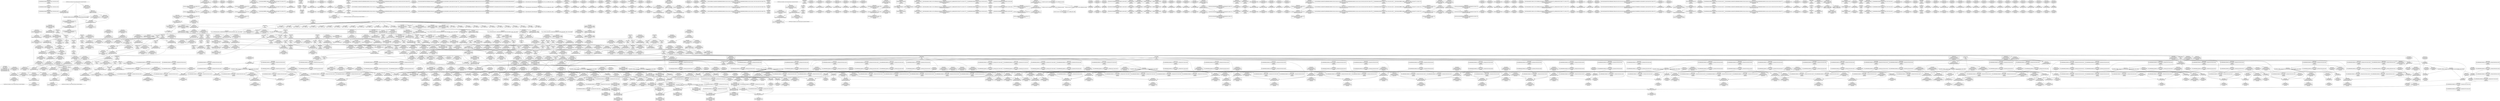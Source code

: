 digraph {
	CE0x5923d30 [shape=record,shape=Mrecord,label="{CE0x5923d30|i8*_getelementptr_inbounds_(_42_x_i8_,_42_x_i8_*_.str46,_i32_0,_i32_0)|*Constant*|*SummSink*}"]
	CE0x588b0d0 [shape=record,shape=Mrecord,label="{CE0x588b0d0|task_has_perm:tobool1|security/selinux/hooks.c,1525|*SummSource*}"]
	CE0x590a670 [shape=record,shape=Mrecord,label="{CE0x590a670|i64*_getelementptr_inbounds_(_4_x_i64_,_4_x_i64_*___llvm_gcov_ctr128,_i64_0,_i64_1)|*Constant*|*SummSource*}"]
	CE0x5907f20 [shape=record,shape=Mrecord,label="{CE0x5907f20|_ret_void,_!dbg_!27720|./arch/x86/include/asm/preempt.h,78|*SummSource*}"]
	CE0x58d9370 [shape=record,shape=Mrecord,label="{CE0x58d9370|i64*_getelementptr_inbounds_(_24_x_i64_,_24_x_i64_*___llvm_gcov_ctr138,_i64_0,_i64_20)|*Constant*|*SummSource*}"]
	CE0x597a190 [shape=record,shape=Mrecord,label="{CE0x597a190|_call_void_mcount()_#3}"]
	CE0x596f4c0 [shape=record,shape=Mrecord,label="{CE0x596f4c0|__preempt_count_sub:tmp|*SummSource*}"]
	CE0x5971a40 [shape=record,shape=Mrecord,label="{CE0x5971a40|rcu_lock_acquire:bb|*SummSource*}"]
	CE0x58b5700 [shape=record,shape=Mrecord,label="{CE0x58b5700|task_has_perm:do.body21|*SummSink*}"]
	CE0x593c790 [shape=record,shape=Mrecord,label="{CE0x593c790|_call_void___rcu_read_unlock()_#10,_!dbg_!27734|include/linux/rcupdate.h,937}"]
	CE0x58877e0 [shape=record,shape=Mrecord,label="{CE0x58877e0|task_has_perm:tmp29|security/selinux/hooks.c,1525|*SummSink*}"]
	CE0x58ba8d0 [shape=record,shape=Mrecord,label="{CE0x58ba8d0|rcu_read_lock:tmp15|include/linux/rcupdate.h,882}"]
	CE0x5922150 [shape=record,shape=Mrecord,label="{CE0x5922150|__preempt_count_add:tmp7|./arch/x86/include/asm/preempt.h,73|*SummSource*}"]
	CE0x58b49a0 [shape=record,shape=Mrecord,label="{CE0x58b49a0|task_has_perm:tmp26|security/selinux/hooks.c,1525|*SummSink*}"]
	CE0x5924340 [shape=record,shape=Mrecord,label="{CE0x5924340|i64*_getelementptr_inbounds_(_11_x_i64_,_11_x_i64_*___llvm_gcov_ctr127,_i64_0,_i64_9)|*Constant*|*SummSink*}"]
	CE0x7631a70 [shape=record,shape=Mrecord,label="{CE0x7631a70|selinux_ptrace_traceme:tmp6|security/selinux/hooks.c,1960|*SummSource*}"]
	CE0x58b4380 [shape=record,shape=Mrecord,label="{CE0x58b4380|task_has_perm:tmp25|security/selinux/hooks.c,1525}"]
	CE0x593abe0 [shape=record,shape=Mrecord,label="{CE0x593abe0|128:_i8*,_:_CRE_136,144_}"]
	CE0x58844a0 [shape=record,shape=Mrecord,label="{CE0x58844a0|_call_void_asm_sideeffect_,_memory_,_dirflag_,_fpsr_,_flags_()_#3,_!dbg_!27714,_!srcloc_!27715|include/linux/rcupdate.h,239|*SummSource*}"]
	CE0x58ce5b0 [shape=record,shape=Mrecord,label="{CE0x58ce5b0|rcu_lock_acquire:tmp4|include/linux/rcupdate.h,418|*SummSink*}"]
	CE0x5891be0 [shape=record,shape=Mrecord,label="{CE0x5891be0|selinux_ptrace_traceme:entry}"]
	CE0x5935ce0 [shape=record,shape=Mrecord,label="{CE0x5935ce0|rcu_read_unlock:tmp19|include/linux/rcupdate.h,933|*SummSource*}"]
	CE0x58bfe20 [shape=record,shape=Mrecord,label="{CE0x58bfe20|i64_3|*Constant*}"]
	CE0x5897990 [shape=record,shape=Mrecord,label="{CE0x5897990|i64*_getelementptr_inbounds_(_2_x_i64_,_2_x_i64_*___llvm_gcov_ctr98,_i64_0,_i64_0)|*Constant*|*SummSource*}"]
	CE0x58c56d0 [shape=record,shape=Mrecord,label="{CE0x58c56d0|rcu_read_unlock:call|include/linux/rcupdate.h,933}"]
	CE0x5877590 [shape=record,shape=Mrecord,label="{CE0x5877590|get_current:tmp4|./arch/x86/include/asm/current.h,14|*SummSink*}"]
	CE0x586a600 [shape=record,shape=Mrecord,label="{CE0x586a600|selinux_ptrace_traceme:tmp|*SummSource*}"]
	CE0x5970f20 [shape=record,shape=Mrecord,label="{CE0x5970f20|__preempt_count_sub:sub|./arch/x86/include/asm/preempt.h,77}"]
	CE0x5910a80 [shape=record,shape=Mrecord,label="{CE0x5910a80|i64*_getelementptr_inbounds_(_4_x_i64_,_4_x_i64_*___llvm_gcov_ctr130,_i64_0,_i64_0)|*Constant*|*SummSink*}"]
	CE0x5938de0 [shape=record,shape=Mrecord,label="{CE0x5938de0|__rcu_read_lock:tmp5|include/linux/rcupdate.h,239}"]
	CE0x593a140 [shape=record,shape=Mrecord,label="{CE0x593a140|128:_i8*,_:_CRE_56,64_}"]
	CE0x58953f0 [shape=record,shape=Mrecord,label="{CE0x58953f0|task_has_perm:tsk2|Function::task_has_perm&Arg::tsk2::|*SummSink*}"]
	CE0x58defc0 [shape=record,shape=Mrecord,label="{CE0x58defc0|i8*_undef|*Constant*}"]
	CE0x5960920 [shape=record,shape=Mrecord,label="{CE0x5960920|rcu_lock_release:tmp4|include/linux/rcupdate.h,423}"]
	CE0x58b9a10 [shape=record,shape=Mrecord,label="{CE0x58b9a10|i64_6|*Constant*}"]
	CE0x58d4090 [shape=record,shape=Mrecord,label="{CE0x58d4090|task_has_perm:tmp19|security/selinux/hooks.c,1525|*SummSink*}"]
	CE0x58d8eb0 [shape=record,shape=Mrecord,label="{CE0x58d8eb0|task_has_perm:tmp47|security/selinux/hooks.c,1526}"]
	CE0x5871ad0 [shape=record,shape=Mrecord,label="{CE0x5871ad0|selinux_ptrace_traceme:return|*SummSource*}"]
	CE0x5929b90 [shape=record,shape=Mrecord,label="{CE0x5929b90|__rcu_read_lock:tmp4|include/linux/rcupdate.h,239}"]
	CE0x58e9a90 [shape=record,shape=Mrecord,label="{CE0x58e9a90|task_has_perm:land.lhs.true2}"]
	CE0x595f280 [shape=record,shape=Mrecord,label="{CE0x595f280|rcu_lock_release:__here|*SummSource*}"]
	CE0x58e2fd0 [shape=record,shape=Mrecord,label="{CE0x58e2fd0|i64_15|*Constant*|*SummSink*}"]
	CE0x59b3630 [shape=record,shape=Mrecord,label="{CE0x59b3630|__preempt_count_sub:tmp|*SummSink*}"]
	CE0x5938f60 [shape=record,shape=Mrecord,label="{CE0x5938f60|__rcu_read_lock:tmp5|include/linux/rcupdate.h,239|*SummSource*}"]
	CE0x58d2530 [shape=record,shape=Mrecord,label="{CE0x58d2530|i16_2|*Constant*}"]
	CE0x587e5a0 [shape=record,shape=Mrecord,label="{CE0x587e5a0|task_has_perm:tmp3}"]
	CE0x58e42e0 [shape=record,shape=Mrecord,label="{CE0x58e42e0|rcu_read_unlock:tmp7|include/linux/rcupdate.h,933|*SummSink*}"]
	CE0x58d5910 [shape=record,shape=Mrecord,label="{CE0x58d5910|task_has_perm:tmp15|security/selinux/hooks.c,1525|*SummSink*}"]
	CE0x58e9d00 [shape=record,shape=Mrecord,label="{CE0x58e9d00|task_has_perm:land.lhs.true2|*SummSink*}"]
	CE0x58bc7c0 [shape=record,shape=Mrecord,label="{CE0x58bc7c0|_call_void_lockdep_rcu_suspicious(i8*_getelementptr_inbounds_(_25_x_i8_,_25_x_i8_*_.str45,_i32_0,_i32_0),_i32_883,_i8*_getelementptr_inbounds_(_42_x_i8_,_42_x_i8_*_.str46,_i32_0,_i32_0))_#10,_!dbg_!27728|include/linux/rcupdate.h,882}"]
	CE0x59356c0 [shape=record,shape=Mrecord,label="{CE0x59356c0|i64*_getelementptr_inbounds_(_11_x_i64_,_11_x_i64_*___llvm_gcov_ctr132,_i64_0,_i64_9)|*Constant*|*SummSink*}"]
	CE0x58d4eb0 [shape=record,shape=Mrecord,label="{CE0x58d4eb0|task_has_perm:tmp7|security/selinux/hooks.c,1525|*SummSource*}"]
	CE0x595cb20 [shape=record,shape=Mrecord,label="{CE0x595cb20|rcu_lock_release:tmp}"]
	CE0x5913c80 [shape=record,shape=Mrecord,label="{CE0x5913c80|task_has_perm:call26|security/selinux/hooks.c,1528}"]
	CE0x58c7080 [shape=record,shape=Mrecord,label="{CE0x58c7080|__rcu_read_lock:entry|*SummSource*}"]
	CE0x5910ee0 [shape=record,shape=Mrecord,label="{CE0x5910ee0|task_has_perm:tmp55|security/selinux/hooks.c,1526}"]
	CE0x588af50 [shape=record,shape=Mrecord,label="{CE0x588af50|task_has_perm:tmp9|security/selinux/hooks.c,1525|*SummSource*}"]
	CE0x59031a0 [shape=record,shape=Mrecord,label="{CE0x59031a0|_call_void_lock_release(%struct.lockdep_map*_%map,_i32_1,_i64_ptrtoint_(i8*_blockaddress(_rcu_lock_release,_%__here)_to_i64))_#10,_!dbg_!27716|include/linux/rcupdate.h,423}"]
	CE0x58c9730 [shape=record,shape=Mrecord,label="{CE0x58c9730|task_has_perm:tmp18|security/selinux/hooks.c,1525|*SummSink*}"]
	CE0x58883f0 [shape=record,shape=Mrecord,label="{CE0x58883f0|i32_(i32,_i32,_i16,_i32,_%struct.common_audit_data*)*_bitcast_(i32_(i32,_i32,_i16,_i32,_%struct.common_audit_data.495*)*_avc_has_perm_to_i32_(i32,_i32,_i16,_i32,_%struct.common_audit_data*)*)|*Constant*}"]
	CE0x58bec60 [shape=record,shape=Mrecord,label="{CE0x58bec60|rcu_read_unlock:tmp6|include/linux/rcupdate.h,933}"]
	CE0x58c3640 [shape=record,shape=Mrecord,label="{CE0x58c3640|task_has_perm:tmp31|*LoadInst*|security/selinux/hooks.c,1526|*SummSink*}"]
	CE0x58c03f0 [shape=record,shape=Mrecord,label="{CE0x58c03f0|rcu_read_lock:tmp4|include/linux/rcupdate.h,882|*SummSink*}"]
	CE0x59399f0 [shape=record,shape=Mrecord,label="{CE0x59399f0|128:_i8*,_:_CRE_20,24_}"]
	CE0x58c19d0 [shape=record,shape=Mrecord,label="{CE0x58c19d0|i64*_getelementptr_inbounds_(_11_x_i64_,_11_x_i64_*___llvm_gcov_ctr127,_i64_0,_i64_1)|*Constant*|*SummSource*}"]
	CE0x58e6ef0 [shape=record,shape=Mrecord,label="{CE0x58e6ef0|rcu_read_unlock:land.lhs.true2}"]
	CE0x587abb0 [shape=record,shape=Mrecord,label="{CE0x587abb0|%struct.task_struct*_(%struct.task_struct**)*_asm_movq_%gs:$_1:P_,$0_,_r,im,_dirflag_,_fpsr_,_flags_|*SummSource*}"]
	CE0x5924b30 [shape=record,shape=Mrecord,label="{CE0x5924b30|rcu_read_lock:tmp20|include/linux/rcupdate.h,882}"]
	CE0x592b570 [shape=record,shape=Mrecord,label="{CE0x592b570|__rcu_read_unlock:tmp7|include/linux/rcupdate.h,245}"]
	CE0x592d900 [shape=record,shape=Mrecord,label="{CE0x592d900|i64*_getelementptr_inbounds_(_4_x_i64_,_4_x_i64_*___llvm_gcov_ctr128,_i64_0,_i64_2)|*Constant*}"]
	CE0x589c110 [shape=record,shape=Mrecord,label="{CE0x589c110|rcu_read_lock:call3|include/linux/rcupdate.h,882}"]
	CE0x58b5b10 [shape=record,shape=Mrecord,label="{CE0x58b5b10|__preempt_count_add:entry}"]
	CE0x59274c0 [shape=record,shape=Mrecord,label="{CE0x59274c0|rcu_read_unlock:tmp|*SummSource*}"]
	CE0x58797c0 [shape=record,shape=Mrecord,label="{CE0x58797c0|GLOBAL:get_current|*Constant*|*SummSource*}"]
	CE0x58dec70 [shape=record,shape=Mrecord,label="{CE0x58dec70|rcu_lock_release:tmp7}"]
	CE0x5872b30 [shape=record,shape=Mrecord,label="{CE0x5872b30|selinux_ptrace_traceme:tobool|security/selinux/hooks.c,1959|*SummSink*}"]
	CE0x589d8f0 [shape=record,shape=Mrecord,label="{CE0x589d8f0|rcu_lock_release:indirectgoto}"]
	CE0x593a030 [shape=record,shape=Mrecord,label="{CE0x593a030|128:_i8*,_:_CRE_52,56_}"]
	CE0x58d1f50 [shape=record,shape=Mrecord,label="{CE0x58d1f50|avc_has_perm:ssid|Function::avc_has_perm&Arg::ssid::|*SummSink*}"]
	CE0x588fb60 [shape=record,shape=Mrecord,label="{CE0x588fb60|COLLAPSED:_GCMRE___llvm_gcov_ctr98_internal_global_2_x_i64_zeroinitializer:_elem_0:default:}"]
	CE0x5939060 [shape=record,shape=Mrecord,label="{CE0x5939060|rcu_read_unlock:tmp11|include/linux/rcupdate.h,933}"]
	CE0x587ce00 [shape=record,shape=Mrecord,label="{CE0x587ce00|task_has_perm:if.end19}"]
	CE0x5904b20 [shape=record,shape=Mrecord,label="{CE0x5904b20|rcu_lock_release:tmp6|*SummSource*}"]
	CE0x5921f90 [shape=record,shape=Mrecord,label="{CE0x5921f90|__preempt_count_add:tmp7|./arch/x86/include/asm/preempt.h,73}"]
	CE0x592b500 [shape=record,shape=Mrecord,label="{CE0x592b500|__preempt_count_add:do.body}"]
	CE0x5933a30 [shape=record,shape=Mrecord,label="{CE0x5933a30|rcu_lock_release:entry}"]
	CE0x5902900 [shape=record,shape=Mrecord,label="{CE0x5902900|GLOBAL:lock_acquire|*Constant*}"]
	CE0x589bc70 [shape=record,shape=Mrecord,label="{CE0x589bc70|rcu_read_lock:tmp12|include/linux/rcupdate.h,882}"]
	CE0x58e77a0 [shape=record,shape=Mrecord,label="{CE0x58e77a0|rcu_lock_acquire:entry|*SummSource*}"]
	CE0x5972640 [shape=record,shape=Mrecord,label="{CE0x5972640|__rcu_read_unlock:tmp1}"]
	CE0x59291a0 [shape=record,shape=Mrecord,label="{CE0x59291a0|rcu_read_unlock:tmp5|include/linux/rcupdate.h,933|*SummSink*}"]
	CE0x595cec0 [shape=record,shape=Mrecord,label="{CE0x595cec0|i64*_getelementptr_inbounds_(_4_x_i64_,_4_x_i64_*___llvm_gcov_ctr133,_i64_0,_i64_0)|*Constant*|*SummSource*}"]
	CE0x589e550 [shape=record,shape=Mrecord,label="{CE0x589e550|task_has_perm:tmp40|security/selinux/hooks.c,1526}"]
	CE0x58da0d0 [shape=record,shape=Mrecord,label="{CE0x58da0d0|i64*_getelementptr_inbounds_(_24_x_i64_,_24_x_i64_*___llvm_gcov_ctr138,_i64_0,_i64_21)|*Constant*}"]
	CE0x58d7f40 [shape=record,shape=Mrecord,label="{CE0x58d7f40|task_has_perm:tmp47|security/selinux/hooks.c,1526|*SummSource*}"]
	CE0x5970090 [shape=record,shape=Mrecord,label="{CE0x5970090|__preempt_count_add:tmp5|./arch/x86/include/asm/preempt.h,72|*SummSource*}"]
	CE0x586f5a0 [shape=record,shape=Mrecord,label="{CE0x586f5a0|i64_0|*Constant*|*SummSource*}"]
	CE0x595ed00 [shape=record,shape=Mrecord,label="{CE0x595ed00|i8*_undef|*Constant*|*SummSink*}"]
	CE0x58dc180 [shape=record,shape=Mrecord,label="{CE0x58dc180|task_has_perm:tmp53|security/selinux/hooks.c,1526}"]
	CE0x58e1c90 [shape=record,shape=Mrecord,label="{CE0x58e1c90|i64_18|*Constant*|*SummSink*}"]
	CE0x58be3d0 [shape=record,shape=Mrecord,label="{CE0x58be3d0|__preempt_count_add:entry|*SummSource*}"]
	CE0x58c15f0 [shape=record,shape=Mrecord,label="{CE0x58c15f0|task_has_perm:do.end22|*SummSink*}"]
	CE0x592d710 [shape=record,shape=Mrecord,label="{CE0x592d710|rcu_read_unlock:tobool1|include/linux/rcupdate.h,933}"]
	CE0x58b3f10 [shape=record,shape=Mrecord,label="{CE0x58b3f10|task_has_perm:tmp24|security/selinux/hooks.c,1525|*SummSource*}"]
	CE0x59146b0 [shape=record,shape=Mrecord,label="{CE0x59146b0|_ret_i32_%retval.0,_!dbg_!27728|security/selinux/avc.c,775|*SummSource*}"]
	CE0x588adc0 [shape=record,shape=Mrecord,label="{CE0x588adc0|GLOBAL:cap_ptrace_traceme|*Constant*|*SummSource*}"]
	CE0x596ef20 [shape=record,shape=Mrecord,label="{CE0x596ef20|__rcu_read_lock:do.end|*SummSink*}"]
	CE0x58df760 [shape=record,shape=Mrecord,label="{CE0x58df760|__rcu_read_unlock:do.end|*SummSource*}"]
	CE0x5877a20 [shape=record,shape=Mrecord,label="{CE0x5877a20|i64*_getelementptr_inbounds_(_6_x_i64_,_6_x_i64_*___llvm_gcov_ctr137,_i64_0,_i64_5)|*Constant*|*SummSource*}"]
	CE0x5879da0 [shape=record,shape=Mrecord,label="{CE0x5879da0|task_has_perm:tmp10|security/selinux/hooks.c,1525}"]
	CE0x5906be0 [shape=record,shape=Mrecord,label="{CE0x5906be0|__preempt_count_add:tmp2|*SummSink*}"]
	CE0x5939aa0 [shape=record,shape=Mrecord,label="{CE0x5939aa0|128:_i8*,_:_CRE_24,28_}"]
	CE0x5932b20 [shape=record,shape=Mrecord,label="{CE0x5932b20|rcu_read_unlock:tmp21|include/linux/rcupdate.h,935|*SummSink*}"]
	CE0x5929710 [shape=record,shape=Mrecord,label="{CE0x5929710|i64*_getelementptr_inbounds_(_11_x_i64_,_11_x_i64_*___llvm_gcov_ctr132,_i64_0,_i64_0)|*Constant*}"]
	CE0x588b880 [shape=record,shape=Mrecord,label="{CE0x588b880|GLOBAL:rcu_lock_map|Global_var:rcu_lock_map|*SummSource*}"]
	CE0x5961130 [shape=record,shape=Mrecord,label="{CE0x5961130|rcu_lock_release:tmp5|include/linux/rcupdate.h,423|*SummSink*}"]
	CE0x5971710 [shape=record,shape=Mrecord,label="{CE0x5971710|rcu_lock_acquire:__here}"]
	CE0x59754b0 [shape=record,shape=Mrecord,label="{CE0x59754b0|i64*_getelementptr_inbounds_(_4_x_i64_,_4_x_i64_*___llvm_gcov_ctr134,_i64_0,_i64_2)|*Constant*|*SummSink*}"]
	CE0x58c35d0 [shape=record,shape=Mrecord,label="{CE0x58c35d0|task_has_perm:tmp31|*LoadInst*|security/selinux/hooks.c,1526|*SummSource*}"]
	CE0x58cc790 [shape=record,shape=Mrecord,label="{CE0x58cc790|__rcu_read_lock:tmp6|include/linux/rcupdate.h,240|*SummSource*}"]
	CE0x593c930 [shape=record,shape=Mrecord,label="{CE0x593c930|_call_void___rcu_read_unlock()_#10,_!dbg_!27734|include/linux/rcupdate.h,937|*SummSink*}"]
	CE0x58975f0 [shape=record,shape=Mrecord,label="{CE0x58975f0|selinux_ptrace_traceme:tmp10|security/selinux/hooks.c,1963|*SummSource*}"]
	CE0x58c67b0 [shape=record,shape=Mrecord,label="{CE0x58c67b0|rcu_read_lock:if.then}"]
	CE0x587bd50 [shape=record,shape=Mrecord,label="{CE0x587bd50|task_has_perm:security|security/selinux/hooks.c,1525|*SummSink*}"]
	CE0x5929130 [shape=record,shape=Mrecord,label="{CE0x5929130|rcu_read_unlock:tmp5|include/linux/rcupdate.h,933|*SummSource*}"]
	CE0x59037d0 [shape=record,shape=Mrecord,label="{CE0x59037d0|GLOBAL:lock_release|*Constant*|*SummSource*}"]
	CE0x5931bc0 [shape=record,shape=Mrecord,label="{CE0x5931bc0|_call_void_lockdep_rcu_suspicious(i8*_getelementptr_inbounds_(_25_x_i8_,_25_x_i8_*_.str45,_i32_0,_i32_0),_i32_934,_i8*_getelementptr_inbounds_(_44_x_i8_,_44_x_i8_*_.str47,_i32_0,_i32_0))_#10,_!dbg_!27726|include/linux/rcupdate.h,933|*SummSink*}"]
	CE0x58d89f0 [shape=record,shape=Mrecord,label="{CE0x58d89f0|i32_1526|*Constant*|*SummSink*}"]
	"CONST[source:0(mediator),value:0(static)][purpose:{operation}][SrcIdx:2]"
	CE0x5873f80 [shape=record,shape=Mrecord,label="{CE0x5873f80|task_has_perm:tmp23|security/selinux/hooks.c,1525}"]
	CE0x58c96c0 [shape=record,shape=Mrecord,label="{CE0x58c96c0|task_has_perm:tmp18|security/selinux/hooks.c,1525|*SummSource*}"]
	CE0x590c1d0 [shape=record,shape=Mrecord,label="{CE0x590c1d0|_call_void_mcount()_#3|*SummSink*}"]
	CE0x58cb1d0 [shape=record,shape=Mrecord,label="{CE0x58cb1d0|task_has_perm:tmp5|security/selinux/hooks.c,1525}"]
	CE0x4faf070 [shape=record,shape=Mrecord,label="{CE0x4faf070|selinux_ptrace_traceme:tmp7|security/selinux/hooks.c,1960|*SummSource*}"]
	CE0x5885f00 [shape=record,shape=Mrecord,label="{CE0x5885f00|task_has_perm:tobool4|security/selinux/hooks.c,1525|*SummSource*}"]
	CE0x5937240 [shape=record,shape=Mrecord,label="{CE0x5937240|rcu_read_unlock:tmp10|include/linux/rcupdate.h,933|*SummSink*}"]
	CE0x58bbfd0 [shape=record,shape=Mrecord,label="{CE0x58bbfd0|rcu_read_lock:tmp18|include/linux/rcupdate.h,882}"]
	CE0x5932ab0 [shape=record,shape=Mrecord,label="{CE0x5932ab0|i64*_getelementptr_inbounds_(_11_x_i64_,_11_x_i64_*___llvm_gcov_ctr132,_i64_0,_i64_10)|*Constant*|*SummSink*}"]
	CE0x598fd60 [shape=record,shape=Mrecord,label="{CE0x598fd60|__preempt_count_add:do.end|*SummSink*}"]
	CE0x5970bd0 [shape=record,shape=Mrecord,label="{CE0x5970bd0|__preempt_count_add:bb}"]
	CE0x59b3360 [shape=record,shape=Mrecord,label="{CE0x59b3360|i64_1|*Constant*}"]
	CE0x589ae00 [shape=record,shape=Mrecord,label="{CE0x589ae00|rcu_read_unlock:call3|include/linux/rcupdate.h,933|*SummSource*}"]
	CE0x592b810 [shape=record,shape=Mrecord,label="{CE0x592b810|__rcu_read_unlock:tmp7|include/linux/rcupdate.h,245|*SummSink*}"]
	CE0x593a470 [shape=record,shape=Mrecord,label="{CE0x593a470|128:_i8*,_:_CRE_80,88_}"]
	CE0x5886a10 [shape=record,shape=Mrecord,label="{CE0x5886a10|task_has_perm:tmp}"]
	CE0x58c7550 [shape=record,shape=Mrecord,label="{CE0x58c7550|rcu_lock_acquire:indirectgoto}"]
	CE0x593b240 [shape=record,shape=Mrecord,label="{CE0x593b240|i32_0|*Constant*|*SummSource*}"]
	CE0x58b4930 [shape=record,shape=Mrecord,label="{CE0x58b4930|i64*_getelementptr_inbounds_(_24_x_i64_,_24_x_i64_*___llvm_gcov_ctr138,_i64_0,_i64_12)|*Constant*|*SummSink*}"]
	"CONST[source:1(input),value:2(dynamic)][purpose:{subject}][SrcIdx:1]"
	CE0x59b11a0 [shape=record,shape=Mrecord,label="{CE0x59b11a0|i64*_getelementptr_inbounds_(_4_x_i64_,_4_x_i64_*___llvm_gcov_ctr135,_i64_0,_i64_0)|*Constant*|*SummSource*}"]
	CE0x592c000 [shape=record,shape=Mrecord,label="{CE0x592c000|rcu_read_unlock:if.end|*SummSource*}"]
	CE0x587e180 [shape=record,shape=Mrecord,label="{CE0x587e180|i64_2|*Constant*}"]
	CE0x58cc040 [shape=record,shape=Mrecord,label="{CE0x58cc040|i32_77|*Constant*}"]
	CE0x58bab50 [shape=record,shape=Mrecord,label="{CE0x58bab50|rcu_read_lock:tmp15|include/linux/rcupdate.h,882|*SummSource*}"]
	CE0x58baff0 [shape=record,shape=Mrecord,label="{CE0x58baff0|rcu_read_lock:tmp16|include/linux/rcupdate.h,882|*SummSource*}"]
	CE0x590a290 [shape=record,shape=Mrecord,label="{CE0x590a290|i64*_getelementptr_inbounds_(_4_x_i64_,_4_x_i64_*___llvm_gcov_ctr135,_i64_0,_i64_3)|*Constant*|*SummSource*}"]
	CE0x58c6d90 [shape=record,shape=Mrecord,label="{CE0x58c6d90|__rcu_read_lock:entry}"]
	CE0x58c1850 [shape=record,shape=Mrecord,label="{CE0x58c1850|i64*_getelementptr_inbounds_(_11_x_i64_,_11_x_i64_*___llvm_gcov_ctr127,_i64_0,_i64_1)|*Constant*}"]
	CE0x58c99c0 [shape=record,shape=Mrecord,label="{CE0x58c99c0|task_has_perm:tmp19|security/selinux/hooks.c,1525}"]
	CE0x5989a50 [shape=record,shape=Mrecord,label="{CE0x5989a50|__rcu_read_unlock:tmp3}"]
	CE0x58b6080 [shape=record,shape=Mrecord,label="{CE0x58b6080|task_has_perm:land.lhs.true13}"]
	CE0x58cafa0 [shape=record,shape=Mrecord,label="{CE0x58cafa0|get_current:tmp2|*SummSink*}"]
	CE0x58cb350 [shape=record,shape=Mrecord,label="{CE0x58cb350|task_has_perm:tmp5|security/selinux/hooks.c,1525|*SummSink*}"]
	CE0x5880810 [shape=record,shape=Mrecord,label="{CE0x5880810|i64*_getelementptr_inbounds_(_24_x_i64_,_24_x_i64_*___llvm_gcov_ctr138,_i64_0,_i64_1)|*Constant*|*SummSource*}"]
	CE0x5924970 [shape=record,shape=Mrecord,label="{CE0x5924970|rcu_read_lock:tmp19|include/linux/rcupdate.h,882|*SummSource*}"]
	CE0x59674e0 [shape=record,shape=Mrecord,label="{CE0x59674e0|__rcu_read_unlock:tmp5|include/linux/rcupdate.h,244|*SummSink*}"]
	CE0x59280e0 [shape=record,shape=Mrecord,label="{CE0x59280e0|rcu_read_unlock:tmp14|include/linux/rcupdate.h,933|*SummSource*}"]
	CE0x58e8330 [shape=record,shape=Mrecord,label="{CE0x58e8330|task_has_perm:do.body5|*SummSource*}"]
	CE0x58d2ec0 [shape=record,shape=Mrecord,label="{CE0x58d2ec0|avc_has_perm:requested|Function::avc_has_perm&Arg::requested::}"]
	CE0x58d1df0 [shape=record,shape=Mrecord,label="{CE0x58d1df0|_ret_void,_!dbg_!27735|include/linux/rcupdate.h,938|*SummSink*}"]
	CE0x59082e0 [shape=record,shape=Mrecord,label="{CE0x59082e0|i64*_getelementptr_inbounds_(_4_x_i64_,_4_x_i64_*___llvm_gcov_ctr134,_i64_0,_i64_2)|*Constant*}"]
	CE0x58cd350 [shape=record,shape=Mrecord,label="{CE0x58cd350|task_has_perm:real_cred|security/selinux/hooks.c,1525}"]
	CE0x58be9f0 [shape=record,shape=Mrecord,label="{CE0x58be9f0|i64*_getelementptr_inbounds_(_4_x_i64_,_4_x_i64_*___llvm_gcov_ctr130,_i64_0,_i64_1)|*Constant*}"]
	CE0x589f0a0 [shape=record,shape=Mrecord,label="{CE0x589f0a0|GLOBAL:lockdep_rcu_suspicious|*Constant*|*SummSource*}"]
	CE0x598ba90 [shape=record,shape=Mrecord,label="{CE0x598ba90|i64*_getelementptr_inbounds_(_4_x_i64_,_4_x_i64_*___llvm_gcov_ctr135,_i64_0,_i64_2)|*Constant*|*SummSource*}"]
	CE0x58ce3b0 [shape=record,shape=Mrecord,label="{CE0x58ce3b0|rcu_lock_release:tmp2|*SummSink*}"]
	CE0x5883380 [shape=record,shape=Mrecord,label="{CE0x5883380|i64_1|*Constant*}"]
	CE0x587bbe0 [shape=record,shape=Mrecord,label="{CE0x587bbe0|i32_22|*Constant*|*SummSink*}"]
	CE0x587a220 [shape=record,shape=Mrecord,label="{CE0x587a220|get_current:tmp3|*SummSource*}"]
	CE0x58d2290 [shape=record,shape=Mrecord,label="{CE0x58d2290|avc_has_perm:tsid|Function::avc_has_perm&Arg::tsid::|*SummSource*}"]
	CE0x58c6eb0 [shape=record,shape=Mrecord,label="{CE0x58c6eb0|GLOBAL:__rcu_read_lock|*Constant*|*SummSource*}"]
	CE0x595fa20 [shape=record,shape=Mrecord,label="{CE0x595fa20|rcu_lock_release:tmp3}"]
	CE0x5890dd0 [shape=record,shape=Mrecord,label="{CE0x5890dd0|task_has_perm:perms|Function::task_has_perm&Arg::perms::|*SummSink*}"]
	CE0x58709a0 [shape=record,shape=Mrecord,label="{CE0x58709a0|selinux_ptrace_traceme:call|security/selinux/hooks.c,1958|*SummSource*}"]
	CE0x596fbf0 [shape=record,shape=Mrecord,label="{CE0x596fbf0|_call_void_asm_addl_$1,_%gs:$0_,_*m,ri,*m,_dirflag_,_fpsr_,_flags_(i32*___preempt_count,_i32_%val,_i32*___preempt_count)_#3,_!dbg_!27714,_!srcloc_!27717|./arch/x86/include/asm/preempt.h,72}"]
	CE0x58deec0 [shape=record,shape=Mrecord,label="{CE0x58deec0|rcu_lock_release:tmp7|*SummSink*}"]
	CE0x58cb960 [shape=record,shape=Mrecord,label="{CE0x58cb960|get_current:tmp4|./arch/x86/include/asm/current.h,14}"]
	CE0x58d4760 [shape=record,shape=Mrecord,label="{CE0x58d4760|i8*_getelementptr_inbounds_(_25_x_i8_,_25_x_i8_*_.str3,_i32_0,_i32_0)|*Constant*}"]
	CE0x5894ac0 [shape=record,shape=Mrecord,label="{CE0x5894ac0|_ret_i32_%retval.0,_!dbg_!27723|security/selinux/hooks.c,1963}"]
	CE0x5912de0 [shape=record,shape=Mrecord,label="{CE0x5912de0|task_has_perm:tmp57|security/selinux/hooks.c,1526}"]
	CE0x5879ac0 [shape=record,shape=Mrecord,label="{CE0x5879ac0|task_has_perm:tmp11|security/selinux/hooks.c,1525}"]
	CE0x5880460 [shape=record,shape=Mrecord,label="{CE0x5880460|get_current:tmp2}"]
	CE0x588ea70 [shape=record,shape=Mrecord,label="{CE0x588ea70|selinux_ptrace_traceme:retval.0|*SummSink*}"]
	CE0x5934950 [shape=record,shape=Mrecord,label="{CE0x5934950|i32_934|*Constant*|*SummSource*}"]
	CE0x59093f0 [shape=record,shape=Mrecord,label="{CE0x59093f0|i64_ptrtoint_(i8*_blockaddress(_rcu_lock_acquire,_%__here)_to_i64)|*Constant*|*SummSource*}"]
	CE0x58b7240 [shape=record,shape=Mrecord,label="{CE0x58b7240|GLOBAL:task_has_perm.__warned48|Global_var:task_has_perm.__warned48|*SummSource*}"]
	CE0x5928ae0 [shape=record,shape=Mrecord,label="{CE0x5928ae0|_call_void___preempt_count_add(i32_1)_#10,_!dbg_!27711|include/linux/rcupdate.h,239}"]
	CE0x5898f60 [shape=record,shape=Mrecord,label="{CE0x5898f60|rcu_read_unlock:tobool|include/linux/rcupdate.h,933}"]
	CE0x58c5fa0 [shape=record,shape=Mrecord,label="{CE0x58c5fa0|i64_6|*Constant*|*SummSource*}"]
	CE0x5885780 [shape=record,shape=Mrecord,label="{CE0x5885780|rcu_read_unlock:tmp9|include/linux/rcupdate.h,933|*SummSource*}"]
	CE0x58d45f0 [shape=record,shape=Mrecord,label="{CE0x58d45f0|i8_1|*Constant*|*SummSink*}"]
	CE0x5908a30 [shape=record,shape=Mrecord,label="{CE0x5908a30|void_(i32*,_i32,_i32*)*_asm_addl_$1,_%gs:$0_,_*m,ri,*m,_dirflag_,_fpsr_,_flags_|*SummSource*}"]
	CE0x588b2d0 [shape=record,shape=Mrecord,label="{CE0x588b2d0|i64_5|*Constant*}"]
	CE0x586fe90 [shape=record,shape=Mrecord,label="{CE0x586fe90|128:_i8*,_:_CRE_0,4_}"]
	CE0x58a31d0 [shape=record,shape=Mrecord,label="{CE0x58a31d0|rcu_read_lock:bb|*SummSink*}"]
	CE0x58c44d0 [shape=record,shape=Mrecord,label="{CE0x58c44d0|rcu_read_lock:tmp1}"]
	CE0x596f8b0 [shape=record,shape=Mrecord,label="{CE0x596f8b0|_call_void_mcount()_#3|*SummSink*}"]
	CE0x58db8e0 [shape=record,shape=Mrecord,label="{CE0x58db8e0|i64*_getelementptr_inbounds_(_24_x_i64_,_24_x_i64_*___llvm_gcov_ctr138,_i64_0,_i64_22)|*Constant*|*SummSink*}"]
	CE0x58bf3b0 [shape=record,shape=Mrecord,label="{CE0x58bf3b0|rcu_read_lock:tobool|include/linux/rcupdate.h,882|*SummSource*}"]
	CE0x58b52f0 [shape=record,shape=Mrecord,label="{CE0x58b52f0|__rcu_read_lock:tmp6|include/linux/rcupdate.h,240|*SummSink*}"]
	CE0x58ca0a0 [shape=record,shape=Mrecord,label="{CE0x58ca0a0|4:_i32,_:_CRE_4,8_|*MultipleSource*|security/selinux/hooks.c,1525|security/selinux/hooks.c,1525|security/selinux/hooks.c,1525}"]
	CE0x5879970 [shape=record,shape=Mrecord,label="{CE0x5879970|get_current:entry|*SummSource*}"]
	CE0x5935f20 [shape=record,shape=Mrecord,label="{CE0x5935f20|rcu_read_unlock:tmp20|include/linux/rcupdate.h,933}"]
	CE0x5929c70 [shape=record,shape=Mrecord,label="{CE0x5929c70|__rcu_read_lock:tmp4|include/linux/rcupdate.h,239|*SummSink*}"]
	CE0x58746c0 [shape=record,shape=Mrecord,label="{CE0x58746c0|task_has_perm:tmp24|security/selinux/hooks.c,1525}"]
	CE0x58c3560 [shape=record,shape=Mrecord,label="{CE0x58c3560|task_has_perm:real_cred9|security/selinux/hooks.c,1526|*SummSink*}"]
	CE0x5903d70 [shape=record,shape=Mrecord,label="{CE0x5903d70|i64_ptrtoint_(i8*_blockaddress(_rcu_lock_release,_%__here)_to_i64)|*Constant*|*SummSource*}"]
	CE0x5876420 [shape=record,shape=Mrecord,label="{CE0x5876420|GLOBAL:rcu_read_lock|*Constant*}"]
	CE0x58de5c0 [shape=record,shape=Mrecord,label="{CE0x58de5c0|i64_15|*Constant*}"]
	CE0x58dda30 [shape=record,shape=Mrecord,label="{CE0x58dda30|task_has_perm:security24|security/selinux/hooks.c,1526|*SummSink*}"]
	CE0x58b3da0 [shape=record,shape=Mrecord,label="{CE0x58b3da0|i64*_getelementptr_inbounds_(_24_x_i64_,_24_x_i64_*___llvm_gcov_ctr138,_i64_0,_i64_11)|*Constant*}"]
	CE0x593b670 [shape=record,shape=Mrecord,label="{CE0x593b670|GLOBAL:rcu_lock_release|*Constant*}"]
	CE0x5902370 [shape=record,shape=Mrecord,label="{CE0x5902370|__preempt_count_add:tmp6|./arch/x86/include/asm/preempt.h,73|*SummSource*}"]
	CE0x58df3f0 [shape=record,shape=Mrecord,label="{CE0x58df3f0|__rcu_read_unlock:do.end|*SummSink*}"]
	CE0x595e210 [shape=record,shape=Mrecord,label="{CE0x595e210|i8*_undef|*Constant*}"]
	CE0x586ffc0 [shape=record,shape=Mrecord,label="{CE0x586ffc0|selinux_ptrace_traceme:tmp1|*SummSource*}"]
	CE0x5900f80 [shape=record,shape=Mrecord,label="{CE0x5900f80|GLOBAL:__rcu_read_unlock|*Constant*|*SummSource*}"]
	CE0x587e2b0 [shape=record,shape=Mrecord,label="{CE0x587e2b0|task_has_perm:tmp2|*SummSource*}"]
	CE0x5913780 [shape=record,shape=Mrecord,label="{CE0x5913780|_call_void_rcu_read_unlock()_#10,_!dbg_!27790|security/selinux/hooks.c,1527|*SummSink*}"]
	CE0x5936930 [shape=record,shape=Mrecord,label="{CE0x5936930|GLOBAL:__preempt_count_sub|*Constant*|*SummSource*}"]
	CE0x5891110 [shape=record,shape=Mrecord,label="{CE0x5891110|get_current:bb|*SummSink*}"]
	CE0x58cd6e0 [shape=record,shape=Mrecord,label="{CE0x58cd6e0|rcu_read_unlock:do.body|*SummSource*}"]
	CE0x595dbd0 [shape=record,shape=Mrecord,label="{CE0x595dbd0|rcu_lock_acquire:tmp6|*SummSource*}"]
	CE0x592ff20 [shape=record,shape=Mrecord,label="{CE0x592ff20|rcu_read_unlock:tmp16|include/linux/rcupdate.h,933|*SummSink*}"]
	CE0x5889f40 [shape=record,shape=Mrecord,label="{CE0x5889f40|task_has_perm:tmp34|security/selinux/hooks.c,1526}"]
	CE0x589d830 [shape=record,shape=Mrecord,label="{CE0x589d830|rcu_lock_release:bb|*SummSink*}"]
	CE0x5960a00 [shape=record,shape=Mrecord,label="{CE0x5960a00|rcu_lock_release:tmp4|include/linux/rcupdate.h,423|*SummSink*}"]
	CE0x5888e40 [shape=record,shape=Mrecord,label="{CE0x5888e40|avc_has_perm:ssid|Function::avc_has_perm&Arg::ssid::}"]
	CE0x587e800 [shape=record,shape=Mrecord,label="{CE0x587e800|GLOBAL:current_task|Global_var:current_task|*SummSink*}"]
	CE0x58ba1d0 [shape=record,shape=Mrecord,label="{CE0x58ba1d0|rcu_read_lock:tmp13|include/linux/rcupdate.h,882|*SummSource*}"]
	CE0x5938130 [shape=record,shape=Mrecord,label="{CE0x5938130|rcu_read_unlock:call3|include/linux/rcupdate.h,933}"]
	CE0x58d3670 [shape=record,shape=Mrecord,label="{CE0x58d3670|task_has_perm:tobool1|security/selinux/hooks.c,1525}"]
	CE0x58e3f00 [shape=record,shape=Mrecord,label="{CE0x58e3f00|task_has_perm:do.body21}"]
	CE0x58a4f80 [shape=record,shape=Mrecord,label="{CE0x58a4f80|rcu_read_lock:tmp10|include/linux/rcupdate.h,882}"]
	CE0x5903760 [shape=record,shape=Mrecord,label="{CE0x5903760|GLOBAL:lock_release|*Constant*}"]
	CE0x5929a60 [shape=record,shape=Mrecord,label="{CE0x5929a60|i64*_getelementptr_inbounds_(_11_x_i64_,_11_x_i64_*___llvm_gcov_ctr132,_i64_0,_i64_0)|*Constant*|*SummSink*}"]
	CE0x5873f10 [shape=record,shape=Mrecord,label="{CE0x5873f10|task_has_perm:tmp22|security/selinux/hooks.c,1525|*SummSink*}"]
	CE0x596ea60 [shape=record,shape=Mrecord,label="{CE0x596ea60|i64*_getelementptr_inbounds_(_4_x_i64_,_4_x_i64_*___llvm_gcov_ctr129,_i64_0,_i64_2)|*Constant*|*SummSink*}"]
	CE0x58e84e0 [shape=record,shape=Mrecord,label="{CE0x58e84e0|task_has_perm:do.end20}"]
	CE0x58cb270 [shape=record,shape=Mrecord,label="{CE0x58cb270|task_has_perm:tmp5|security/selinux/hooks.c,1525|*SummSource*}"]
	CE0x58e1be0 [shape=record,shape=Mrecord,label="{CE0x58e1be0|i64_18|*Constant*|*SummSource*}"]
	CE0x58829a0 [shape=record,shape=Mrecord,label="{CE0x58829a0|i64*_getelementptr_inbounds_(_24_x_i64_,_24_x_i64_*___llvm_gcov_ctr138,_i64_0,_i64_12)|*Constant*}"]
	CE0x58d1eb0 [shape=record,shape=Mrecord,label="{CE0x58d1eb0|avc_has_perm:ssid|Function::avc_has_perm&Arg::ssid::|*SummSource*}"]
	CE0x58e5980 [shape=record,shape=Mrecord,label="{CE0x58e5980|i64_1|*Constant*}"]
	CE0x58dfe30 [shape=record,shape=Mrecord,label="{CE0x58dfe30|__rcu_read_unlock:do.body|*SummSink*}"]
	CE0x589fbf0 [shape=record,shape=Mrecord,label="{CE0x589fbf0|i64_1|*Constant*}"]
	CE0x58e6230 [shape=record,shape=Mrecord,label="{CE0x58e6230|task_has_perm:tmp21|security/selinux/hooks.c,1525}"]
	CE0x58e92d0 [shape=record,shape=Mrecord,label="{CE0x58e92d0|task_has_perm:call|security/selinux/hooks.c,1525|*SummSink*}"]
	CE0x586ae80 [shape=record,shape=Mrecord,label="{CE0x586ae80|i64_2|*Constant*|*SummSink*}"]
	CE0x5888810 [shape=record,shape=Mrecord,label="{CE0x5888810|i32_(i32,_i32,_i16,_i32,_%struct.common_audit_data*)*_bitcast_(i32_(i32,_i32,_i16,_i32,_%struct.common_audit_data.495*)*_avc_has_perm_to_i32_(i32,_i32,_i16,_i32,_%struct.common_audit_data*)*)|*Constant*|*SummSink*}"]
	CE0x5906cb0 [shape=record,shape=Mrecord,label="{CE0x5906cb0|__preempt_count_add:tmp3}"]
	CE0x58e6de0 [shape=record,shape=Mrecord,label="{CE0x58e6de0|rcu_read_unlock:if.end|*SummSink*}"]
	CE0x58e5f20 [shape=record,shape=Mrecord,label="{CE0x58e5f20|task_has_perm:tmp20|security/selinux/hooks.c,1525}"]
	CE0x5877f10 [shape=record,shape=Mrecord,label="{CE0x5877f10|selinux_ptrace_traceme:entry|*SummSource*}"]
	CE0x5939c00 [shape=record,shape=Mrecord,label="{CE0x5939c00|128:_i8*,_:_CRE_32,36_}"]
	CE0x58e70e0 [shape=record,shape=Mrecord,label="{CE0x58e70e0|rcu_read_unlock:land.lhs.true2|*SummSink*}"]
	CE0x5890cc0 [shape=record,shape=Mrecord,label="{CE0x5890cc0|_ret_i32_%call26,_!dbg_!27792|security/selinux/hooks.c,1528}"]
	CE0x58711e0 [shape=record,shape=Mrecord,label="{CE0x58711e0|GLOBAL:__llvm_gcov_ctr137|Global_var:__llvm_gcov_ctr137}"]
	CE0x58c6f20 [shape=record,shape=Mrecord,label="{CE0x58c6f20|GLOBAL:__rcu_read_lock|*Constant*|*SummSink*}"]
	CE0x58e78e0 [shape=record,shape=Mrecord,label="{CE0x58e78e0|GLOBAL:rcu_lock_map|Global_var:rcu_lock_map}"]
	CE0x5894630 [shape=record,shape=Mrecord,label="{CE0x5894630|selinux_ptrace_traceme:call2|security/selinux/hooks.c,1962|*SummSink*}"]
	CE0x58e2650 [shape=record,shape=Mrecord,label="{CE0x58e2650|task_has_perm:tmp43|security/selinux/hooks.c,1526}"]
	CE0x58e9e10 [shape=record,shape=Mrecord,label="{CE0x58e9e10|task_has_perm:do.body5}"]
	CE0x5887490 [shape=record,shape=Mrecord,label="{CE0x5887490|__rcu_read_lock:tmp1|*SummSource*}"]
	CE0x593c0a0 [shape=record,shape=Mrecord,label="{CE0x593c0a0|rcu_lock_release:map|Function::rcu_lock_release&Arg::map::|*SummSink*}"]
	CE0x5972200 [shape=record,shape=Mrecord,label="{CE0x5972200|rcu_lock_acquire:__here|*SummSource*}"]
	CE0x5961440 [shape=record,shape=Mrecord,label="{CE0x5961440|rcu_lock_release:bb|*SummSource*}"]
	CE0x58ceac0 [shape=record,shape=Mrecord,label="{CE0x58ceac0|task_has_perm:tmp4|*LoadInst*|security/selinux/hooks.c,1525|*SummSink*}"]
	CE0x59375f0 [shape=record,shape=Mrecord,label="{CE0x59375f0|__rcu_read_lock:tmp2|*SummSource*}"]
	CE0x597b0b0 [shape=record,shape=Mrecord,label="{CE0x597b0b0|_call_void_mcount()_#3|*SummSource*}"]
	CE0x589ea30 [shape=record,shape=Mrecord,label="{CE0x589ea30|task_has_perm:call16|security/selinux/hooks.c,1526}"]
	CE0x5909550 [shape=record,shape=Mrecord,label="{CE0x5909550|i64_ptrtoint_(i8*_blockaddress(_rcu_lock_acquire,_%__here)_to_i64)|*Constant*|*SummSink*}"]
	CE0x58bd5e0 [shape=record,shape=Mrecord,label="{CE0x58bd5e0|rcu_read_lock:bb|*SummSource*}"]
	CE0x58a4420 [shape=record,shape=Mrecord,label="{CE0x58a4420|rcu_read_lock:tobool1|include/linux/rcupdate.h,882}"]
	CE0x58cce80 [shape=record,shape=Mrecord,label="{CE0x58cce80|_ret_void,_!dbg_!27717|include/linux/rcupdate.h,419|*SummSource*}"]
	CE0x593bac0 [shape=record,shape=Mrecord,label="{CE0x593bac0|GLOBAL:rcu_lock_release|*Constant*|*SummSource*}"]
	CE0x5877650 [shape=record,shape=Mrecord,label="{CE0x5877650|%struct.task_struct*_(%struct.task_struct**)*_asm_movq_%gs:$_1:P_,$0_,_r,im,_dirflag_,_fpsr_,_flags_}"]
	CE0x5924900 [shape=record,shape=Mrecord,label="{CE0x5924900|rcu_read_lock:tmp19|include/linux/rcupdate.h,882}"]
	CE0x589fb80 [shape=record,shape=Mrecord,label="{CE0x589fb80|get_current:tmp|*SummSink*}"]
	CE0x58d4b60 [shape=record,shape=Mrecord,label="{CE0x58d4b60|rcu_read_unlock:tmp4|include/linux/rcupdate.h,933|*SummSource*}"]
	CE0x58da750 [shape=record,shape=Mrecord,label="{CE0x58da750|task_has_perm:tmp50|security/selinux/hooks.c,1526}"]
	CE0x58bf7e0 [shape=record,shape=Mrecord,label="{CE0x58bf7e0|_call_void_asm_sideeffect_,_memory_,_dirflag_,_fpsr_,_flags_()_#3,_!dbg_!27714,_!srcloc_!27715|include/linux/rcupdate.h,239|*SummSink*}"]
	CE0x58e7600 [shape=record,shape=Mrecord,label="{CE0x58e7600|GLOBAL:rcu_lock_acquire|*Constant*|*SummSource*}"]
	CE0x58948a0 [shape=record,shape=Mrecord,label="{CE0x58948a0|GLOBAL:task_has_perm|*Constant*|*SummSink*}"]
	CE0x5913570 [shape=record,shape=Mrecord,label="{CE0x5913570|_call_void_rcu_read_unlock()_#10,_!dbg_!27790|security/selinux/hooks.c,1527}"]
	CE0x586afe0 [shape=record,shape=Mrecord,label="{CE0x586afe0|selinux_ptrace_traceme:if.then}"]
	CE0x595dc40 [shape=record,shape=Mrecord,label="{CE0x595dc40|rcu_lock_acquire:tmp6|*SummSink*}"]
	CE0x58d9770 [shape=record,shape=Mrecord,label="{CE0x58d9770|task_has_perm:tmp48|security/selinux/hooks.c,1526|*SummSink*}"]
	CE0x5899680 [shape=record,shape=Mrecord,label="{CE0x5899680|COLLAPSED:_GCMRE___llvm_gcov_ctr128_internal_global_4_x_i64_zeroinitializer:_elem_0:default:}"]
	CE0x58bd810 [shape=record,shape=Mrecord,label="{CE0x58bd810|GLOBAL:rcu_read_unlock.__warned|Global_var:rcu_read_unlock.__warned|*SummSink*}"]
	CE0x58a4c90 [shape=record,shape=Mrecord,label="{CE0x58a4c90|i64_4|*Constant*}"]
	CE0x586aa20 [shape=record,shape=Mrecord,label="{CE0x586aa20|selinux_ptrace_traceme:bb|*SummSource*}"]
	CE0x592fa40 [shape=record,shape=Mrecord,label="{CE0x592fa40|rcu_read_unlock:tmp15|include/linux/rcupdate.h,933|*SummSink*}"]
	CE0x59081f0 [shape=record,shape=Mrecord,label="{CE0x59081f0|_call_void_mcount()_#3|*SummSink*}"]
	CE0x58d2b10 [shape=record,shape=Mrecord,label="{CE0x58d2b10|avc_has_perm:tclass|Function::avc_has_perm&Arg::tclass::}"]
	CE0x588a670 [shape=record,shape=Mrecord,label="{CE0x588a670|i64*_getelementptr_inbounds_(_6_x_i64_,_6_x_i64_*___llvm_gcov_ctr137,_i64_0,_i64_3)|*Constant*}"]
	CE0x58cbce0 [shape=record,shape=Mrecord,label="{CE0x58cbce0|_call_void_mcount()_#3|*SummSink*}"]
	CE0x58cb8c0 [shape=record,shape=Mrecord,label="{CE0x58cb8c0|_call_void_mcount()_#3|*SummSink*}"]
	CE0x5925460 [shape=record,shape=Mrecord,label="{CE0x5925460|i64*_getelementptr_inbounds_(_11_x_i64_,_11_x_i64_*___llvm_gcov_ctr127,_i64_0,_i64_10)|*Constant*}"]
	CE0x589db40 [shape=record,shape=Mrecord,label="{CE0x589db40|rcu_read_lock:if.then|*SummSink*}"]
	CE0x58dcdb0 [shape=record,shape=Mrecord,label="{CE0x58dcdb0|task_has_perm:tmp54|security/selinux/hooks.c,1526|*SummSource*}"]
	CE0x58d6b70 [shape=record,shape=Mrecord,label="{CE0x58d6b70|i64*_getelementptr_inbounds_(_24_x_i64_,_24_x_i64_*___llvm_gcov_ctr138,_i64_0,_i64_19)|*Constant*}"]
	CE0x58c3190 [shape=record,shape=Mrecord,label="{CE0x58c3190|_call_void___rcu_read_lock()_#10,_!dbg_!27710|include/linux/rcupdate.h,879|*SummSource*}"]
	CE0x58e9f10 [shape=record,shape=Mrecord,label="{CE0x58e9f10|i64*_getelementptr_inbounds_(_4_x_i64_,_4_x_i64_*___llvm_gcov_ctr128,_i64_0,_i64_0)|*Constant*|*SummSink*}"]
	CE0x58730b0 [shape=record,shape=Mrecord,label="{CE0x58730b0|task_has_perm:tsk2|Function::task_has_perm&Arg::tsk2::}"]
	CE0x5905100 [shape=record,shape=Mrecord,label="{CE0x5905100|__rcu_read_unlock:tmp2}"]
	CE0x5922450 [shape=record,shape=Mrecord,label="{CE0x5922450|__preempt_count_sub:tmp6|./arch/x86/include/asm/preempt.h,78}"]
	CE0x589b700 [shape=record,shape=Mrecord,label="{CE0x589b700|rcu_read_lock:tmp11|include/linux/rcupdate.h,882}"]
	CE0x587edf0 [shape=record,shape=Mrecord,label="{CE0x587edf0|_call_void_lockdep_rcu_suspicious(i8*_getelementptr_inbounds_(_25_x_i8_,_25_x_i8_*_.str3,_i32_0,_i32_0),_i32_1525,_i8*_getelementptr_inbounds_(_41_x_i8_,_41_x_i8_*_.str44,_i32_0,_i32_0))_#10,_!dbg_!27734|security/selinux/hooks.c,1525|*SummSink*}"]
	CE0x59799c0 [shape=record,shape=Mrecord,label="{CE0x59799c0|i64*_getelementptr_inbounds_(_4_x_i64_,_4_x_i64_*___llvm_gcov_ctr134,_i64_0,_i64_3)|*Constant*|*SummSink*}"]
	CE0x58db950 [shape=record,shape=Mrecord,label="{CE0x58db950|task_has_perm:tmp51|security/selinux/hooks.c,1526|*SummSink*}"]
	CE0x5881780 [shape=record,shape=Mrecord,label="{CE0x5881780|i8*_getelementptr_inbounds_(_41_x_i8_,_41_x_i8_*_.str44,_i32_0,_i32_0)|*Constant*|*SummSource*}"]
	CE0x5898080 [shape=record,shape=Mrecord,label="{CE0x5898080|i64*_getelementptr_inbounds_(_4_x_i64_,_4_x_i64_*___llvm_gcov_ctr130,_i64_0,_i64_2)|*Constant*|*SummSource*}"]
	CE0x5875070 [shape=record,shape=Mrecord,label="{CE0x5875070|selinux_ptrace_traceme:tmp2|security/selinux/hooks.c,1959}"]
	CE0x595d980 [shape=record,shape=Mrecord,label="{CE0x595d980|rcu_lock_acquire:tmp6}"]
	CE0x596ee90 [shape=record,shape=Mrecord,label="{CE0x596ee90|__rcu_read_lock:do.end|*SummSource*}"]
	CE0x587f010 [shape=record,shape=Mrecord,label="{CE0x587f010|i8*_getelementptr_inbounds_(_25_x_i8_,_25_x_i8_*_.str3,_i32_0,_i32_0)|*Constant*|*SummSource*}"]
	CE0x5882b10 [shape=record,shape=Mrecord,label="{CE0x5882b10|task_has_perm:tmp26|security/selinux/hooks.c,1525|*SummSource*}"]
	CE0x59677e0 [shape=record,shape=Mrecord,label="{CE0x59677e0|_call_void_asm_sideeffect_,_memory_,_dirflag_,_fpsr_,_flags_()_#3,_!dbg_!27711,_!srcloc_!27714|include/linux/rcupdate.h,244|*SummSink*}"]
	CE0x596e5d0 [shape=record,shape=Mrecord,label="{CE0x596e5d0|__preempt_count_sub:tmp6|./arch/x86/include/asm/preempt.h,78|*SummSink*}"]
	CE0x587a350 [shape=record,shape=Mrecord,label="{CE0x587a350|_call_void_mcount()_#3}"]
	CE0x5882d60 [shape=record,shape=Mrecord,label="{CE0x5882d60|rcu_read_unlock:tmp5|include/linux/rcupdate.h,933}"]
	CE0x587f330 [shape=record,shape=Mrecord,label="{CE0x587f330|i64*_getelementptr_inbounds_(_6_x_i64_,_6_x_i64_*___llvm_gcov_ctr137,_i64_0,_i64_4)|*Constant*|*SummSource*}"]
	CE0x5871b80 [shape=record,shape=Mrecord,label="{CE0x5871b80|_ret_%struct.task_struct*_%tmp4,_!dbg_!27714|./arch/x86/include/asm/current.h,14}"]
	CE0x58cc720 [shape=record,shape=Mrecord,label="{CE0x58cc720|__rcu_read_lock:tmp6|include/linux/rcupdate.h,240}"]
	CE0x5869740 [shape=record,shape=Mrecord,label="{CE0x5869740|task_has_perm:tmp28|security/selinux/hooks.c,1525|*SummSource*}"]
	CE0x58c6440 [shape=record,shape=Mrecord,label="{CE0x58c6440|i64_7|*Constant*|*SummSink*}"]
	CE0x58d70b0 [shape=record,shape=Mrecord,label="{CE0x58d70b0|i64*_getelementptr_inbounds_(_24_x_i64_,_24_x_i64_*___llvm_gcov_ctr138,_i64_0,_i64_19)|*Constant*|*SummSink*}"]
	CE0x5881c60 [shape=record,shape=Mrecord,label="{CE0x5881c60|i64*_getelementptr_inbounds_(_24_x_i64_,_24_x_i64_*___llvm_gcov_ctr138,_i64_0,_i64_9)|*Constant*}"]
	CE0x5879c30 [shape=record,shape=Mrecord,label="{CE0x5879c30|i64_4|*Constant*|*SummSource*}"]
	CE0x58c2f90 [shape=record,shape=Mrecord,label="{CE0x58c2f90|_ret_void,_!dbg_!27735|include/linux/rcupdate.h,884|*SummSink*}"]
	CE0x58d6050 [shape=record,shape=Mrecord,label="{CE0x58d6050|task_has_perm:tmp43|security/selinux/hooks.c,1526|*SummSink*}"]
	CE0x589cbc0 [shape=record,shape=Mrecord,label="{CE0x589cbc0|i64*_getelementptr_inbounds_(_11_x_i64_,_11_x_i64_*___llvm_gcov_ctr127,_i64_0,_i64_0)|*Constant*|*SummSink*}"]
	CE0x58b6720 [shape=record,shape=Mrecord,label="{CE0x58b6720|task_has_perm:tmp34|security/selinux/hooks.c,1526|*SummSource*}"]
	CE0x586a2c0 [shape=record,shape=Mrecord,label="{CE0x586a2c0|selinux_ptrace_traceme:if.then|*SummSource*}"]
	CE0x58e2c80 [shape=record,shape=Mrecord,label="{CE0x58e2c80|task_has_perm:tobool14|security/selinux/hooks.c,1526|*SummSink*}"]
	CE0x58e8ed0 [shape=record,shape=Mrecord,label="{CE0x58e8ed0|rcu_read_unlock:tmp1}"]
	CE0x596d8d0 [shape=record,shape=Mrecord,label="{CE0x596d8d0|i64*_getelementptr_inbounds_(_4_x_i64_,_4_x_i64_*___llvm_gcov_ctr129,_i64_0,_i64_2)|*Constant*}"]
	CE0x598cf10 [shape=record,shape=Mrecord,label="{CE0x598cf10|__preempt_count_sub:tmp2|*SummSource*}"]
	CE0x59338c0 [shape=record,shape=Mrecord,label="{CE0x59338c0|_call_void_rcu_lock_release(%struct.lockdep_map*_rcu_lock_map)_#10,_!dbg_!27733|include/linux/rcupdate.h,935|*SummSink*}"]
	CE0x586ac70 [shape=record,shape=Mrecord,label="{CE0x586ac70|_call_void_mcount()_#3|*SummSource*}"]
	CE0x58a4240 [shape=record,shape=Mrecord,label="{CE0x58a4240|rcu_read_lock:tmp8|include/linux/rcupdate.h,882|*SummSource*}"]
	CE0x593acf0 [shape=record,shape=Mrecord,label="{CE0x593acf0|128:_i8*,_:_CRE_144,152_}"]
	CE0x58e5360 [shape=record,shape=Mrecord,label="{CE0x58e5360|i64*_getelementptr_inbounds_(_24_x_i64_,_24_x_i64_*___llvm_gcov_ctr138,_i64_0,_i64_8)|*Constant*|*SummSink*}"]
	CE0x5975010 [shape=record,shape=Mrecord,label="{CE0x5975010|void_(i32*,_i32,_i32*)*_asm_addl_$1,_%gs:$0_,_*m,ri,*m,_dirflag_,_fpsr_,_flags_|*SummSink*}"]
	CE0x5961d00 [shape=record,shape=Mrecord,label="{CE0x5961d00|rcu_lock_release:tmp1|*SummSink*}"]
	CE0x58cda60 [shape=record,shape=Mrecord,label="{CE0x58cda60|task_has_perm:if.end|*SummSink*}"]
	CE0x5960640 [shape=record,shape=Mrecord,label="{CE0x5960640|i64*_getelementptr_inbounds_(_4_x_i64_,_4_x_i64_*___llvm_gcov_ctr133,_i64_0,_i64_2)|*Constant*|*SummSink*}"]
	CE0x58c3750 [shape=record,shape=Mrecord,label="{CE0x58c3750|task_has_perm:call11|security/selinux/hooks.c,1526}"]
	CE0x5872730 [shape=record,shape=Mrecord,label="{CE0x5872730|selinux_ptrace_traceme:if.end|*SummSink*}"]
	CE0x58e0380 [shape=record,shape=Mrecord,label="{CE0x58e0380|__preempt_count_add:tmp}"]
	CE0x589e790 [shape=record,shape=Mrecord,label="{CE0x589e790|task_has_perm:tmp40|security/selinux/hooks.c,1526|*SummSource*}"]
	CE0x588ae30 [shape=record,shape=Mrecord,label="{CE0x588ae30|2472:_%struct.cred*,_:_CRE:_elem_0:default:}"]
	CE0x5870e70 [shape=record,shape=Mrecord,label="{CE0x5870e70|selinux_ptrace_traceme:bb}"]
	CE0x58aaf70 [shape=record,shape=Mrecord,label="{CE0x58aaf70|selinux_ptrace_traceme:tmp9|security/selinux/hooks.c,1962|*SummSource*}"]
	CE0x586a4d0 [shape=record,shape=Mrecord,label="{CE0x586a4d0|128:_i8*,_:_CRE_8,16_}"]
	CE0x5937660 [shape=record,shape=Mrecord,label="{CE0x5937660|__rcu_read_lock:tmp2|*SummSink*}"]
	CE0x58cd2b0 [shape=record,shape=Mrecord,label="{CE0x58cd2b0|task_has_perm:tmp4|*LoadInst*|security/selinux/hooks.c,1525}"]
	CE0x58c42d0 [shape=record,shape=Mrecord,label="{CE0x58c42d0|task_has_perm:tobool12|security/selinux/hooks.c,1526|*SummSource*}"]
	CE0x5972840 [shape=record,shape=Mrecord,label="{CE0x5972840|__rcu_read_lock:tmp3}"]
	CE0x589c800 [shape=record,shape=Mrecord,label="{CE0x589c800|_call_void_mcount()_#3}"]
	CE0x586a6b0 [shape=record,shape=Mrecord,label="{CE0x586a6b0|selinux_ptrace_traceme:tmp2|security/selinux/hooks.c,1959|*SummSource*}"]
	CE0x58b41f0 [shape=record,shape=Mrecord,label="{CE0x58b41f0|i64*_getelementptr_inbounds_(_24_x_i64_,_24_x_i64_*___llvm_gcov_ctr138,_i64_0,_i64_11)|*Constant*|*SummSource*}"]
	CE0x5882ed0 [shape=record,shape=Mrecord,label="{CE0x5882ed0|GLOBAL:__llvm_gcov_ctr132|Global_var:__llvm_gcov_ctr132}"]
	CE0x58880f0 [shape=record,shape=Mrecord,label="{CE0x58880f0|task_has_perm:call26|security/selinux/hooks.c,1528|*SummSource*}"]
	CE0x598a180 [shape=record,shape=Mrecord,label="{CE0x598a180|i64*_getelementptr_inbounds_(_4_x_i64_,_4_x_i64_*___llvm_gcov_ctr129,_i64_0,_i64_1)|*Constant*|*SummSink*}"]
	CE0x589b0a0 [shape=record,shape=Mrecord,label="{CE0x589b0a0|rcu_read_unlock:tmp13|include/linux/rcupdate.h,933}"]
	CE0x5869ef0 [shape=record,shape=Mrecord,label="{CE0x5869ef0|task_has_perm:entry|*SummSource*}"]
	CE0x58bc940 [shape=record,shape=Mrecord,label="{CE0x58bc940|_call_void_lockdep_rcu_suspicious(i8*_getelementptr_inbounds_(_25_x_i8_,_25_x_i8_*_.str45,_i32_0,_i32_0),_i32_883,_i8*_getelementptr_inbounds_(_42_x_i8_,_42_x_i8_*_.str46,_i32_0,_i32_0))_#10,_!dbg_!27728|include/linux/rcupdate.h,882|*SummSource*}"]
	CE0x58d5150 [shape=record,shape=Mrecord,label="{CE0x58d5150|task_has_perm:tmp8|security/selinux/hooks.c,1525}"]
	CE0x5897ae0 [shape=record,shape=Mrecord,label="{CE0x5897ae0|get_current:bb|*SummSource*}"]
	CE0x59019c0 [shape=record,shape=Mrecord,label="{CE0x59019c0|__rcu_read_lock:bb|*SummSource*}"]
	CE0x58c8700 [shape=record,shape=Mrecord,label="{CE0x58c8700|0:_i8,_:_GCMR_task_has_perm.__warned_internal_global_i8_0,_section_.data.unlikely_,_align_1:_elem_0:default:}"]
	CE0x5922730 [shape=record,shape=Mrecord,label="{CE0x5922730|i64_1|*Constant*}"]
	CE0x593a7a0 [shape=record,shape=Mrecord,label="{CE0x593a7a0|128:_i8*,_:_CRE_104,112_}"]
	CE0x58800c0 [shape=record,shape=Mrecord,label="{CE0x58800c0|task_has_perm:tmp3|*SummSource*}"]
	CE0x58bde50 [shape=record,shape=Mrecord,label="{CE0x58bde50|rcu_lock_acquire:map|Function::rcu_lock_acquire&Arg::map::|*SummSink*}"]
	CE0x58b6c00 [shape=record,shape=Mrecord,label="{CE0x58b6c00|task_has_perm:tmp35|security/selinux/hooks.c,1526|*SummSource*}"]
	CE0x595dec0 [shape=record,shape=Mrecord,label="{CE0x595dec0|rcu_lock_acquire:tmp7}"]
	CE0x588e090 [shape=record,shape=Mrecord,label="{CE0x588e090|_ret_i32_%call26,_!dbg_!27792|security/selinux/hooks.c,1528|*SummSink*}"]
	CE0x58a49e0 [shape=record,shape=Mrecord,label="{CE0x58a49e0|i64_5|*Constant*}"]
	CE0x588ba50 [shape=record,shape=Mrecord,label="{CE0x588ba50|rcu_lock_acquire:map|Function::rcu_lock_acquire&Arg::map::}"]
	CE0x592be90 [shape=record,shape=Mrecord,label="{CE0x592be90|rcu_read_unlock:if.end}"]
	CE0x5989dc0 [shape=record,shape=Mrecord,label="{CE0x5989dc0|_call_void_asm_sideeffect_,_memory_,_dirflag_,_fpsr_,_flags_()_#3,_!dbg_!27711,_!srcloc_!27714|include/linux/rcupdate.h,244}"]
	CE0x58bb2e0 [shape=record,shape=Mrecord,label="{CE0x58bb2e0|i64*_getelementptr_inbounds_(_11_x_i64_,_11_x_i64_*___llvm_gcov_ctr127,_i64_0,_i64_8)|*Constant*}"]
	CE0x592f640 [shape=record,shape=Mrecord,label="{CE0x592f640|rcu_read_unlock:tmp15|include/linux/rcupdate.h,933}"]
	CE0x58e3750 [shape=record,shape=Mrecord,label="{CE0x58e3750|task_has_perm:tmp37|security/selinux/hooks.c,1526|*SummSource*}"]
	CE0x58ccff0 [shape=record,shape=Mrecord,label="{CE0x58ccff0|_ret_void,_!dbg_!27717|include/linux/rcupdate.h,419|*SummSink*}"]
	CE0x59249e0 [shape=record,shape=Mrecord,label="{CE0x59249e0|rcu_read_lock:tmp19|include/linux/rcupdate.h,882|*SummSink*}"]
	CE0x59ac8d0 [shape=record,shape=Mrecord,label="{CE0x59ac8d0|_call_void_asm_addl_$1,_%gs:$0_,_*m,ri,*m,_dirflag_,_fpsr_,_flags_(i32*___preempt_count,_i32_%sub,_i32*___preempt_count)_#3,_!dbg_!27717,_!srcloc_!27718|./arch/x86/include/asm/preempt.h,77}"]
	CE0x58d2b80 [shape=record,shape=Mrecord,label="{CE0x58d2b80|avc_has_perm:tclass|Function::avc_has_perm&Arg::tclass::|*SummSource*}"]
	CE0x589dbe0 [shape=record,shape=Mrecord,label="{CE0x589dbe0|rcu_read_lock:if.end}"]
	CE0x59325b0 [shape=record,shape=Mrecord,label="{CE0x59325b0|i64*_getelementptr_inbounds_(_11_x_i64_,_11_x_i64_*___llvm_gcov_ctr132,_i64_0,_i64_10)|*Constant*}"]
	"CONST[source:0(mediator),value:0(static)][purpose:{operation}][SnkIdx:3]"
	CE0x5876db0 [shape=record,shape=Mrecord,label="{CE0x5876db0|task_has_perm:tmp16|security/selinux/hooks.c,1525|*SummSink*}"]
	CE0x589a150 [shape=record,shape=Mrecord,label="{CE0x589a150|GLOBAL:__preempt_count_sub|*Constant*}"]
	CE0x58940f0 [shape=record,shape=Mrecord,label="{CE0x58940f0|selinux_ptrace_traceme:parent|Function::selinux_ptrace_traceme&Arg::parent::|*SummSource*}"]
	CE0x588bd60 [shape=record,shape=Mrecord,label="{CE0x588bd60|task_has_perm:land.lhs.true15|*SummSource*}"]
	CE0x59092b0 [shape=record,shape=Mrecord,label="{CE0x59092b0|i64_ptrtoint_(i8*_blockaddress(_rcu_lock_acquire,_%__here)_to_i64)|*Constant*}"]
	CE0x58bdcd0 [shape=record,shape=Mrecord,label="{CE0x58bdcd0|rcu_lock_acquire:map|Function::rcu_lock_acquire&Arg::map::|*SummSource*}"]
	CE0x597b120 [shape=record,shape=Mrecord,label="{CE0x597b120|_call_void_mcount()_#3|*SummSink*}"]
	CE0x58e1d90 [shape=record,shape=Mrecord,label="{CE0x58e1d90|task_has_perm:tmp41|security/selinux/hooks.c,1526}"]
	CE0x59075d0 [shape=record,shape=Mrecord,label="{CE0x59075d0|__preempt_count_add:tmp3|*SummSink*}"]
	CE0x592b110 [shape=record,shape=Mrecord,label="{CE0x592b110|rcu_read_unlock:tmp9|include/linux/rcupdate.h,933}"]
	CE0x58b4a10 [shape=record,shape=Mrecord,label="{CE0x58b4a10|task_has_perm:tmp27|security/selinux/hooks.c,1525}"]
	CE0x58e4ad0 [shape=record,shape=Mrecord,label="{CE0x58e4ad0|i64*_getelementptr_inbounds_(_4_x_i64_,_4_x_i64_*___llvm_gcov_ctr130,_i64_0,_i64_2)|*Constant*}"]
	CE0x588dfb0 [shape=record,shape=Mrecord,label="{CE0x588dfb0|_ret_i32_%call26,_!dbg_!27792|security/selinux/hooks.c,1528|*SummSource*}"]
	CE0x593bfe0 [shape=record,shape=Mrecord,label="{CE0x593bfe0|rcu_lock_release:map|Function::rcu_lock_release&Arg::map::|*SummSource*}"]
	CE0x5935470 [shape=record,shape=Mrecord,label="{CE0x5935470|i64*_getelementptr_inbounds_(_11_x_i64_,_11_x_i64_*___llvm_gcov_ctr132,_i64_0,_i64_9)|*Constant*|*SummSource*}"]
	CE0x58732b0 [shape=record,shape=Mrecord,label="{CE0x58732b0|task_has_perm:tsk2|Function::task_has_perm&Arg::tsk2::|*SummSource*}"]
	CE0x5932a00 [shape=record,shape=Mrecord,label="{CE0x5932a00|i64*_getelementptr_inbounds_(_11_x_i64_,_11_x_i64_*___llvm_gcov_ctr132,_i64_0,_i64_10)|*Constant*|*SummSource*}"]
	CE0x588cb00 [shape=record,shape=Mrecord,label="{CE0x588cb00|task_has_perm:tmp11|security/selinux/hooks.c,1525|*SummSource*}"]
	CE0x586c450 [shape=record,shape=Mrecord,label="{CE0x586c450|selinux_ptrace_traceme:tmp5|security/selinux/hooks.c,1959|*SummSource*}"]
	CE0x5889350 [shape=record,shape=Mrecord,label="{CE0x5889350|i64_13|*Constant*|*SummSink*}"]
	CE0x593aad0 [shape=record,shape=Mrecord,label="{CE0x593aad0|128:_i8*,_:_CRE_128,136_}"]
	CE0x596df10 [shape=record,shape=Mrecord,label="{CE0x596df10|__preempt_count_sub:bb}"]
	CE0x5911960 [shape=record,shape=Mrecord,label="{CE0x5911960|task_has_perm:sid25|security/selinux/hooks.c,1526}"]
	CE0x58d4af0 [shape=record,shape=Mrecord,label="{CE0x58d4af0|rcu_read_unlock:tobool|include/linux/rcupdate.h,933|*SummSink*}"]
	CE0x58e3d20 [shape=record,shape=Mrecord,label="{CE0x58e3d20|task_has_perm:bb|*SummSource*}"]
	CE0x58817f0 [shape=record,shape=Mrecord,label="{CE0x58817f0|i8*_getelementptr_inbounds_(_41_x_i8_,_41_x_i8_*_.str44,_i32_0,_i32_0)|*Constant*|*SummSink*}"]
	CE0x58bcff0 [shape=record,shape=Mrecord,label="{CE0x58bcff0|i64*_getelementptr_inbounds_(_4_x_i64_,_4_x_i64_*___llvm_gcov_ctr128,_i64_0,_i64_3)|*Constant*|*SummSource*}"]
	CE0x58cec40 [shape=record,shape=Mrecord,label="{CE0x58cec40|task_has_perm:call|security/selinux/hooks.c,1525}"]
	CE0x58bb8e0 [shape=record,shape=Mrecord,label="{CE0x58bb8e0|i64*_getelementptr_inbounds_(_11_x_i64_,_11_x_i64_*___llvm_gcov_ctr127,_i64_0,_i64_8)|*Constant*|*SummSink*}"]
	CE0x588bb20 [shape=record,shape=Mrecord,label="{CE0x588bb20|task_has_perm:do.end20|*SummSink*}"]
	CE0x58cb640 [shape=record,shape=Mrecord,label="{CE0x58cb640|GLOBAL:__llvm_gcov_ctr138|Global_var:__llvm_gcov_ctr138}"]
	CE0x5929c00 [shape=record,shape=Mrecord,label="{CE0x5929c00|__rcu_read_lock:tmp4|include/linux/rcupdate.h,239|*SummSource*}"]
	CE0x586f650 [shape=record,shape=Mrecord,label="{CE0x586f650|selinux_ptrace_traceme:tmp|*SummSink*}"]
	CE0x58e1730 [shape=record,shape=Mrecord,label="{CE0x58e1730|i64_17|*Constant*|*SummSource*}"]
	CE0x590ec10 [shape=record,shape=Mrecord,label="{CE0x590ec10|_call_void_lock_acquire(%struct.lockdep_map*_%map,_i32_0,_i32_0,_i32_2,_i32_0,_%struct.lockdep_map*_null,_i64_ptrtoint_(i8*_blockaddress(_rcu_lock_acquire,_%__here)_to_i64))_#10,_!dbg_!27716|include/linux/rcupdate.h,418|*SummSource*}"]
	CE0x58e63d0 [shape=record,shape=Mrecord,label="{CE0x58e63d0|task_has_perm:tmp21|security/selinux/hooks.c,1525|*SummSource*}"]
	CE0x58e58f0 [shape=record,shape=Mrecord,label="{CE0x58e58f0|__rcu_read_lock:tmp|*SummSink*}"]
	CE0x588e8a0 [shape=record,shape=Mrecord,label="{CE0x588e8a0|selinux_ptrace_traceme:retval.0|*SummSource*}"]
	CE0x58a21f0 [shape=record,shape=Mrecord,label="{CE0x58a21f0|rcu_read_lock:land.lhs.true|*SummSource*}"]
	CE0x5901150 [shape=record,shape=Mrecord,label="{CE0x5901150|__rcu_read_unlock:entry|*SummSource*}"]
	CE0x58e5f90 [shape=record,shape=Mrecord,label="{CE0x58e5f90|task_has_perm:tmp20|security/selinux/hooks.c,1525|*SummSource*}"]
	CE0x5887420 [shape=record,shape=Mrecord,label="{CE0x5887420|__rcu_read_lock:tmp1}"]
	CE0x5932140 [shape=record,shape=Mrecord,label="{CE0x5932140|rcu_read_unlock:tmp21|include/linux/rcupdate.h,935}"]
	CE0x5939940 [shape=record,shape=Mrecord,label="{CE0x5939940|128:_i8*,_:_CRE_16,20_}"]
	CE0x59023e0 [shape=record,shape=Mrecord,label="{CE0x59023e0|__preempt_count_add:tmp6|./arch/x86/include/asm/preempt.h,73|*SummSink*}"]
	CE0x58e49c0 [shape=record,shape=Mrecord,label="{CE0x58e49c0|_call_void_mcount()_#3|*SummSink*}"]
	CE0x58a3750 [shape=record,shape=Mrecord,label="{CE0x58a3750|i64*_getelementptr_inbounds_(_11_x_i64_,_11_x_i64_*___llvm_gcov_ctr132,_i64_0,_i64_1)|*Constant*|*SummSource*}"]
	CE0x5872d80 [shape=record,shape=Mrecord,label="{CE0x5872d80|get_current:entry|*SummSink*}"]
	CE0x58e2810 [shape=record,shape=Mrecord,label="{CE0x58e2810|task_has_perm:tmp36|security/selinux/hooks.c,1526|*SummSink*}"]
	CE0x58e3450 [shape=record,shape=Mrecord,label="{CE0x58e3450|i64_16|*Constant*|*SummSource*}"]
	CE0x5931a90 [shape=record,shape=Mrecord,label="{CE0x5931a90|_call_void_lockdep_rcu_suspicious(i8*_getelementptr_inbounds_(_25_x_i8_,_25_x_i8_*_.str45,_i32_0,_i32_0),_i32_934,_i8*_getelementptr_inbounds_(_44_x_i8_,_44_x_i8_*_.str47,_i32_0,_i32_0))_#10,_!dbg_!27726|include/linux/rcupdate.h,933|*SummSource*}"]
	CE0x5905430 [shape=record,shape=Mrecord,label="{CE0x5905430|rcu_lock_acquire:tmp2}"]
	CE0x59143d0 [shape=record,shape=Mrecord,label="{CE0x59143d0|avc_has_perm:auditdata|Function::avc_has_perm&Arg::auditdata::}"]
	CE0x5975300 [shape=record,shape=Mrecord,label="{CE0x5975300|i64*_getelementptr_inbounds_(_4_x_i64_,_4_x_i64_*___llvm_gcov_ctr134,_i64_0,_i64_2)|*Constant*|*SummSource*}"]
	CE0x58d6400 [shape=record,shape=Mrecord,label="{CE0x58d6400|task_has_perm:tmp44|security/selinux/hooks.c,1526|*SummSource*}"]
	CE0x58c75c0 [shape=record,shape=Mrecord,label="{CE0x58c75c0|rcu_lock_acquire:indirectgoto|*SummSource*}"]
	CE0x5885200 [shape=record,shape=Mrecord,label="{CE0x5885200|_call_void_rcu_read_lock()_#10,_!dbg_!27714|security/selinux/hooks.c,1524|*SummSink*}"]
	CE0x593a9c0 [shape=record,shape=Mrecord,label="{CE0x593a9c0|128:_i8*,_:_CRE_120,128_}"]
	CE0x5967890 [shape=record,shape=Mrecord,label="{CE0x5967890|__rcu_read_unlock:bb}"]
	CE0x5910970 [shape=record,shape=Mrecord,label="{CE0x5910970|i64*_getelementptr_inbounds_(_4_x_i64_,_4_x_i64_*___llvm_gcov_ctr130,_i64_0,_i64_0)|*Constant*|*SummSource*}"]
	CE0x5960e40 [shape=record,shape=Mrecord,label="{CE0x5960e40|rcu_lock_release:tmp5|include/linux/rcupdate.h,423}"]
	CE0x58c2e80 [shape=record,shape=Mrecord,label="{CE0x58c2e80|_ret_void,_!dbg_!27735|include/linux/rcupdate.h,884|*SummSource*}"]
	CE0x58895f0 [shape=record,shape=Mrecord,label="{CE0x58895f0|i64_14|*Constant*}"]
	CE0x58bacd0 [shape=record,shape=Mrecord,label="{CE0x58bacd0|rcu_read_lock:tmp15|include/linux/rcupdate.h,882|*SummSink*}"]
	CE0x58e9c10 [shape=record,shape=Mrecord,label="{CE0x58e9c10|task_has_perm:land.lhs.true2|*SummSource*}"]
	CE0x58cd420 [shape=record,shape=Mrecord,label="{CE0x58cd420|task_has_perm:real_cred|security/selinux/hooks.c,1525|*SummSource*}"]
	CE0x5901f70 [shape=record,shape=Mrecord,label="{CE0x5901f70|rcu_lock_acquire:tmp|*SummSource*}"]
	CE0x5906b00 [shape=record,shape=Mrecord,label="{CE0x5906b00|__preempt_count_add:tmp2}"]
	CE0x58bed80 [shape=record,shape=Mrecord,label="{CE0x58bed80|rcu_read_unlock:tmp6|include/linux/rcupdate.h,933|*SummSource*}"]
	CE0x5904750 [shape=record,shape=Mrecord,label="{CE0x5904750|i64*_getelementptr_inbounds_(_4_x_i64_,_4_x_i64_*___llvm_gcov_ctr133,_i64_0,_i64_3)|*Constant*|*SummSource*}"]
	CE0x58e24e0 [shape=record,shape=Mrecord,label="{CE0x58e24e0|task_has_perm:tmp42|security/selinux/hooks.c,1526|*SummSink*}"]
	CE0x592caa0 [shape=record,shape=Mrecord,label="{CE0x592caa0|__rcu_read_lock:tmp7|include/linux/rcupdate.h,240|*SummSink*}"]
	CE0x587d610 [shape=record,shape=Mrecord,label="{CE0x587d610|i64*_getelementptr_inbounds_(_2_x_i64_,_2_x_i64_*___llvm_gcov_ctr98,_i64_0,_i64_1)|*Constant*}"]
	CE0x592a400 [shape=record,shape=Mrecord,label="{CE0x592a400|_call_void_asm_addl_$1,_%gs:$0_,_*m,ri,*m,_dirflag_,_fpsr_,_flags_(i32*___preempt_count,_i32_%val,_i32*___preempt_count)_#3,_!dbg_!27714,_!srcloc_!27717|./arch/x86/include/asm/preempt.h,72|*SummSink*}"]
	CE0x58d9400 [shape=record,shape=Mrecord,label="{CE0x58d9400|i64*_getelementptr_inbounds_(_24_x_i64_,_24_x_i64_*___llvm_gcov_ctr138,_i64_0,_i64_20)|*Constant*|*SummSink*}"]
	CE0x58ca660 [shape=record,shape=Mrecord,label="{CE0x58ca660|i64_14|*Constant*|*SummSource*}"]
	CE0x586f700 [shape=record,shape=Mrecord,label="{CE0x586f700|selinux_ptrace_traceme:bb|*SummSink*}"]
	CE0x5879900 [shape=record,shape=Mrecord,label="{CE0x5879900|get_current:entry}"]
	CE0x59144e0 [shape=record,shape=Mrecord,label="{CE0x59144e0|avc_has_perm:auditdata|Function::avc_has_perm&Arg::auditdata::|*SummSource*}"]
	CE0x59283c0 [shape=record,shape=Mrecord,label="{CE0x59283c0|rcu_lock_release:tmp1}"]
	CE0x588cc30 [shape=record,shape=Mrecord,label="{CE0x588cc30|task_has_perm:tmp11|security/selinux/hooks.c,1525|*SummSink*}"]
	CE0x58b7700 [shape=record,shape=Mrecord,label="{CE0x58b7700|i64_3|*Constant*|*SummSink*}"]
	CE0x58d7000 [shape=record,shape=Mrecord,label="{CE0x58d7000|i64*_getelementptr_inbounds_(_24_x_i64_,_24_x_i64_*___llvm_gcov_ctr138,_i64_0,_i64_19)|*Constant*|*SummSource*}"]
	CE0x58d5390 [shape=record,shape=Mrecord,label="{CE0x58d5390|task_has_perm:tmp14|security/selinux/hooks.c,1525}"]
	CE0x58e3860 [shape=record,shape=Mrecord,label="{CE0x58e3860|task_has_perm:tmp37|security/selinux/hooks.c,1526|*SummSink*}"]
	CE0x58946a0 [shape=record,shape=Mrecord,label="{CE0x58946a0|selinux_ptrace_traceme:call2|security/selinux/hooks.c,1962|*SummSource*}"]
	CE0x593bc60 [shape=record,shape=Mrecord,label="{CE0x593bc60|rcu_lock_release:entry|*SummSource*}"]
	CE0x5923490 [shape=record,shape=Mrecord,label="{CE0x5923490|i8*_getelementptr_inbounds_(_25_x_i8_,_25_x_i8_*_.str45,_i32_0,_i32_0)|*Constant*|*SummSource*}"]
	CE0x595e480 [shape=record,shape=Mrecord,label="{CE0x595e480|i8*_undef|*Constant*|*SummSource*}"]
	CE0x592ac40 [shape=record,shape=Mrecord,label="{CE0x592ac40|__rcu_read_lock:tmp5|include/linux/rcupdate.h,239|*SummSink*}"]
	CE0x5879d00 [shape=record,shape=Mrecord,label="{CE0x5879d00|i64_4|*Constant*|*SummSink*}"]
	CE0x592fdf0 [shape=record,shape=Mrecord,label="{CE0x592fdf0|rcu_read_unlock:tmp16|include/linux/rcupdate.h,933|*SummSource*}"]
	CE0x596eb70 [shape=record,shape=Mrecord,label="{CE0x596eb70|i64*_getelementptr_inbounds_(_4_x_i64_,_4_x_i64_*___llvm_gcov_ctr134,_i64_0,_i64_1)|*Constant*}"]
	CE0x58d7ca0 [shape=record,shape=Mrecord,label="{CE0x58d7ca0|_call_void_lockdep_rcu_suspicious(i8*_getelementptr_inbounds_(_25_x_i8_,_25_x_i8_*_.str3,_i32_0,_i32_0),_i32_1526,_i8*_getelementptr_inbounds_(_41_x_i8_,_41_x_i8_*_.str44,_i32_0,_i32_0))_#10,_!dbg_!27771|security/selinux/hooks.c,1526|*SummSource*}"]
	CE0x588d9c0 [shape=record,shape=Mrecord,label="{CE0x588d9c0|task_has_perm:tmp22|security/selinux/hooks.c,1525|*SummSource*}"]
	CE0x58cea50 [shape=record,shape=Mrecord,label="{CE0x58cea50|task_has_perm:tmp4|*LoadInst*|security/selinux/hooks.c,1525|*SummSource*}"]
	CE0x5871760 [shape=record,shape=Mrecord,label="{CE0x5871760|_call_void_mcount()_#3}"]
	CE0x58c6740 [shape=record,shape=Mrecord,label="{CE0x58c6740|rcu_read_lock:land.lhs.true2|*SummSink*}"]
	CE0x58a6640 [shape=record,shape=Mrecord,label="{CE0x58a6640|task_has_perm:tmp7|security/selinux/hooks.c,1525}"]
	CE0x590e600 [shape=record,shape=Mrecord,label="{CE0x590e600|i64*_getelementptr_inbounds_(_4_x_i64_,_4_x_i64_*___llvm_gcov_ctr133,_i64_0,_i64_1)|*Constant*|*SummSource*}"]
	CE0x5886110 [shape=record,shape=Mrecord,label="{CE0x5886110|rcu_read_unlock:tmp1|*SummSource*}"]
	CE0x5894e90 [shape=record,shape=Mrecord,label="{CE0x5894e90|i64*_getelementptr_inbounds_(_24_x_i64_,_24_x_i64_*___llvm_gcov_ctr138,_i64_0,_i64_0)|*Constant*}"]
	CE0x586f440 [shape=record,shape=Mrecord,label="{CE0x586f440|i64_2|*Constant*|*SummSource*}"]
	CE0x58c38c0 [shape=record,shape=Mrecord,label="{CE0x58c38c0|task_has_perm:call11|security/selinux/hooks.c,1526|*SummSource*}"]
	CE0x58e7ee0 [shape=record,shape=Mrecord,label="{CE0x58e7ee0|_call_void___preempt_count_sub(i32_1)_#10,_!dbg_!27715|include/linux/rcupdate.h,244}"]
	CE0x58d44c0 [shape=record,shape=Mrecord,label="{CE0x58d44c0|i8_1|*Constant*|*SummSource*}"]
	CE0x595f540 [shape=record,shape=Mrecord,label="{CE0x595f540|__rcu_read_unlock:tmp1|*SummSource*}"]
	CE0x59369c0 [shape=record,shape=Mrecord,label="{CE0x59369c0|__preempt_count_sub:entry|*SummSource*}"]
	CE0x59a2150 [shape=record,shape=Mrecord,label="{CE0x59a2150|__preempt_count_sub:tmp5|./arch/x86/include/asm/preempt.h,77|*SummSink*}"]
	CE0x5870490 [shape=record,shape=Mrecord,label="{CE0x5870490|selinux_ptrace_traceme:tmp1}"]
	CE0x58a3310 [shape=record,shape=Mrecord,label="{CE0x58a3310|rcu_read_lock:do.body|*SummSource*}"]
	CE0x58d7120 [shape=record,shape=Mrecord,label="{CE0x58d7120|task_has_perm:tmp45|security/selinux/hooks.c,1526|*SummSink*}"]
	CE0x58a6530 [shape=record,shape=Mrecord,label="{CE0x58a6530|task_has_perm:tmp6|security/selinux/hooks.c,1525|*SummSource*}"]
	CE0x5895000 [shape=record,shape=Mrecord,label="{CE0x5895000|i64*_getelementptr_inbounds_(_24_x_i64_,_24_x_i64_*___llvm_gcov_ctr138,_i64_0,_i64_0)|*Constant*|*SummSource*}"]
	CE0x58d5f20 [shape=record,shape=Mrecord,label="{CE0x58d5f20|task_has_perm:tmp43|security/selinux/hooks.c,1526|*SummSource*}"]
	CE0x5908720 [shape=record,shape=Mrecord,label="{CE0x5908720|i64*_getelementptr_inbounds_(_4_x_i64_,_4_x_i64_*___llvm_gcov_ctr128,_i64_0,_i64_1)|*Constant*}"]
	CE0x58898d0 [shape=record,shape=Mrecord,label="{CE0x58898d0|task_has_perm:tmp32|security/selinux/hooks.c,1526|*SummSink*}"]
	CE0x59b3840 [shape=record,shape=Mrecord,label="{CE0x59b3840|COLLAPSED:_GCMRE___llvm_gcov_ctr135_internal_global_4_x_i64_zeroinitializer:_elem_0:default:}"]
	CE0x59261e0 [shape=record,shape=Mrecord,label="{CE0x59261e0|rcu_read_lock:tmp21|include/linux/rcupdate.h,884|*SummSink*}"]
	CE0x5886420 [shape=record,shape=Mrecord,label="{CE0x5886420|i64*_getelementptr_inbounds_(_11_x_i64_,_11_x_i64_*___llvm_gcov_ctr132,_i64_0,_i64_1)|*Constant*}"]
	CE0x590ceb0 [shape=record,shape=Mrecord,label="{CE0x590ceb0|i64*_getelementptr_inbounds_(_4_x_i64_,_4_x_i64_*___llvm_gcov_ctr134,_i64_0,_i64_3)|*Constant*}"]
	CE0x588ff50 [shape=record,shape=Mrecord,label="{CE0x588ff50|get_current:tmp|*SummSource*}"]
	CE0x5877bc0 [shape=record,shape=Mrecord,label="{CE0x5877bc0|i64*_getelementptr_inbounds_(_6_x_i64_,_6_x_i64_*___llvm_gcov_ctr137,_i64_0,_i64_5)|*Constant*|*SummSink*}"]
	CE0x5884990 [shape=record,shape=Mrecord,label="{CE0x5884990|task_has_perm:tmp1|*SummSink*}"]
	CE0x58a3ff0 [shape=record,shape=Mrecord,label="{CE0x58a3ff0|0:_i8,_:_GCMR_rcu_read_lock.__warned_internal_global_i8_0,_section_.data.unlikely_,_align_1:_elem_0:default:}"]
	CE0x5890bc0 [shape=record,shape=Mrecord,label="{CE0x5890bc0|task_has_perm:perms|Function::task_has_perm&Arg::perms::}"]
	CE0x58e65c0 [shape=record,shape=Mrecord,label="{CE0x58e65c0|rcu_read_lock:tmp2|*SummSource*}"]
	CE0x5873860 [shape=record,shape=Mrecord,label="{CE0x5873860|i32_2|*Constant*|*SummSource*}"]
	CE0x58d23c0 [shape=record,shape=Mrecord,label="{CE0x58d23c0|avc_has_perm:tsid|Function::avc_has_perm&Arg::tsid::|*SummSink*}"]
	CE0x589d010 [shape=record,shape=Mrecord,label="{CE0x589d010|rcu_read_unlock:tmp3|*SummSink*}"]
	CE0x59090a0 [shape=record,shape=Mrecord,label="{CE0x59090a0|%struct.lockdep_map*_null|*Constant*|*SummSink*}"]
	CE0x58d84e0 [shape=record,shape=Mrecord,label="{CE0x58d84e0|i32_1526|*Constant*}"]
	CE0x588d290 [shape=record,shape=Mrecord,label="{CE0x588d290|get_current:tmp3}"]
	CE0x58e7870 [shape=record,shape=Mrecord,label="{CE0x58e7870|rcu_lock_acquire:entry|*SummSink*}"]
	"CONST[source:0(mediator),value:2(dynamic)][purpose:{subject}][SnkIdx:0]"
	CE0x58e8b20 [shape=record,shape=Mrecord,label="{CE0x58e8b20|GLOBAL:__llvm_gcov_ctr127|Global_var:__llvm_gcov_ctr127|*SummSink*}"]
	CE0x58b5e20 [shape=record,shape=Mrecord,label="{CE0x58b5e20|i32_1|*Constant*}"]
	CE0x58701d0 [shape=record,shape=Mrecord,label="{CE0x58701d0|selinux_ptrace_traceme:if.end}"]
	CE0x593c3f0 [shape=record,shape=Mrecord,label="{CE0x593c3f0|_ret_void,_!dbg_!27717|include/linux/rcupdate.h,424}"]
	CE0x595ee50 [shape=record,shape=Mrecord,label="{CE0x595ee50|rcu_lock_release:bb}"]
	CE0x5913d60 [shape=record,shape=Mrecord,label="{CE0x5913d60|_ret_void,_!dbg_!27735|include/linux/rcupdate.h,938}"]
	CE0x5937fc0 [shape=record,shape=Mrecord,label="{CE0x5937fc0|rcu_read_unlock:tmp12|include/linux/rcupdate.h,933|*SummSink*}"]
	CE0x593ae00 [shape=record,shape=Mrecord,label="{CE0x593ae00|128:_i8*,_:_CRE_152,160_}"]
	CE0x58a00b0 [shape=record,shape=Mrecord,label="{CE0x58a00b0|get_current:tmp1}"]
	CE0x598cf80 [shape=record,shape=Mrecord,label="{CE0x598cf80|__preempt_count_sub:tmp2|*SummSink*}"]
	CE0x59279a0 [shape=record,shape=Mrecord,label="{CE0x59279a0|i64*_getelementptr_inbounds_(_4_x_i64_,_4_x_i64_*___llvm_gcov_ctr128,_i64_0,_i64_2)|*Constant*|*SummSource*}"]
	CE0x597a520 [shape=record,shape=Mrecord,label="{CE0x597a520|__preempt_count_sub:entry|*SummSink*}"]
	CE0x5939460 [shape=record,shape=Mrecord,label="{CE0x5939460|rcu_read_unlock:tmp11|include/linux/rcupdate.h,933|*SummSink*}"]
	CE0x58da240 [shape=record,shape=Mrecord,label="{CE0x58da240|task_has_perm:tmp49|security/selinux/hooks.c,1526|*SummSource*}"]
	CE0x592c800 [shape=record,shape=Mrecord,label="{CE0x592c800|rcu_read_unlock:tmp8|include/linux/rcupdate.h,933|*SummSource*}"]
	CE0x598a920 [shape=record,shape=Mrecord,label="{CE0x598a920|__preempt_count_sub:tmp4|./arch/x86/include/asm/preempt.h,77|*SummSource*}"]
	CE0x597a630 [shape=record,shape=Mrecord,label="{CE0x597a630|_ret_void,_!dbg_!27720|./arch/x86/include/asm/preempt.h,78}"]
	CE0x590a080 [shape=record,shape=Mrecord,label="{CE0x590a080|GLOBAL:__preempt_count|Global_var:__preempt_count}"]
	CE0x58cac50 [shape=record,shape=Mrecord,label="{CE0x58cac50|task_has_perm:real_cred9|security/selinux/hooks.c,1526}"]
	CE0x586a120 [shape=record,shape=Mrecord,label="{CE0x586a120|task_has_perm:tsk1|Function::task_has_perm&Arg::tsk1::}"]
	CE0x58d7290 [shape=record,shape=Mrecord,label="{CE0x58d7290|task_has_perm:tmp46|security/selinux/hooks.c,1526|*SummSource*}"]
	CE0x58dd8c0 [shape=record,shape=Mrecord,label="{CE0x58dd8c0|task_has_perm:security24|security/selinux/hooks.c,1526|*SummSource*}"]
	CE0x58bc510 [shape=record,shape=Mrecord,label="{CE0x58bc510|i8_1|*Constant*}"]
	CE0x5969ee0 [shape=record,shape=Mrecord,label="{CE0x5969ee0|__preempt_count_sub:tmp1|*SummSource*}"]
	CE0x5911660 [shape=record,shape=Mrecord,label="{CE0x5911660|task_has_perm:tmp56|security/selinux/hooks.c,1526|*SummSource*}"]
	CE0x5930f30 [shape=record,shape=Mrecord,label="{CE0x5930f30|rcu_read_unlock:tmp17|include/linux/rcupdate.h,933}"]
	CE0x58ca1a0 [shape=record,shape=Mrecord,label="{CE0x58ca1a0|task_has_perm:tmp30|security/selinux/hooks.c,1525}"]
	CE0x58caf30 [shape=record,shape=Mrecord,label="{CE0x58caf30|get_current:tmp2|*SummSource*}"]
	CE0x598f750 [shape=record,shape=Mrecord,label="{CE0x598f750|__preempt_count_add:tmp4|./arch/x86/include/asm/preempt.h,72|*SummSink*}"]
	CE0x58be270 [shape=record,shape=Mrecord,label="{CE0x58be270|GLOBAL:__preempt_count_add|*Constant*|*SummSource*}"]
	CE0x58daa70 [shape=record,shape=Mrecord,label="{CE0x58daa70|task_has_perm:tmp50|security/selinux/hooks.c,1526|*SummSink*}"]
	CE0x5909ba0 [shape=record,shape=Mrecord,label="{CE0x5909ba0|i64*_getelementptr_inbounds_(_4_x_i64_,_4_x_i64_*___llvm_gcov_ctr130,_i64_0,_i64_3)|*Constant*|*SummSource*}"]
	CE0x58de1f0 [shape=record,shape=Mrecord,label="{CE0x58de1f0|0:_i8,_:_GCMR_task_has_perm.__warned48_internal_global_i8_0,_section_.data.unlikely_,_align_1:_elem_0:default:}"]
	CE0x58de9f0 [shape=record,shape=Mrecord,label="{CE0x58de9f0|task_has_perm:tmp38|security/selinux/hooks.c,1526|*SummSource*}"]
	CE0x5885b70 [shape=record,shape=Mrecord,label="{CE0x5885b70|task_has_perm:tobool4|security/selinux/hooks.c,1525}"]
	CE0x5932d10 [shape=record,shape=Mrecord,label="{CE0x5932d10|rcu_read_unlock:tmp22|include/linux/rcupdate.h,935}"]
	CE0x592c1b0 [shape=record,shape=Mrecord,label="{CE0x592c1b0|i64*_getelementptr_inbounds_(_4_x_i64_,_4_x_i64_*___llvm_gcov_ctr133,_i64_0,_i64_0)|*Constant*}"]
	CE0x588b4d0 [shape=record,shape=Mrecord,label="{CE0x588b4d0|i64_5|*Constant*|*SummSource*}"]
	CE0x59260c0 [shape=record,shape=Mrecord,label="{CE0x59260c0|i64*_getelementptr_inbounds_(_11_x_i64_,_11_x_i64_*___llvm_gcov_ctr127,_i64_0,_i64_10)|*Constant*|*SummSource*}"]
	CE0x5901e90 [shape=record,shape=Mrecord,label="{CE0x5901e90|rcu_lock_acquire:tmp}"]
	CE0x587c7f0 [shape=record,shape=Mrecord,label="{CE0x587c7f0|task_has_perm:if.then|*SummSink*}"]
	CE0x589dfa0 [shape=record,shape=Mrecord,label="{CE0x589dfa0|task_has_perm:tmp39|security/selinux/hooks.c,1526}"]
	CE0x5901f00 [shape=record,shape=Mrecord,label="{CE0x5901f00|COLLAPSED:_GCMRE___llvm_gcov_ctr130_internal_global_4_x_i64_zeroinitializer:_elem_0:default:}"]
	CE0x59b36d0 [shape=record,shape=Mrecord,label="{CE0x59b36d0|i64*_getelementptr_inbounds_(_4_x_i64_,_4_x_i64_*___llvm_gcov_ctr129,_i64_0,_i64_0)|*Constant*|*SummSource*}"]
	CE0x58e3530 [shape=record,shape=Mrecord,label="{CE0x58e3530|i64_16|*Constant*|*SummSink*}"]
	CE0x59b1440 [shape=record,shape=Mrecord,label="{CE0x59b1440|i64*_getelementptr_inbounds_(_4_x_i64_,_4_x_i64_*___llvm_gcov_ctr135,_i64_0,_i64_0)|*Constant*|*SummSink*}"]
	CE0x586f9c0 [shape=record,shape=Mrecord,label="{CE0x586f9c0|i64_1|*Constant*|*SummSource*}"]
	CE0x590c890 [shape=record,shape=Mrecord,label="{CE0x590c890|i64*_getelementptr_inbounds_(_4_x_i64_,_4_x_i64_*___llvm_gcov_ctr135,_i64_0,_i64_1)|*Constant*}"]
	CE0x5900ff0 [shape=record,shape=Mrecord,label="{CE0x5900ff0|__rcu_read_unlock:entry}"]
	CE0x7631ae0 [shape=record,shape=Mrecord,label="{CE0x7631ae0|selinux_ptrace_traceme:tmp6|security/selinux/hooks.c,1960}"]
	CE0x5874100 [shape=record,shape=Mrecord,label="{CE0x5874100|task_has_perm:tmp23|security/selinux/hooks.c,1525|*SummSource*}"]
	CE0x58bd470 [shape=record,shape=Mrecord,label="{CE0x58bd470|rcu_read_lock:bb}"]
	CE0x58ce540 [shape=record,shape=Mrecord,label="{CE0x58ce540|rcu_lock_acquire:tmp4|include/linux/rcupdate.h,418|*SummSource*}"]
	CE0x5870bb0 [shape=record,shape=Mrecord,label="{CE0x5870bb0|selinux_ptrace_traceme:tmp1|*SummSink*}"]
	CE0x5925d70 [shape=record,shape=Mrecord,label="{CE0x5925d70|i32_883|*Constant*|*SummSink*}"]
	CE0x58e14e0 [shape=record,shape=Mrecord,label="{CE0x58e14e0|task_has_perm:tobool17|security/selinux/hooks.c,1526|*SummSink*}"]
	CE0x5935d50 [shape=record,shape=Mrecord,label="{CE0x5935d50|rcu_read_unlock:tmp19|include/linux/rcupdate.h,933|*SummSink*}"]
	CE0x5961ac0 [shape=record,shape=Mrecord,label="{CE0x5961ac0|i64*_getelementptr_inbounds_(_4_x_i64_,_4_x_i64_*___llvm_gcov_ctr133,_i64_0,_i64_1)|*Constant*}"]
	CE0x58a3520 [shape=record,shape=Mrecord,label="{CE0x58a3520|rcu_read_lock:land.lhs.true}"]
	CE0x588e200 [shape=record,shape=Mrecord,label="{CE0x588e200|selinux_ptrace_traceme:retval.0}"]
	CE0x5972a00 [shape=record,shape=Mrecord,label="{CE0x5972a00|__rcu_read_lock:tmp3|*SummSink*}"]
	CE0x58da6e0 [shape=record,shape=Mrecord,label="{CE0x58da6e0|task_has_perm:tmp49|security/selinux/hooks.c,1526|*SummSink*}"]
	"CONST[source:2(external),value:2(dynamic)][purpose:{object}][SrcIdx:3]"
	CE0x58bb170 [shape=record,shape=Mrecord,label="{CE0x58bb170|rcu_read_lock:tmp16|include/linux/rcupdate.h,882|*SummSink*}"]
	CE0x595d810 [shape=record,shape=Mrecord,label="{CE0x595d810|i64*_getelementptr_inbounds_(_4_x_i64_,_4_x_i64_*___llvm_gcov_ctr130,_i64_0,_i64_0)|*Constant*}"]
	CE0x58bf2e0 [shape=record,shape=Mrecord,label="{CE0x58bf2e0|rcu_read_lock:tobool|include/linux/rcupdate.h,882|*SummSink*}"]
	CE0x590e780 [shape=record,shape=Mrecord,label="{CE0x590e780|i64*_getelementptr_inbounds_(_4_x_i64_,_4_x_i64_*___llvm_gcov_ctr133,_i64_0,_i64_1)|*Constant*|*SummSink*}"]
	CE0x5912510 [shape=record,shape=Mrecord,label="{CE0x5912510|GLOBAL:rcu_read_unlock|*Constant*}"]
	CE0x590c470 [shape=record,shape=Mrecord,label="{CE0x590c470|i64*_getelementptr_inbounds_(_4_x_i64_,_4_x_i64_*___llvm_gcov_ctr135,_i64_0,_i64_2)|*Constant*|*SummSink*}"]
	CE0x58c0010 [shape=record,shape=Mrecord,label="{CE0x58c0010|rcu_read_lock:tmp4|include/linux/rcupdate.h,882}"]
	CE0x58e1a40 [shape=record,shape=Mrecord,label="{CE0x58e1a40|i64_18|*Constant*}"]
	CE0x5903340 [shape=record,shape=Mrecord,label="{CE0x5903340|_call_void_lock_release(%struct.lockdep_map*_%map,_i32_1,_i64_ptrtoint_(i8*_blockaddress(_rcu_lock_release,_%__here)_to_i64))_#10,_!dbg_!27716|include/linux/rcupdate.h,423|*SummSink*}"]
	CE0x58c1700 [shape=record,shape=Mrecord,label="{CE0x58c1700|task_has_perm:bb}"]
	CE0x5935250 [shape=record,shape=Mrecord,label="{CE0x5935250|i8*_getelementptr_inbounds_(_44_x_i8_,_44_x_i8_*_.str47,_i32_0,_i32_0)|*Constant*|*SummSink*}"]
	CE0x587f650 [shape=record,shape=Mrecord,label="{CE0x587f650|get_current:bb}"]
	CE0x5877180 [shape=record,shape=Mrecord,label="{CE0x5877180|task_has_perm:tmp17|security/selinux/hooks.c,1525|*SummSource*}"]
	CE0x589c420 [shape=record,shape=Mrecord,label="{CE0x589c420|rcu_read_lock:call3|include/linux/rcupdate.h,882|*SummSource*}"]
	CE0x5966080 [shape=record,shape=Mrecord,label="{CE0x5966080|__preempt_count_sub:do.body|*SummSink*}"]
	CE0x58eaa30 [shape=record,shape=Mrecord,label="{CE0x58eaa30|rcu_read_lock:tmp7|include/linux/rcupdate.h,882}"]
	CE0x58d3890 [shape=record,shape=Mrecord,label="{CE0x58d3890|task_has_perm:tmp9|security/selinux/hooks.c,1525|*SummSink*}"]
	CE0x58a67b0 [shape=record,shape=Mrecord,label="{CE0x58a67b0|task_has_perm:tmp6|security/selinux/hooks.c,1525|*SummSink*}"]
	CE0x589cde0 [shape=record,shape=Mrecord,label="{CE0x589cde0|rcu_read_lock:tmp}"]
	CE0x58b4880 [shape=record,shape=Mrecord,label="{CE0x58b4880|i64*_getelementptr_inbounds_(_24_x_i64_,_24_x_i64_*___llvm_gcov_ctr138,_i64_0,_i64_12)|*Constant*|*SummSource*}"]
	CE0x586d7e0 [shape=record,shape=Mrecord,label="{CE0x586d7e0|GLOBAL:__llvm_gcov_ctr137|Global_var:__llvm_gcov_ctr137|*SummSink*}"]
	CE0x58cbc70 [shape=record,shape=Mrecord,label="{CE0x58cbc70|_call_void_mcount()_#3|*SummSource*}"]
	CE0x58824d0 [shape=record,shape=Mrecord,label="{CE0x58824d0|task_has_perm:tmp26|security/selinux/hooks.c,1525}"]
	CE0x58b69c0 [shape=record,shape=Mrecord,label="{CE0x58b69c0|task_has_perm:tmp35|security/selinux/hooks.c,1526}"]
	CE0x587a290 [shape=record,shape=Mrecord,label="{CE0x587a290|get_current:tmp3|*SummSink*}"]
	CE0x587ed10 [shape=record,shape=Mrecord,label="{CE0x587ed10|_call_void_lockdep_rcu_suspicious(i8*_getelementptr_inbounds_(_25_x_i8_,_25_x_i8_*_.str3,_i32_0,_i32_0),_i32_1525,_i8*_getelementptr_inbounds_(_41_x_i8_,_41_x_i8_*_.str44,_i32_0,_i32_0))_#10,_!dbg_!27734|security/selinux/hooks.c,1525}"]
	CE0x596e310 [shape=record,shape=Mrecord,label="{CE0x596e310|__preempt_count_sub:do.end|*SummSource*}"]
	CE0x58c0ee0 [shape=record,shape=Mrecord,label="{CE0x58c0ee0|rcu_read_lock:entry|*SummSink*}"]
	CE0x593c650 [shape=record,shape=Mrecord,label="{CE0x593c650|_ret_void,_!dbg_!27717|include/linux/rcupdate.h,424|*SummSink*}"]
	CE0x58a6330 [shape=record,shape=Mrecord,label="{CE0x58a6330|GLOBAL:__llvm_gcov_ctr138|Global_var:__llvm_gcov_ctr138|*SummSink*}"]
	CE0x58ddd90 [shape=record,shape=Mrecord,label="{CE0x58ddd90|task_has_perm:tmp36|security/selinux/hooks.c,1526}"]
	CE0x58dff80 [shape=record,shape=Mrecord,label="{CE0x58dff80|__preempt_count_add:tmp|*SummSource*}"]
	CE0x58e47f0 [shape=record,shape=Mrecord,label="{CE0x58e47f0|_ret_void,_!dbg_!27719|./arch/x86/include/asm/preempt.h,73|*SummSink*}"]
	CE0x58eae00 [shape=record,shape=Mrecord,label="{CE0x58eae00|i32_1525|*Constant*}"]
	CE0x588b650 [shape=record,shape=Mrecord,label="{CE0x588b650|i64_5|*Constant*|*SummSink*}"]
	CE0x5870070 [shape=record,shape=Mrecord,label="{CE0x5870070|i64_0|*Constant*|*SummSink*}"]
	CE0x58c3f40 [shape=record,shape=Mrecord,label="{CE0x58c3f40|i64_13|*Constant*}"]
	CE0x58bf660 [shape=record,shape=Mrecord,label="{CE0x58bf660|_call_void_asm_sideeffect_,_memory_,_dirflag_,_fpsr_,_flags_()_#3,_!dbg_!27714,_!srcloc_!27715|include/linux/rcupdate.h,239}"]
	CE0x5887030 [shape=record,shape=Mrecord,label="{CE0x5887030|_ret_void,_!dbg_!27717|include/linux/rcupdate.h,240}"]
	CE0x58dcaa0 [shape=record,shape=Mrecord,label="{CE0x58dcaa0|i64*_getelementptr_inbounds_(_24_x_i64_,_24_x_i64_*___llvm_gcov_ctr138,_i64_0,_i64_23)|*Constant*|*SummSource*}"]
	CE0x596fc60 [shape=record,shape=Mrecord,label="{CE0x596fc60|_call_void_asm_addl_$1,_%gs:$0_,_*m,ri,*m,_dirflag_,_fpsr_,_flags_(i32*___preempt_count,_i32_%val,_i32*___preempt_count)_#3,_!dbg_!27714,_!srcloc_!27717|./arch/x86/include/asm/preempt.h,72|*SummSource*}"]
	CE0x5908f50 [shape=record,shape=Mrecord,label="{CE0x5908f50|_call_void_mcount()_#3}"]
	CE0x5878d00 [shape=record,shape=Mrecord,label="{CE0x5878d00|task_has_perm:tmp13|security/selinux/hooks.c,1525|*SummSource*}"]
	CE0x5878b00 [shape=record,shape=Mrecord,label="{CE0x5878b00|task_has_perm:tmp13|security/selinux/hooks.c,1525}"]
	CE0x5907f90 [shape=record,shape=Mrecord,label="{CE0x5907f90|_ret_void,_!dbg_!27720|./arch/x86/include/asm/preempt.h,78|*SummSink*}"]
	CE0x588b940 [shape=record,shape=Mrecord,label="{CE0x588b940|GLOBAL:rcu_lock_map|Global_var:rcu_lock_map|*SummSink*}"]
	CE0x58c2930 [shape=record,shape=Mrecord,label="{CE0x58c2930|_ret_void,_!dbg_!27719|./arch/x86/include/asm/preempt.h,73}"]
	CE0x5881680 [shape=record,shape=Mrecord,label="{CE0x5881680|i8*_getelementptr_inbounds_(_41_x_i8_,_41_x_i8_*_.str44,_i32_0,_i32_0)|*Constant*}"]
	CE0x59314b0 [shape=record,shape=Mrecord,label="{CE0x59314b0|rcu_read_unlock:tmp18|include/linux/rcupdate.h,933|*SummSource*}"]
	CE0x596e3d0 [shape=record,shape=Mrecord,label="{CE0x596e3d0|__preempt_count_add:tmp7|./arch/x86/include/asm/preempt.h,73|*SummSink*}"]
	CE0x58788c0 [shape=record,shape=Mrecord,label="{CE0x58788c0|selinux_ptrace_traceme:tmp3|security/selinux/hooks.c,1959|*SummSink*}"]
	CE0x58c0fc0 [shape=record,shape=Mrecord,label="{CE0x58c0fc0|i32_0|*Constant*}"]
	CE0x590dfa0 [shape=record,shape=Mrecord,label="{CE0x590dfa0|i64*_getelementptr_inbounds_(_4_x_i64_,_4_x_i64_*___llvm_gcov_ctr134,_i64_0,_i64_1)|*Constant*|*SummSource*}"]
	CE0x5887cd0 [shape=record,shape=Mrecord,label="{CE0x5887cd0|i32_1|*Constant*|*SummSource*}"]
	CE0x58d6ce0 [shape=record,shape=Mrecord,label="{CE0x58d6ce0|task_has_perm:tmp45|security/selinux/hooks.c,1526|*SummSource*}"]
	CE0x58e9720 [shape=record,shape=Mrecord,label="{CE0x58e9720|rcu_read_lock:tmp3|*SummSink*}"]
	CE0x595cce0 [shape=record,shape=Mrecord,label="{CE0x595cce0|COLLAPSED:_GCMRE___llvm_gcov_ctr133_internal_global_4_x_i64_zeroinitializer:_elem_0:default:}"]
	CE0x58aafe0 [shape=record,shape=Mrecord,label="{CE0x58aafe0|selinux_ptrace_traceme:tmp9|security/selinux/hooks.c,1962|*SummSink*}"]
	CE0x590da60 [shape=record,shape=Mrecord,label="{CE0x590da60|_call_void_mcount()_#3|*SummSource*}"]
	CE0x58b9e10 [shape=record,shape=Mrecord,label="{CE0x58b9e10|i64_7|*Constant*}"]
	CE0x58dff10 [shape=record,shape=Mrecord,label="{CE0x58dff10|COLLAPSED:_GCMRE___llvm_gcov_ctr129_internal_global_4_x_i64_zeroinitializer:_elem_0:default:}"]
	CE0x590bc10 [shape=record,shape=Mrecord,label="{CE0x590bc10|__preempt_count_sub:tmp1|*SummSink*}"]
	CE0x58eafa0 [shape=record,shape=Mrecord,label="{CE0x58eafa0|i32_1525|*Constant*|*SummSource*}"]
	CE0x58a2370 [shape=record,shape=Mrecord,label="{CE0x58a2370|i64*_getelementptr_inbounds_(_11_x_i64_,_11_x_i64_*___llvm_gcov_ctr127,_i64_0,_i64_0)|*Constant*}"]
	CE0x5913b80 [shape=record,shape=Mrecord,label="{CE0x5913b80|rcu_read_unlock:entry|*SummSink*}"]
	CE0x589dc90 [shape=record,shape=Mrecord,label="{CE0x589dc90|rcu_read_lock:if.end|*SummSource*}"]
	CE0x58a4e10 [shape=record,shape=Mrecord,label="{CE0x58a4e10|rcu_read_lock:tmp9|include/linux/rcupdate.h,882}"]
	CE0x58e9520 [shape=record,shape=Mrecord,label="{CE0x58e9520|task_has_perm:tobool|security/selinux/hooks.c,1525}"]
	CE0x58e8e60 [shape=record,shape=Mrecord,label="{CE0x58e8e60|rcu_read_unlock:tmp|*SummSink*}"]
	CE0x593bd30 [shape=record,shape=Mrecord,label="{CE0x593bd30|rcu_lock_release:entry|*SummSink*}"]
	CE0x5911060 [shape=record,shape=Mrecord,label="{CE0x5911060|task_has_perm:tmp56|security/selinux/hooks.c,1526}"]
	CE0x59395d0 [shape=record,shape=Mrecord,label="{CE0x59395d0|rcu_read_unlock:tmp12|include/linux/rcupdate.h,933}"]
	CE0x58c9cb0 [shape=record,shape=Mrecord,label="{CE0x58c9cb0|rcu_read_unlock:call|include/linux/rcupdate.h,933|*SummSource*}"]
	CE0x5928df0 [shape=record,shape=Mrecord,label="{CE0x5928df0|GLOBAL:__preempt_count_add|*Constant*}"]
	CE0x58a24b0 [shape=record,shape=Mrecord,label="{CE0x58a24b0|i64*_getelementptr_inbounds_(_11_x_i64_,_11_x_i64_*___llvm_gcov_ctr127,_i64_0,_i64_0)|*Constant*|*SummSource*}"]
	CE0x5889c50 [shape=record,shape=Mrecord,label="{CE0x5889c50|task_has_perm:tmp33|security/selinux/hooks.c,1526|*SummSource*}"]
	CE0x5900e60 [shape=record,shape=Mrecord,label="{CE0x5900e60|GLOBAL:__rcu_read_unlock|*Constant*|*SummSink*}"]
	CE0x5939330 [shape=record,shape=Mrecord,label="{CE0x5939330|rcu_read_unlock:tmp11|include/linux/rcupdate.h,933|*SummSource*}"]
	CE0x58c63d0 [shape=record,shape=Mrecord,label="{CE0x58c63d0|i64_7|*Constant*|*SummSource*}"]
	CE0x590ef00 [shape=record,shape=Mrecord,label="{CE0x590ef00|__rcu_read_lock:do.body|*SummSource*}"]
	CE0x589ac50 [shape=record,shape=Mrecord,label="{CE0x589ac50|rcu_read_lock:tmp10|include/linux/rcupdate.h,882|*SummSource*}"]
	CE0x5928350 [shape=record,shape=Mrecord,label="{CE0x5928350|i64_1|*Constant*}"]
	CE0x5885a00 [shape=record,shape=Mrecord,label="{CE0x5885a00|task_has_perm:call3|security/selinux/hooks.c,1525|*SummSink*}"]
	CE0x58698e0 [shape=record,shape=Mrecord,label="{CE0x58698e0|task_has_perm:tmp29|security/selinux/hooks.c,1525}"]
	CE0x58c6360 [shape=record,shape=Mrecord,label="{CE0x58c6360|i64_7|*Constant*}"]
	CE0x587c4e0 [shape=record,shape=Mrecord,label="{CE0x587c4e0|task_has_perm:land.lhs.true}"]
	CE0x58c1550 [shape=record,shape=Mrecord,label="{CE0x58c1550|task_has_perm:do.end22|*SummSource*}"]
	CE0x5886af0 [shape=record,shape=Mrecord,label="{CE0x5886af0|task_has_perm:tmp|*SummSource*}"]
	CE0x58e1eb0 [shape=record,shape=Mrecord,label="{CE0x58e1eb0|task_has_perm:tmp41|security/selinux/hooks.c,1526|*SummSource*}"]
	CE0x5888c70 [shape=record,shape=Mrecord,label="{CE0x5888c70|avc_has_perm:entry|*SummSink*}"]
	CE0x58db9c0 [shape=record,shape=Mrecord,label="{CE0x58db9c0|task_has_perm:tmp52|security/selinux/hooks.c,1526}"]
	CE0x592a8e0 [shape=record,shape=Mrecord,label="{CE0x592a8e0|rcu_read_unlock:land.lhs.true|*SummSource*}"]
	CE0x588a440 [shape=record,shape=Mrecord,label="{CE0x588a440|GLOBAL:cap_ptrace_traceme|*Constant*}"]
	CE0x58cd8a0 [shape=record,shape=Mrecord,label="{CE0x58cd8a0|task_has_perm:if.end}"]
	CE0x59230c0 [shape=record,shape=Mrecord,label="{CE0x59230c0|i8*_getelementptr_inbounds_(_25_x_i8_,_25_x_i8_*_.str45,_i32_0,_i32_0)|*Constant*}"]
	CE0x58dd3f0 [shape=record,shape=Mrecord,label="{CE0x58dd3f0|COLLAPSED:_CMRE:_elem_0::|security/selinux/hooks.c,1526}"]
	CE0x58d4200 [shape=record,shape=Mrecord,label="{CE0x58d4200|i8_1|*Constant*}"]
	CE0x5914160 [shape=record,shape=Mrecord,label="{CE0x5914160|_ret_i32_%retval.0,_!dbg_!27728|security/selinux/avc.c,775}"]
	CE0x58d7430 [shape=record,shape=Mrecord,label="{CE0x58d7430|task_has_perm:tmp46|security/selinux/hooks.c,1526|*SummSink*}"]
	CE0x587d900 [shape=record,shape=Mrecord,label="{CE0x587d900|selinux_ptrace_traceme:parent|Function::selinux_ptrace_traceme&Arg::parent::|*SummSink*}"]
	CE0x588d850 [shape=record,shape=Mrecord,label="{CE0x588d850|i64*_getelementptr_inbounds_(_24_x_i64_,_24_x_i64_*___llvm_gcov_ctr138,_i64_0,_i64_10)|*Constant*}"]
	CE0x58daf10 [shape=record,shape=Mrecord,label="{CE0x58daf10|task_has_perm:tmp51|security/selinux/hooks.c,1526}"]
	CE0x59241b0 [shape=record,shape=Mrecord,label="{CE0x59241b0|i64*_getelementptr_inbounds_(_11_x_i64_,_11_x_i64_*___llvm_gcov_ctr127,_i64_0,_i64_9)|*Constant*|*SummSource*}"]
	CE0x58714a0 [shape=record,shape=Mrecord,label="{CE0x58714a0|selinux_ptrace_traceme:return|*SummSink*}"]
	CE0x596e2a0 [shape=record,shape=Mrecord,label="{CE0x596e2a0|__preempt_count_sub:bb|*SummSink*}"]
	CE0x58d7900 [shape=record,shape=Mrecord,label="{CE0x58d7900|_call_void_lockdep_rcu_suspicious(i8*_getelementptr_inbounds_(_25_x_i8_,_25_x_i8_*_.str3,_i32_0,_i32_0),_i32_1526,_i8*_getelementptr_inbounds_(_41_x_i8_,_41_x_i8_*_.str44,_i32_0,_i32_0))_#10,_!dbg_!27771|security/selinux/hooks.c,1526}"]
	CE0x58c76f0 [shape=record,shape=Mrecord,label="{CE0x58c76f0|rcu_lock_acquire:indirectgoto|*SummSink*}"]
	CE0x58da5c0 [shape=record,shape=Mrecord,label="{CE0x58da5c0|i64*_getelementptr_inbounds_(_24_x_i64_,_24_x_i64_*___llvm_gcov_ctr138,_i64_0,_i64_21)|*Constant*|*SummSource*}"]
	CE0x58c0970 [shape=record,shape=Mrecord,label="{CE0x58c0970|rcu_read_lock:do.end}"]
	CE0x590e9a0 [shape=record,shape=Mrecord,label="{CE0x590e9a0|rcu_lock_acquire:tmp5|include/linux/rcupdate.h,418|*SummSink*}"]
	CE0x5901c50 [shape=record,shape=Mrecord,label="{CE0x5901c50|__rcu_read_lock:bb|*SummSink*}"]
	CE0x58d9c00 [shape=record,shape=Mrecord,label="{CE0x58d9c00|task_has_perm:tmp49|security/selinux/hooks.c,1526}"]
	CE0x58da670 [shape=record,shape=Mrecord,label="{CE0x58da670|i64*_getelementptr_inbounds_(_24_x_i64_,_24_x_i64_*___llvm_gcov_ctr138,_i64_0,_i64_21)|*Constant*|*SummSink*}"]
	CE0x58ccaf0 [shape=record,shape=Mrecord,label="{CE0x58ccaf0|task_has_perm:if.then18|*SummSource*}"]
	CE0x58e4070 [shape=record,shape=Mrecord,label="{CE0x58e4070|task_has_perm:do.body21|*SummSource*}"]
	CE0x58860a0 [shape=record,shape=Mrecord,label="{CE0x58860a0|i64_6|*Constant*}"]
	CE0x592b6a0 [shape=record,shape=Mrecord,label="{CE0x592b6a0|__rcu_read_unlock:tmp7|include/linux/rcupdate.h,245|*SummSource*}"]
	CE0x5911d80 [shape=record,shape=Mrecord,label="{CE0x5911d80|task_has_perm:sid25|security/selinux/hooks.c,1526|*SummSink*}"]
	CE0x590a7a0 [shape=record,shape=Mrecord,label="{CE0x590a7a0|i64*_getelementptr_inbounds_(_4_x_i64_,_4_x_i64_*___llvm_gcov_ctr128,_i64_0,_i64_1)|*Constant*|*SummSink*}"]
	CE0x587f7e0 [shape=record,shape=Mrecord,label="{CE0x587f7e0|i64*_getelementptr_inbounds_(_2_x_i64_,_2_x_i64_*___llvm_gcov_ctr98,_i64_0,_i64_0)|*Constant*}"]
	CE0x595d0b0 [shape=record,shape=Mrecord,label="{CE0x595d0b0|i64*_getelementptr_inbounds_(_4_x_i64_,_4_x_i64_*___llvm_gcov_ctr130,_i64_0,_i64_2)|*Constant*|*SummSink*}"]
	CE0x58e1fc0 [shape=record,shape=Mrecord,label="{CE0x58e1fc0|task_has_perm:tmp41|security/selinux/hooks.c,1526|*SummSink*}"]
	CE0x58bc220 [shape=record,shape=Mrecord,label="{CE0x58bc220|rcu_read_lock:tmp18|include/linux/rcupdate.h,882|*SummSource*}"]
	CE0x5889110 [shape=record,shape=Mrecord,label="{CE0x5889110|task_has_perm:tobool12|security/selinux/hooks.c,1526|*SummSink*}"]
	CE0x58707c0 [shape=record,shape=Mrecord,label="{CE0x58707c0|selinux_ptrace_traceme:tmp}"]
	CE0x58b7430 [shape=record,shape=Mrecord,label="{CE0x58b7430|i64_3|*Constant*}"]
	CE0x58cf960 [shape=record,shape=Mrecord,label="{CE0x58cf960|rcu_read_unlock:tmp2|*SummSink*}"]
	CE0x5930fa0 [shape=record,shape=Mrecord,label="{CE0x5930fa0|rcu_read_unlock:tmp17|include/linux/rcupdate.h,933|*SummSource*}"]
	CE0x5930c50 [shape=record,shape=Mrecord,label="{CE0x5930c50|i64*_getelementptr_inbounds_(_4_x_i64_,_4_x_i64_*___llvm_gcov_ctr130,_i64_0,_i64_1)|*Constant*|*SummSink*}"]
	CE0x5926a00 [shape=record,shape=Mrecord,label="{CE0x5926a00|rcu_read_lock:tmp22|include/linux/rcupdate.h,884|*SummSink*}"]
	CE0x59306d0 [shape=record,shape=Mrecord,label="{CE0x59306d0|i64*_getelementptr_inbounds_(_11_x_i64_,_11_x_i64_*___llvm_gcov_ctr132,_i64_0,_i64_8)|*Constant*|*SummSink*}"]
	CE0x58cfc70 [shape=record,shape=Mrecord,label="{CE0x58cfc70|rcu_read_unlock:tmp3}"]
	CE0x587a880 [shape=record,shape=Mrecord,label="{CE0x587a880|task_has_perm:tobool|security/selinux/hooks.c,1525|*SummSink*}"]
	CE0x58c5900 [shape=record,shape=Mrecord,label="{CE0x58c5900|_call_void___rcu_read_lock()_#10,_!dbg_!27710|include/linux/rcupdate.h,879|*SummSink*}"]
	CE0x58c71d0 [shape=record,shape=Mrecord,label="{CE0x58c71d0|task_has_perm:sid|security/selinux/hooks.c,1525|*SummSource*}"]
	CE0x58b9f90 [shape=record,shape=Mrecord,label="{CE0x58b9f90|rcu_read_lock:tmp13|include/linux/rcupdate.h,882}"]
	CE0x58c0320 [shape=record,shape=Mrecord,label="{CE0x58c0320|rcu_read_lock:tmp4|include/linux/rcupdate.h,882|*SummSource*}"]
	CE0x58c4a50 [shape=record,shape=Mrecord,label="{CE0x58c4a50|_call_void_mcount()_#3|*SummSource*}"]
	CE0x59136a0 [shape=record,shape=Mrecord,label="{CE0x59136a0|_call_void_rcu_read_unlock()_#10,_!dbg_!27790|security/selinux/hooks.c,1527|*SummSource*}"]
	CE0x58ea420 [shape=record,shape=Mrecord,label="{CE0x58ea420|rcu_read_lock:tmp5|include/linux/rcupdate.h,882|*SummSink*}"]
	CE0x58b6850 [shape=record,shape=Mrecord,label="{CE0x58b6850|task_has_perm:tmp34|security/selinux/hooks.c,1526|*SummSink*}"]
	CE0x5877ce0 [shape=record,shape=Mrecord,label="{CE0x5877ce0|i64*_getelementptr_inbounds_(_6_x_i64_,_6_x_i64_*___llvm_gcov_ctr137,_i64_0,_i64_0)|*Constant*|*SummSink*}"]
	CE0x59618a0 [shape=record,shape=Mrecord,label="{CE0x59618a0|__rcu_read_unlock:tmp4|include/linux/rcupdate.h,244|*SummSource*}"]
	CE0x59011c0 [shape=record,shape=Mrecord,label="{CE0x59011c0|__rcu_read_unlock:entry|*SummSink*}"]
	CE0x5879bc0 [shape=record,shape=Mrecord,label="{CE0x5879bc0|i64_4|*Constant*}"]
	CE0x58cb7c0 [shape=record,shape=Mrecord,label="{CE0x58cb7c0|_call_void_mcount()_#3|*SummSource*}"]
	CE0x58cc860 [shape=record,shape=Mrecord,label="{CE0x58cc860|task_has_perm:do.body10|*SummSource*}"]
	CE0x6a91fb0 [shape=record,shape=Mrecord,label="{CE0x6a91fb0|i64*_getelementptr_inbounds_(_6_x_i64_,_6_x_i64_*___llvm_gcov_ctr137,_i64_0,_i64_4)|*Constant*|*SummSink*}"]
	CE0x593c800 [shape=record,shape=Mrecord,label="{CE0x593c800|_call_void___rcu_read_unlock()_#10,_!dbg_!27734|include/linux/rcupdate.h,937|*SummSource*}"]
	CE0x58c5300 [shape=record,shape=Mrecord,label="{CE0x58c5300|GLOBAL:rcu_read_lock.__warned|Global_var:rcu_read_lock.__warned|*SummSource*}"]
	CE0x58c47e0 [shape=record,shape=Mrecord,label="{CE0x58c47e0|_call_void_mcount()_#3}"]
	CE0x587e990 [shape=record,shape=Mrecord,label="{CE0x587e990|COLLAPSED:_GCMRE_current_task_external_global_%struct.task_struct*:_elem_0:default:}"]
	CE0x58d2010 [shape=record,shape=Mrecord,label="{CE0x58d2010|avc_has_perm:tsid|Function::avc_has_perm&Arg::tsid::}"]
	CE0x58a2ab0 [shape=record,shape=Mrecord,label="{CE0x58a2ab0|rcu_lock_acquire:entry}"]
	CE0x586fa70 [shape=record,shape=Mrecord,label="{CE0x586fa70|selinux_ptrace_traceme:if.end|*SummSource*}"]
	CE0x593b350 [shape=record,shape=Mrecord,label="{CE0x593b350|i32_0|*Constant*|*SummSink*}"]
	CE0x58b4500 [shape=record,shape=Mrecord,label="{CE0x58b4500|task_has_perm:tmp25|security/selinux/hooks.c,1525|*SummSource*}"]
	CE0x5889480 [shape=record,shape=Mrecord,label="{CE0x5889480|task_has_perm:tmp33|security/selinux/hooks.c,1526}"]
	CE0x59227a0 [shape=record,shape=Mrecord,label="{CE0x59227a0|__preempt_count_add:tmp1}"]
	CE0x58e18d0 [shape=record,shape=Mrecord,label="{CE0x58e18d0|task_has_perm:tmp42|security/selinux/hooks.c,1526}"]
	CE0x58ca810 [shape=record,shape=Mrecord,label="{CE0x58ca810|task_has_perm:tmp32|security/selinux/hooks.c,1526}"]
	CE0x5935400 [shape=record,shape=Mrecord,label="{CE0x5935400|i64*_getelementptr_inbounds_(_11_x_i64_,_11_x_i64_*___llvm_gcov_ctr132,_i64_0,_i64_9)|*Constant*}"]
	CE0x58e8cb0 [shape=record,shape=Mrecord,label="{CE0x58e8cb0|rcu_read_lock:tmp5|include/linux/rcupdate.h,882}"]
	CE0x58ea2b0 [shape=record,shape=Mrecord,label="{CE0x58ea2b0|rcu_read_lock:tmp6|include/linux/rcupdate.h,882}"]
	CE0x5899970 [shape=record,shape=Mrecord,label="{CE0x5899970|i32_0|*Constant*}"]
	CE0x587db30 [shape=record,shape=Mrecord,label="{CE0x587db30|i64_0|*Constant*}"]
	CE0x5912f50 [shape=record,shape=Mrecord,label="{CE0x5912f50|task_has_perm:tmp57|security/selinux/hooks.c,1526|*SummSource*}"]
	CE0x58c7130 [shape=record,shape=Mrecord,label="{CE0x58c7130|task_has_perm:sid|security/selinux/hooks.c,1525}"]
	CE0x589de30 [shape=record,shape=Mrecord,label="{CE0x589de30|task_has_perm:tmp38|security/selinux/hooks.c,1526|*SummSink*}"]
	CE0x588be50 [shape=record,shape=Mrecord,label="{CE0x588be50|task_has_perm:land.lhs.true15|*SummSink*}"]
	CE0x58bae40 [shape=record,shape=Mrecord,label="{CE0x58bae40|rcu_read_lock:tmp16|include/linux/rcupdate.h,882}"]
	CE0x5885500 [shape=record,shape=Mrecord,label="{CE0x5885500|rcu_read_unlock:tobool1|include/linux/rcupdate.h,933|*SummSink*}"]
	CE0x598a8b0 [shape=record,shape=Mrecord,label="{CE0x598a8b0|__preempt_count_sub:tmp4|./arch/x86/include/asm/preempt.h,77}"]
	CE0x58e8400 [shape=record,shape=Mrecord,label="{CE0x58e8400|task_has_perm:do.body5|*SummSink*}"]
	CE0x587de00 [shape=record,shape=Mrecord,label="{CE0x587de00|i64*_getelementptr_inbounds_(_2_x_i64_,_2_x_i64_*___llvm_gcov_ctr98,_i64_0,_i64_1)|*Constant*|*SummSource*}"]
	CE0x5880570 [shape=record,shape=Mrecord,label="{CE0x5880570|i64*_getelementptr_inbounds_(_24_x_i64_,_24_x_i64_*___llvm_gcov_ctr138,_i64_0,_i64_1)|*Constant*}"]
	CE0x588d490 [shape=record,shape=Mrecord,label="{CE0x588d490|task_has_perm:tmp22|security/selinux/hooks.c,1525}"]
	CE0x5927710 [shape=record,shape=Mrecord,label="{CE0x5927710|i64*_getelementptr_inbounds_(_4_x_i64_,_4_x_i64_*___llvm_gcov_ctr128,_i64_0,_i64_2)|*Constant*|*SummSink*}"]
	CE0x58a2be0 [shape=record,shape=Mrecord,label="{CE0x58a2be0|GLOBAL:rcu_lock_acquire|*Constant*}"]
	CE0x58de3b0 [shape=record,shape=Mrecord,label="{CE0x58de3b0|task_has_perm:tmp36|security/selinux/hooks.c,1526|*SummSource*}"]
	CE0x58e8050 [shape=record,shape=Mrecord,label="{CE0x58e8050|_call_void___preempt_count_sub(i32_1)_#10,_!dbg_!27715|include/linux/rcupdate.h,244|*SummSource*}"]
	CE0x58774f0 [shape=record,shape=Mrecord,label="{CE0x58774f0|get_current:tmp4|./arch/x86/include/asm/current.h,14|*SummSource*}"]
	CE0x593a250 [shape=record,shape=Mrecord,label="{CE0x593a250|128:_i8*,_:_CRE_64,72_}"]
	CE0x59079d0 [shape=record,shape=Mrecord,label="{CE0x59079d0|i64*_getelementptr_inbounds_(_4_x_i64_,_4_x_i64_*___llvm_gcov_ctr134,_i64_0,_i64_1)|*Constant*|*SummSink*}"]
	CE0x58ba100 [shape=record,shape=Mrecord,label="{CE0x58ba100|rcu_read_lock:tmp14|include/linux/rcupdate.h,882}"]
	CE0x5928f60 [shape=record,shape=Mrecord,label="{CE0x5928f60|GLOBAL:__llvm_gcov_ctr132|Global_var:__llvm_gcov_ctr132|*SummSink*}"]
	CE0x59088a0 [shape=record,shape=Mrecord,label="{CE0x59088a0|__rcu_read_lock:tmp1|*SummSink*}"]
	CE0x58c5580 [shape=record,shape=Mrecord,label="{CE0x58c5580|_call_void_mcount()_#3|*SummSink*}"]
	CE0x58a9bf0 [shape=record,shape=Mrecord,label="{CE0x58a9bf0|selinux_ptrace_traceme:tmp8|security/selinux/hooks.c,1962|*SummSource*}"]
	CE0x5901740 [shape=record,shape=Mrecord,label="{CE0x5901740|_ret_void,_!dbg_!27717|include/linux/rcupdate.h,245|*SummSource*}"]
	CE0x58c5510 [shape=record,shape=Mrecord,label="{CE0x58c5510|_call_void_mcount()_#3|*SummSource*}"]
	CE0x592aa10 [shape=record,shape=Mrecord,label="{CE0x592aa10|rcu_read_unlock:land.lhs.true|*SummSink*}"]
	CE0x588cda0 [shape=record,shape=Mrecord,label="{CE0x588cda0|task_has_perm:tmp12|security/selinux/hooks.c,1525}"]
	CE0x590eba0 [shape=record,shape=Mrecord,label="{CE0x590eba0|_call_void_lock_acquire(%struct.lockdep_map*_%map,_i32_0,_i32_0,_i32_2,_i32_0,_%struct.lockdep_map*_null,_i64_ptrtoint_(i8*_blockaddress(_rcu_lock_acquire,_%__here)_to_i64))_#10,_!dbg_!27716|include/linux/rcupdate.h,418}"]
	CE0x589be20 [shape=record,shape=Mrecord,label="{CE0x589be20|rcu_read_lock:tmp12|include/linux/rcupdate.h,882|*SummSource*}"]
	CE0x58ba760 [shape=record,shape=Mrecord,label="{CE0x58ba760|rcu_read_lock:tmp14|include/linux/rcupdate.h,882|*SummSink*}"]
	CE0x58ad2b0 [shape=record,shape=Mrecord,label="{CE0x58ad2b0|selinux_ptrace_traceme:call1|security/selinux/hooks.c,1962}"]
	CE0x58cc1a0 [shape=record,shape=Mrecord,label="{CE0x58cc1a0|i32_77|*Constant*|*SummSink*}"]
	CE0x5929640 [shape=record,shape=Mrecord,label="{CE0x5929640|rcu_lock_acquire:tmp3|*SummSource*}"]
	CE0x58b5f20 [shape=record,shape=Mrecord,label="{CE0x58b5f20|task_has_perm:do.end|*SummSource*}"]
	CE0x58c60d0 [shape=record,shape=Mrecord,label="{CE0x58c60d0|i64_6|*Constant*|*SummSink*}"]
	CE0x595f5b0 [shape=record,shape=Mrecord,label="{CE0x595f5b0|__rcu_read_unlock:tmp1|*SummSink*}"]
	CE0x597a080 [shape=record,shape=Mrecord,label="{CE0x597a080|rcu_lock_release:tmp3|*SummSink*}"]
	CE0x5908b30 [shape=record,shape=Mrecord,label="{CE0x5908b30|__preempt_count_sub:tmp3}"]
	CE0x58b58d0 [shape=record,shape=Mrecord,label="{CE0x58b58d0|task_has_perm:do.body|*SummSource*}"]
	CE0x58c3ca0 [shape=record,shape=Mrecord,label="{CE0x58c3ca0|task_has_perm:call11|security/selinux/hooks.c,1526|*SummSink*}"]
	CE0x59255d0 [shape=record,shape=Mrecord,label="{CE0x59255d0|rcu_read_lock:tmp21|include/linux/rcupdate.h,884|*SummSource*}"]
	CE0x587cef0 [shape=record,shape=Mrecord,label="{CE0x587cef0|task_has_perm:if.end19|*SummSource*}"]
	CE0x5907690 [shape=record,shape=Mrecord,label="{CE0x5907690|_call_void_mcount()_#3}"]
	CE0x58e8d20 [shape=record,shape=Mrecord,label="{CE0x58e8d20|rcu_read_lock:tmp5|include/linux/rcupdate.h,882|*SummSource*}"]
	CE0x5891560 [shape=record,shape=Mrecord,label="{CE0x5891560|i64*_getelementptr_inbounds_(_2_x_i64_,_2_x_i64_*___llvm_gcov_ctr98,_i64_0,_i64_0)|*Constant*|*SummSink*}"]
	CE0x5970eb0 [shape=record,shape=Mrecord,label="{CE0x5970eb0|i32_0|*Constant*}"]
	CE0x5913830 [shape=record,shape=Mrecord,label="{CE0x5913830|rcu_read_unlock:entry}"]
	CE0x58a64c0 [shape=record,shape=Mrecord,label="{CE0x58a64c0|task_has_perm:tmp6|security/selinux/hooks.c,1525}"]
	CE0x58dee50 [shape=record,shape=Mrecord,label="{CE0x58dee50|rcu_lock_release:tmp7|*SummSource*}"]
	CE0x5928430 [shape=record,shape=Mrecord,label="{CE0x5928430|rcu_lock_release:tmp1|*SummSource*}"]
	CE0x595f470 [shape=record,shape=Mrecord,label="{CE0x595f470|__rcu_read_lock:do.body|*SummSink*}"]
	CE0x58e4580 [shape=record,shape=Mrecord,label="{CE0x58e4580|__preempt_count_add:val|Function::__preempt_count_add&Arg::val::|*SummSource*}"]
	CE0x58dd790 [shape=record,shape=Mrecord,label="{CE0x58dd790|task_has_perm:security24|security/selinux/hooks.c,1526}"]
	CE0x592d4f0 [shape=record,shape=Mrecord,label="{CE0x592d4f0|rcu_read_unlock:tmp8|include/linux/rcupdate.h,933|*SummSink*}"]
	CE0x58bd680 [shape=record,shape=Mrecord,label="{CE0x58bd680|rcu_read_lock:do.body}"]
	CE0x5926570 [shape=record,shape=Mrecord,label="{CE0x5926570|rcu_read_lock:tmp22|include/linux/rcupdate.h,884|*SummSource*}"]
	CE0x58c30f0 [shape=record,shape=Mrecord,label="{CE0x58c30f0|_call_void___rcu_read_lock()_#10,_!dbg_!27710|include/linux/rcupdate.h,879}"]
	CE0x587bab0 [shape=record,shape=Mrecord,label="{CE0x587bab0|i32_22|*Constant*|*SummSource*}"]
	CE0x58bd980 [shape=record,shape=Mrecord,label="{CE0x58bd980|rcu_read_unlock:tmp8|include/linux/rcupdate.h,933}"]
	CE0x59273e0 [shape=record,shape=Mrecord,label="{CE0x59273e0|rcu_read_unlock:tmp}"]
	CE0x591d380 [shape=record,shape=Mrecord,label="{CE0x591d380|__preempt_count_sub:tmp5|./arch/x86/include/asm/preempt.h,77|*SummSource*}"]
	CE0x58742a0 [shape=record,shape=Mrecord,label="{CE0x58742a0|task_has_perm:tmp23|security/selinux/hooks.c,1525|*SummSink*}"]
	CE0x5912270 [shape=record,shape=Mrecord,label="{CE0x5912270|0:_i32,_4:_i32,_8:_i32,_12:_i32,_:_CMRE_4,8_|*MultipleSource*|security/selinux/hooks.c,1526|security/selinux/hooks.c,1526|security/selinux/hooks.c,1526}"]
	CE0x587cca0 [shape=record,shape=Mrecord,label="{CE0x587cca0|task_has_perm:land.lhs.true13|*SummSource*}"]
	CE0x597ad80 [shape=record,shape=Mrecord,label="{CE0x597ad80|GLOBAL:__preempt_count|Global_var:__preempt_count}"]
	CE0x5880270 [shape=record,shape=Mrecord,label="{CE0x5880270|_call_void_mcount()_#3}"]
	CE0x5888160 [shape=record,shape=Mrecord,label="{CE0x5888160|task_has_perm:call26|security/selinux/hooks.c,1528|*SummSink*}"]
	CE0x58a3bd0 [shape=record,shape=Mrecord,label="{CE0x58a3bd0|rcu_read_lock:tmp8|include/linux/rcupdate.h,882}"]
	CE0x58c9bc0 [shape=record,shape=Mrecord,label="{CE0x58c9bc0|task_has_perm:tmp19|security/selinux/hooks.c,1525|*SummSource*}"]
	CE0x58e4950 [shape=record,shape=Mrecord,label="{CE0x58e4950|_call_void_mcount()_#3|*SummSource*}"]
	CE0x595f1c0 [shape=record,shape=Mrecord,label="{CE0x595f1c0|rcu_lock_release:__here}"]
	CE0x5872fa0 [shape=record,shape=Mrecord,label="{CE0x5872fa0|task_has_perm:tsk1|Function::task_has_perm&Arg::tsk1::|*SummSink*}"]
	CE0x58e2f60 [shape=record,shape=Mrecord,label="{CE0x58e2f60|i64_15|*Constant*|*SummSource*}"]
	CE0x592a750 [shape=record,shape=Mrecord,label="{CE0x592a750|rcu_read_unlock:land.lhs.true}"]
	CE0x58db3e0 [shape=record,shape=Mrecord,label="{CE0x58db3e0|i64*_getelementptr_inbounds_(_24_x_i64_,_24_x_i64_*___llvm_gcov_ctr138,_i64_0,_i64_22)|*Constant*}"]
	CE0x58cd240 [shape=record,shape=Mrecord,label="{CE0x58cd240|task_has_perm:real_cred|security/selinux/hooks.c,1525|*SummSink*}"]
	CE0x593a580 [shape=record,shape=Mrecord,label="{CE0x593a580|128:_i8*,_:_CRE_88,89_}"]
	CE0x5905170 [shape=record,shape=Mrecord,label="{CE0x5905170|__rcu_read_unlock:tmp2|*SummSource*}"]
	CE0x5887e00 [shape=record,shape=Mrecord,label="{CE0x5887e00|i32_1|*Constant*|*SummSink*}"]
	CE0x592a010 [shape=record,shape=Mrecord,label="{CE0x592a010|rcu_read_unlock:tmp6|include/linux/rcupdate.h,933|*SummSink*}"]
	CE0x588a890 [shape=record,shape=Mrecord,label="{CE0x588a890|task_has_perm:tmp|*SummSink*}"]
	CE0x589cfa0 [shape=record,shape=Mrecord,label="{CE0x589cfa0|rcu_read_unlock:tmp3|*SummSource*}"]
	CE0x5907cc0 [shape=record,shape=Mrecord,label="{CE0x5907cc0|__preempt_count_sub:val|Function::__preempt_count_sub&Arg::val::|*SummSink*}"]
	CE0x58bbcd0 [shape=record,shape=Mrecord,label="{CE0x58bbcd0|rcu_read_lock:tmp17|include/linux/rcupdate.h,882|*SummSource*}"]
	CE0x587c680 [shape=record,shape=Mrecord,label="{CE0x587c680|task_has_perm:if.then}"]
	CE0x592a180 [shape=record,shape=Mrecord,label="{CE0x592a180|rcu_read_unlock:tmp7|include/linux/rcupdate.h,933}"]
	CE0x58d5490 [shape=record,shape=Mrecord,label="{CE0x58d5490|task_has_perm:tmp14|security/selinux/hooks.c,1525|*SummSource*}"]
	CE0x589e3e0 [shape=record,shape=Mrecord,label="{CE0x589e3e0|task_has_perm:tmp39|security/selinux/hooks.c,1526|*SummSink*}"]
	CE0x58d4fe0 [shape=record,shape=Mrecord,label="{CE0x58d4fe0|task_has_perm:tmp7|security/selinux/hooks.c,1525|*SummSink*}"]
	CE0x58dbb40 [shape=record,shape=Mrecord,label="{CE0x58dbb40|task_has_perm:tmp52|security/selinux/hooks.c,1526|*SummSource*}"]
	CE0x5898ff0 [shape=record,shape=Mrecord,label="{CE0x5898ff0|rcu_read_lock:call|include/linux/rcupdate.h,882|*SummSink*}"]
	CE0x5903a30 [shape=record,shape=Mrecord,label="{CE0x5903a30|GLOBAL:lock_release|*Constant*|*SummSink*}"]
	CE0x58e9810 [shape=record,shape=Mrecord,label="{CE0x58e9810|_call_void_mcount()_#3}"]
	CE0x58e1240 [shape=record,shape=Mrecord,label="{CE0x58e1240|task_has_perm:tobool17|security/selinux/hooks.c,1526}"]
	CE0x5939d60 [shape=record,shape=Mrecord,label="{CE0x5939d60|128:_i8*,_:_CRE_40,44_}"]
	CE0x58c8b30 [shape=record,shape=Mrecord,label="{CE0x58c8b30|task_has_perm:tmp8|security/selinux/hooks.c,1525|*SummSource*}"]
	CE0x59130c0 [shape=record,shape=Mrecord,label="{CE0x59130c0|task_has_perm:tmp57|security/selinux/hooks.c,1526|*SummSink*}"]
	CE0x58951b0 [shape=record,shape=Mrecord,label="{CE0x58951b0|i64*_getelementptr_inbounds_(_24_x_i64_,_24_x_i64_*___llvm_gcov_ctr138,_i64_0,_i64_0)|*Constant*|*SummSink*}"]
	CE0x5936e50 [shape=record,shape=Mrecord,label="{CE0x5936e50|__preempt_count_add:tmp5|./arch/x86/include/asm/preempt.h,72}"]
	CE0x5894830 [shape=record,shape=Mrecord,label="{CE0x5894830|GLOBAL:task_has_perm|*Constant*}"]
	CE0x58cc8d0 [shape=record,shape=Mrecord,label="{CE0x58cc8d0|task_has_perm:do.body10|*SummSink*}"]
	CE0x58e57b0 [shape=record,shape=Mrecord,label="{CE0x58e57b0|__rcu_read_unlock:tmp3|*SummSource*}"]
	CE0x5908450 [shape=record,shape=Mrecord,label="{CE0x5908450|__preempt_count_add:tmp1|*SummSink*}"]
	CE0x5891b30 [shape=record,shape=Mrecord,label="{CE0x5891b30|i64_1|*Constant*|*SummSink*}"]
	CE0x5870280 [shape=record,shape=Mrecord,label="{CE0x5870280|selinux_ptrace_traceme:call|security/selinux/hooks.c,1958|*SummSink*}"]
	CE0x58b5600 [shape=record,shape=Mrecord,label="{CE0x58b5600|__rcu_read_lock:tmp7|include/linux/rcupdate.h,240}"]
	CE0x5937580 [shape=record,shape=Mrecord,label="{CE0x5937580|__rcu_read_lock:tmp2}"]
	CE0x5869d90 [shape=record,shape=Mrecord,label="{CE0x5869d90|task_has_perm:sid|security/selinux/hooks.c,1525|*SummSink*}"]
	CE0x58dfae0 [shape=record,shape=Mrecord,label="{CE0x58dfae0|__preempt_count_add:tmp4|./arch/x86/include/asm/preempt.h,72}"]
	CE0x587c860 [shape=record,shape=Mrecord,label="{CE0x587c860|task_has_perm:do.end}"]
	CE0x5876f50 [shape=record,shape=Mrecord,label="{CE0x5876f50|task_has_perm:tmp17|security/selinux/hooks.c,1525}"]
	CE0x59054a0 [shape=record,shape=Mrecord,label="{CE0x59054a0|rcu_lock_acquire:tmp2|*SummSource*}"]
	CE0x5886720 [shape=record,shape=Mrecord,label="{CE0x5886720|_ret_void,_!dbg_!27717|include/linux/rcupdate.h,240|*SummSink*}"]
	CE0x58a8b60 [shape=record,shape=Mrecord,label="{CE0x58a8b60|selinux_ptrace_traceme:tmp8|security/selinux/hooks.c,1962|*SummSink*}"]
	CE0x58d3110 [shape=record,shape=Mrecord,label="{CE0x58d3110|avc_has_perm:requested|Function::avc_has_perm&Arg::requested::|*SummSink*}"]
	CE0x592a580 [shape=record,shape=Mrecord,label="{CE0x592a580|void_(i32*,_i32,_i32*)*_asm_addl_$1,_%gs:$0_,_*m,ri,*m,_dirflag_,_fpsr_,_flags_}"]
	CE0x58b57f0 [shape=record,shape=Mrecord,label="{CE0x58b57f0|task_has_perm:do.body}"]
	CE0x58e0120 [shape=record,shape=Mrecord,label="{CE0x58e0120|i64*_getelementptr_inbounds_(_4_x_i64_,_4_x_i64_*___llvm_gcov_ctr129,_i64_0,_i64_0)|*Constant*|*SummSink*}"]
	CE0x58ce4d0 [shape=record,shape=Mrecord,label="{CE0x58ce4d0|rcu_lock_acquire:tmp4|include/linux/rcupdate.h,418}"]
	CE0x596e560 [shape=record,shape=Mrecord,label="{CE0x596e560|__preempt_count_sub:tmp6|./arch/x86/include/asm/preempt.h,78|*SummSource*}"]
	CE0x58c9080 [shape=record,shape=Mrecord,label="{CE0x58c9080|GLOBAL:task_has_perm.__warned|Global_var:task_has_perm.__warned|*SummSource*}"]
	CE0x59026b0 [shape=record,shape=Mrecord,label="{CE0x59026b0|i32_0|*Constant*}"]
	CE0x596e8b0 [shape=record,shape=Mrecord,label="{CE0x596e8b0|i64*_getelementptr_inbounds_(_4_x_i64_,_4_x_i64_*___llvm_gcov_ctr129,_i64_0,_i64_2)|*Constant*|*SummSource*}"]
	CE0x587cd40 [shape=record,shape=Mrecord,label="{CE0x587cd40|task_has_perm:land.lhs.true13|*SummSink*}"]
	CE0x5960050 [shape=record,shape=Mrecord,label="{CE0x5960050|void_(i32*,_i32,_i32*)*_asm_addl_$1,_%gs:$0_,_*m,ri,*m,_dirflag_,_fpsr_,_flags_}"]
	CE0x5889dd0 [shape=record,shape=Mrecord,label="{CE0x5889dd0|task_has_perm:tmp33|security/selinux/hooks.c,1526|*SummSink*}"]
	CE0x58c1ee0 [shape=record,shape=Mrecord,label="{CE0x58c1ee0|rcu_read_lock:entry}"]
	CE0x58ca380 [shape=record,shape=Mrecord,label="{CE0x58ca380|task_has_perm:tmp30|security/selinux/hooks.c,1525|*SummSource*}"]
	CE0x589af30 [shape=record,shape=Mrecord,label="{CE0x589af30|rcu_read_unlock:call3|include/linux/rcupdate.h,933|*SummSink*}"]
	CE0x5906e70 [shape=record,shape=Mrecord,label="{CE0x5906e70|__preempt_count_add:tmp3|*SummSource*}"]
	CE0x58e3df0 [shape=record,shape=Mrecord,label="{CE0x58e3df0|task_has_perm:bb|*SummSink*}"]
	CE0x597aea0 [shape=record,shape=Mrecord,label="{CE0x597aea0|i64*_getelementptr_inbounds_(_4_x_i64_,_4_x_i64_*___llvm_gcov_ctr129,_i64_0,_i64_3)|*Constant*}"]
	CE0x589a8b0 [shape=record,shape=Mrecord,label="{CE0x589a8b0|rcu_read_lock:tmp9|include/linux/rcupdate.h,882|*SummSink*}"]
	CE0x588bc30 [shape=record,shape=Mrecord,label="{CE0x588bc30|task_has_perm:land.lhs.true15}"]
	CE0x5894b30 [shape=record,shape=Mrecord,label="{CE0x5894b30|_ret_i32_%retval.0,_!dbg_!27723|security/selinux/hooks.c,1963|*SummSource*}"]
	CE0x587c6f0 [shape=record,shape=Mrecord,label="{CE0x587c6f0|task_has_perm:if.then|*SummSource*}"]
	CE0x58692c0 [shape=record,shape=Mrecord,label="{CE0x58692c0|task_has_perm:tmp28|security/selinux/hooks.c,1525}"]
	CE0x58da8d0 [shape=record,shape=Mrecord,label="{CE0x58da8d0|task_has_perm:tmp50|security/selinux/hooks.c,1526|*SummSource*}"]
	CE0x59048e0 [shape=record,shape=Mrecord,label="{CE0x59048e0|i64*_getelementptr_inbounds_(_4_x_i64_,_4_x_i64_*___llvm_gcov_ctr133,_i64_0,_i64_3)|*Constant*|*SummSink*}"]
	CE0x58dcb50 [shape=record,shape=Mrecord,label="{CE0x58dcb50|i64*_getelementptr_inbounds_(_24_x_i64_,_24_x_i64_*___llvm_gcov_ctr138,_i64_0,_i64_23)|*Constant*|*SummSink*}"]
	CE0x58c43d0 [shape=record,shape=Mrecord,label="{CE0x58c43d0|rcu_read_lock:tmp|*SummSink*}"]
	CE0x58955d0 [shape=record,shape=Mrecord,label="{CE0x58955d0|i32_128|*Constant*|*SummSource*}"]
	CE0x58c7f00 [shape=record,shape=Mrecord,label="{CE0x58c7f00|rcu_read_lock:tmp1|*SummSink*}"]
	CE0x58e2b10 [shape=record,shape=Mrecord,label="{CE0x58e2b10|task_has_perm:tobool14|security/selinux/hooks.c,1526|*SummSource*}"]
	CE0x58b4310 [shape=record,shape=Mrecord,label="{CE0x58b4310|task_has_perm:tmp24|security/selinux/hooks.c,1525|*SummSink*}"]
	CE0x597af10 [shape=record,shape=Mrecord,label="{CE0x597af10|GLOBAL:__preempt_count|Global_var:__preempt_count|*SummSink*}"]
	CE0x5902300 [shape=record,shape=Mrecord,label="{CE0x5902300|__preempt_count_add:tmp6|./arch/x86/include/asm/preempt.h,73}"]
	CE0x5914720 [shape=record,shape=Mrecord,label="{CE0x5914720|_ret_i32_%retval.0,_!dbg_!27728|security/selinux/avc.c,775|*SummSink*}"]
	CE0x5878e30 [shape=record,shape=Mrecord,label="{CE0x5878e30|task_has_perm:tmp13|security/selinux/hooks.c,1525|*SummSink*}"]
	CE0x588ffc0 [shape=record,shape=Mrecord,label="{CE0x588ffc0|get_current:tmp}"]
	CE0x5903c00 [shape=record,shape=Mrecord,label="{CE0x5903c00|i64_ptrtoint_(i8*_blockaddress(_rcu_lock_release,_%__here)_to_i64)|*Constant*}"]
	CE0x58dbce0 [shape=record,shape=Mrecord,label="{CE0x58dbce0|task_has_perm:tmp52|security/selinux/hooks.c,1526|*SummSink*}"]
	CE0x5905510 [shape=record,shape=Mrecord,label="{CE0x5905510|rcu_lock_acquire:tmp2|*SummSink*}"]
	CE0x58ca710 [shape=record,shape=Mrecord,label="{CE0x58ca710|i64_14|*Constant*|*SummSink*}"]
	CE0x5911790 [shape=record,shape=Mrecord,label="{CE0x5911790|task_has_perm:tmp56|security/selinux/hooks.c,1526|*SummSink*}"]
	CE0x5939e10 [shape=record,shape=Mrecord,label="{CE0x5939e10|128:_i8*,_:_CRE_44,48_}"]
	CE0x59b33d0 [shape=record,shape=Mrecord,label="{CE0x59b33d0|__preempt_count_sub:tmp1}"]
	CE0x58c6820 [shape=record,shape=Mrecord,label="{CE0x58c6820|rcu_read_lock:if.then|*SummSource*}"]
	CE0x598a510 [shape=record,shape=Mrecord,label="{CE0x598a510|_call_void_asm_addl_$1,_%gs:$0_,_*m,ri,*m,_dirflag_,_fpsr_,_flags_(i32*___preempt_count,_i32_%sub,_i32*___preempt_count)_#3,_!dbg_!27717,_!srcloc_!27718|./arch/x86/include/asm/preempt.h,77|*SummSink*}"]
	CE0x588a160 [shape=record,shape=Mrecord,label="{CE0x588a160|task_has_perm:call|security/selinux/hooks.c,1525|*SummSource*}"]
	CE0x593c4e0 [shape=record,shape=Mrecord,label="{CE0x593c4e0|_ret_void,_!dbg_!27717|include/linux/rcupdate.h,424|*SummSource*}"]
	CE0x598f4e0 [shape=record,shape=Mrecord,label="{CE0x598f4e0|__rcu_read_unlock:tmp4|include/linux/rcupdate.h,244|*SummSink*}"]
	CE0x598a990 [shape=record,shape=Mrecord,label="{CE0x598a990|__preempt_count_sub:tmp4|./arch/x86/include/asm/preempt.h,77|*SummSink*}"]
	CE0x5886d40 [shape=record,shape=Mrecord,label="{CE0x5886d40|__rcu_read_lock:entry|*SummSink*}"]
	CE0x5925b80 [shape=record,shape=Mrecord,label="{CE0x5925b80|i32_883|*Constant*}"]
	CE0x58857f0 [shape=record,shape=Mrecord,label="{CE0x58857f0|rcu_read_unlock:tmp9|include/linux/rcupdate.h,933|*SummSink*}"]
	CE0x58d7190 [shape=record,shape=Mrecord,label="{CE0x58d7190|task_has_perm:tmp46|security/selinux/hooks.c,1526}"]
	CE0x596ee20 [shape=record,shape=Mrecord,label="{CE0x596ee20|__rcu_read_unlock:tmp}"]
	CE0x58cad30 [shape=record,shape=Mrecord,label="{CE0x58cad30|task_has_perm:real_cred9|security/selinux/hooks.c,1526|*SummSource*}"]
	CE0x5886180 [shape=record,shape=Mrecord,label="{CE0x5886180|rcu_read_unlock:tmp1|*SummSink*}"]
	CE0x58dc7c0 [shape=record,shape=Mrecord,label="{CE0x58dc7c0|task_has_perm:tmp53|security/selinux/hooks.c,1526|*SummSource*}"]
	CE0x58d2710 [shape=record,shape=Mrecord,label="{CE0x58d2710|i16_2|*Constant*|*SummSource*}"]
	CE0x596e230 [shape=record,shape=Mrecord,label="{CE0x596e230|__preempt_count_sub:bb|*SummSource*}"]
	CE0x58a8a60 [shape=record,shape=Mrecord,label="{CE0x58a8a60|selinux_ptrace_traceme:tmp8|security/selinux/hooks.c,1962}"]
	CE0x58c1e00 [shape=record,shape=Mrecord,label="{CE0x58c1e00|GLOBAL:rcu_read_lock|*Constant*|*SummSource*}"]
	CE0x5971470 [shape=record,shape=Mrecord,label="{CE0x5971470|i64*_getelementptr_inbounds_(_4_x_i64_,_4_x_i64_*___llvm_gcov_ctr135,_i64_0,_i64_1)|*Constant*|*SummSink*}"]
	CE0x5933720 [shape=record,shape=Mrecord,label="{CE0x5933720|_call_void_rcu_lock_release(%struct.lockdep_map*_rcu_lock_map)_#10,_!dbg_!27733|include/linux/rcupdate.h,935}"]
	CE0x5927da0 [shape=record,shape=Mrecord,label="{CE0x5927da0|rcu_read_unlock:tmp14|include/linux/rcupdate.h,933}"]
	CE0x5882c30 [shape=record,shape=Mrecord,label="{CE0x5882c30|rcu_read_unlock:tmp4|include/linux/rcupdate.h,933|*SummSink*}"]
	CE0x5873d00 [shape=record,shape=Mrecord,label="{CE0x5873d00|i32_2|*Constant*|*SummSink*}"]
	CE0x58a61e0 [shape=record,shape=Mrecord,label="{CE0x58a61e0|GLOBAL:__llvm_gcov_ctr138|Global_var:__llvm_gcov_ctr138|*SummSource*}"]
	CE0x58d5a80 [shape=record,shape=Mrecord,label="{CE0x58d5a80|task_has_perm:tmp16|security/selinux/hooks.c,1525}"]
	CE0x5879470 [shape=record,shape=Mrecord,label="{CE0x5879470|task_has_perm:land.lhs.true|*SummSource*}"]
	CE0x5884e40 [shape=record,shape=Mrecord,label="{CE0x5884e40|GLOBAL:rcu_lock_acquire|*Constant*|*SummSink*}"]
	CE0x5972730 [shape=record,shape=Mrecord,label="{CE0x5972730|COLLAPSED:_GCMRE___llvm_gcov_ctr134_internal_global_4_x_i64_zeroinitializer:_elem_0:default:}"]
	CE0x592f910 [shape=record,shape=Mrecord,label="{CE0x592f910|rcu_read_unlock:tmp15|include/linux/rcupdate.h,933|*SummSource*}"]
	CE0x5894c90 [shape=record,shape=Mrecord,label="{CE0x5894c90|_ret_i32_%retval.0,_!dbg_!27723|security/selinux/hooks.c,1963|*SummSink*}"]
	CE0x58d9470 [shape=record,shape=Mrecord,label="{CE0x58d9470|task_has_perm:tmp47|security/selinux/hooks.c,1526|*SummSink*}"]
	CE0x58c24f0 [shape=record,shape=Mrecord,label="{CE0x58c24f0|task_has_perm:do.end6}"]
	CE0x5884920 [shape=record,shape=Mrecord,label="{CE0x5884920|task_has_perm:tmp1|*SummSource*}"]
	CE0x58a1f10 [shape=record,shape=Mrecord,label="{CE0x58a1f10|__preempt_count_sub:tmp7|./arch/x86/include/asm/preempt.h,78|*SummSink*}"]
	CE0x5903ed0 [shape=record,shape=Mrecord,label="{CE0x5903ed0|i64*_getelementptr_inbounds_(_4_x_i64_,_4_x_i64_*___llvm_gcov_ctr133,_i64_0,_i64_3)|*Constant*}"]
	CE0x592d2e0 [shape=record,shape=Mrecord,label="{CE0x592d2e0|rcu_lock_acquire:tmp1|*SummSink*}"]
	CE0x58c8e20 [shape=record,shape=Mrecord,label="{CE0x58c8e20|GLOBAL:task_has_perm.__warned|Global_var:task_has_perm.__warned}"]
	CE0x5876780 [shape=record,shape=Mrecord,label="{CE0x5876780|selinux_ptrace_traceme:tmp11|security/selinux/hooks.c,1963|*SummSource*}"]
	CE0x5876330 [shape=record,shape=Mrecord,label="{CE0x5876330|_call_void_mcount()_#3|*SummSink*}"]
	CE0x592d170 [shape=record,shape=Mrecord,label="{CE0x592d170|rcu_lock_acquire:tmp|*SummSink*}"]
	CE0x58e4780 [shape=record,shape=Mrecord,label="{CE0x58e4780|_ret_void,_!dbg_!27719|./arch/x86/include/asm/preempt.h,73|*SummSource*}"]
	CE0x58a3a60 [shape=record,shape=Mrecord,label="{CE0x58a3a60|GLOBAL:rcu_read_lock.__warned|Global_var:rcu_read_lock.__warned|*SummSink*}"]
	CE0x58db550 [shape=record,shape=Mrecord,label="{CE0x58db550|task_has_perm:tmp51|security/selinux/hooks.c,1526|*SummSource*}"]
	CE0x58dfbb0 [shape=record,shape=Mrecord,label="{CE0x58dfbb0|__rcu_read_unlock:do.body}"]
	CE0x590d550 [shape=record,shape=Mrecord,label="{CE0x590d550|i64*_getelementptr_inbounds_(_4_x_i64_,_4_x_i64_*___llvm_gcov_ctr129,_i64_0,_i64_3)|*Constant*|*SummSource*}"]
	CE0x593af10 [shape=record,shape=Mrecord,label="{CE0x593af10|128:_i8*,_:_CRE_160,168_}"]
	CE0x58c0b80 [shape=record,shape=Mrecord,label="{CE0x58c0b80|rcu_read_lock:do.end|*SummSink*}"]
	CE0x593c1b0 [shape=record,shape=Mrecord,label="{CE0x593c1b0|GLOBAL:__rcu_read_unlock|*Constant*}"]
	CE0x58bc3a0 [shape=record,shape=Mrecord,label="{CE0x58bc3a0|rcu_read_lock:tmp18|include/linux/rcupdate.h,882|*SummSink*}"]
	CE0x589ee50 [shape=record,shape=Mrecord,label="{CE0x589ee50|GLOBAL:lockdep_rcu_suspicious|*Constant*}"]
	CE0x58cd7a0 [shape=record,shape=Mrecord,label="{CE0x58cd7a0|rcu_read_unlock:do.body|*SummSink*}"]
	CE0x58e17a0 [shape=record,shape=Mrecord,label="{CE0x58e17a0|i64_17|*Constant*|*SummSink*}"]
	CE0x590caa0 [shape=record,shape=Mrecord,label="{CE0x590caa0|i64*_getelementptr_inbounds_(_4_x_i64_,_4_x_i64_*___llvm_gcov_ctr135,_i64_0,_i64_3)|*Constant*}"]
	CE0x58848b0 [shape=record,shape=Mrecord,label="{CE0x58848b0|task_has_perm:tmp1}"]
	CE0x59acbe0 [shape=record,shape=Mrecord,label="{CE0x59acbe0|__preempt_count_sub:sub|./arch/x86/include/asm/preempt.h,77|*SummSink*}"]
	CE0x58a3410 [shape=record,shape=Mrecord,label="{CE0x58a3410|rcu_read_lock:do.body|*SummSink*}"]
	CE0x5886f10 [shape=record,shape=Mrecord,label="{CE0x5886f10|_call_void_rcu_lock_acquire(%struct.lockdep_map*_rcu_lock_map)_#10,_!dbg_!27711|include/linux/rcupdate.h,881}"]
	CE0x5927450 [shape=record,shape=Mrecord,label="{CE0x5927450|COLLAPSED:_GCMRE___llvm_gcov_ctr132_internal_global_11_x_i64_zeroinitializer:_elem_0:default:}"]
	CE0x588a600 [shape=record,shape=Mrecord,label="{CE0x588a600|selinux_ptrace_traceme:tmp5|security/selinux/hooks.c,1959|*SummSink*}"]
	CE0x58e67d0 [shape=record,shape=Mrecord,label="{CE0x58e67d0|rcu_read_lock:tmp3}"]
	CE0x58d95d0 [shape=record,shape=Mrecord,label="{CE0x58d95d0|task_has_perm:tmp48|security/selinux/hooks.c,1526|*SummSource*}"]
	CE0x58cbdf0 [shape=record,shape=Mrecord,label="{CE0x58cbdf0|GLOBAL:__rcu_read_lock|*Constant*}"]
	CE0x58c82e0 [shape=record,shape=Mrecord,label="{CE0x58c82e0|task_has_perm:tmp9|security/selinux/hooks.c,1525}"]
	CE0x58c6240 [shape=record,shape=Mrecord,label="{CE0x58c6240|task_has_perm:tmp15|security/selinux/hooks.c,1525}"]
	CE0x5931010 [shape=record,shape=Mrecord,label="{CE0x5931010|rcu_read_unlock:tmp17|include/linux/rcupdate.h,933|*SummSink*}"]
	CE0x58766b0 [shape=record,shape=Mrecord,label="{CE0x58766b0|selinux_ptrace_traceme:tmp11|security/selinux/hooks.c,1963}"]
	CE0x5930ae0 [shape=record,shape=Mrecord,label="{CE0x5930ae0|i64*_getelementptr_inbounds_(_4_x_i64_,_4_x_i64_*___llvm_gcov_ctr130,_i64_0,_i64_1)|*Constant*|*SummSource*}"]
	CE0x593a8b0 [shape=record,shape=Mrecord,label="{CE0x593a8b0|128:_i8*,_:_CRE_112,120_}"]
	CE0x58c4540 [shape=record,shape=Mrecord,label="{CE0x58c4540|rcu_read_lock:tmp1|*SummSource*}"]
	CE0x58c2070 [shape=record,shape=Mrecord,label="{CE0x58c2070|rcu_read_lock:tmp|*SummSource*}"]
	CE0x592bb90 [shape=record,shape=Mrecord,label="{CE0x592bb90|__preempt_count_add:do.body|*SummSink*}"]
	CE0x58772b0 [shape=record,shape=Mrecord,label="{CE0x58772b0|task_has_perm:tmp17|security/selinux/hooks.c,1525|*SummSink*}"]
	CE0x587ade0 [shape=record,shape=Mrecord,label="{CE0x587ade0|GLOBAL:current_task|Global_var:current_task|*SummSource*}"]
	CE0x59345f0 [shape=record,shape=Mrecord,label="{CE0x59345f0|i32_934|*Constant*}"]
	CE0x593bda0 [shape=record,shape=Mrecord,label="{CE0x593bda0|rcu_lock_release:map|Function::rcu_lock_release&Arg::map::}"]
	CE0x589b590 [shape=record,shape=Mrecord,label="{CE0x589b590|rcu_read_lock:tmp10|include/linux/rcupdate.h,882|*SummSink*}"]
	CE0x58c1440 [shape=record,shape=Mrecord,label="{CE0x58c1440|task_has_perm:do.end22}"]
	CE0x5937c10 [shape=record,shape=Mrecord,label="{CE0x5937c10|__rcu_read_lock:tmp|*SummSource*}"]
	CE0x598cc90 [shape=record,shape=Mrecord,label="{CE0x598cc90|i64*_getelementptr_inbounds_(_4_x_i64_,_4_x_i64_*___llvm_gcov_ctr129,_i64_0,_i64_1)|*Constant*}"]
	CE0x58c0180 [shape=record,shape=Mrecord,label="{CE0x58c0180|i64_0|*Constant*}"]
	CE0x58b7370 [shape=record,shape=Mrecord,label="{CE0x58b7370|GLOBAL:task_has_perm.__warned48|Global_var:task_has_perm.__warned48|*SummSink*}"]
	CE0x587ace0 [shape=record,shape=Mrecord,label="{CE0x587ace0|GLOBAL:current_task|Global_var:current_task}"]
	CE0x58c4ac0 [shape=record,shape=Mrecord,label="{CE0x58c4ac0|_call_void_mcount()_#3|*SummSink*}"]
	CE0x58c2a40 [shape=record,shape=Mrecord,label="{CE0x58c2a40|__preempt_count_add:val|Function::__preempt_count_add&Arg::val::}"]
	CE0x58ce2d0 [shape=record,shape=Mrecord,label="{CE0x58ce2d0|rcu_lock_release:tmp2}"]
	CE0x588d160 [shape=record,shape=Mrecord,label="{CE0x588d160|task_has_perm:tmp12|security/selinux/hooks.c,1525|*SummSink*}"]
	CE0x59727a0 [shape=record,shape=Mrecord,label="{CE0x59727a0|__rcu_read_unlock:tmp|*SummSource*}"]
	CE0x5880160 [shape=record,shape=Mrecord,label="{CE0x5880160|task_has_perm:tmp3|*SummSink*}"]
	CE0x587e320 [shape=record,shape=Mrecord,label="{CE0x587e320|task_has_perm:tmp2|*SummSink*}"]
	CE0x589bb00 [shape=record,shape=Mrecord,label="{CE0x589bb00|rcu_read_lock:tmp11|include/linux/rcupdate.h,882|*SummSink*}"]
	CE0x5899f50 [shape=record,shape=Mrecord,label="{CE0x5899f50|GLOBAL:rcu_read_unlock.__warned|Global_var:rcu_read_unlock.__warned|*SummSource*}"]
	CE0x58a4870 [shape=record,shape=Mrecord,label="{CE0x58a4870|rcu_read_lock:tobool1|include/linux/rcupdate.h,882|*SummSink*}"]
	CE0x5979c70 [shape=record,shape=Mrecord,label="{CE0x5979c70|__rcu_read_unlock:tmp6|include/linux/rcupdate.h,245}"]
	CE0x5979e60 [shape=record,shape=Mrecord,label="{CE0x5979e60|__rcu_read_unlock:tmp6|include/linux/rcupdate.h,245|*SummSink*}"]
	CE0x58d3350 [shape=record,shape=Mrecord,label="{CE0x58d3350|%struct.common_audit_data*_null|*Constant*|*SummSource*}"]
	CE0x58b5fc0 [shape=record,shape=Mrecord,label="{CE0x58b5fc0|task_has_perm:do.end|*SummSink*}"]
	CE0x5925bf0 [shape=record,shape=Mrecord,label="{CE0x5925bf0|i32_883|*Constant*|*SummSource*}"]
	CE0x593b860 [shape=record,shape=Mrecord,label="{CE0x593b860|GLOBAL:rcu_lock_release|*Constant*|*SummSink*}"]
	CE0x5937ba0 [shape=record,shape=Mrecord,label="{CE0x5937ba0|__rcu_read_lock:tmp}"]
	CE0x5989fb0 [shape=record,shape=Mrecord,label="{CE0x5989fb0|__rcu_read_unlock:tmp5|include/linux/rcupdate.h,244|*SummSource*}"]
	CE0x58cdb70 [shape=record,shape=Mrecord,label="{CE0x58cdb70|task_has_perm:do.body10}"]
	CE0x587d570 [shape=record,shape=Mrecord,label="{CE0x587d570|get_current:tmp1|*SummSource*}"]
	CE0x5872e10 [shape=record,shape=Mrecord,label="{CE0x5872e10|_ret_%struct.task_struct*_%tmp4,_!dbg_!27714|./arch/x86/include/asm/current.h,14|*SummSource*}"]
	CE0x58d5830 [shape=record,shape=Mrecord,label="{CE0x58d5830|task_has_perm:tmp15|security/selinux/hooks.c,1525|*SummSource*}"]
	CE0x58d61c0 [shape=record,shape=Mrecord,label="{CE0x58d61c0|task_has_perm:tmp44|security/selinux/hooks.c,1526}"]
	CE0x59701f0 [shape=record,shape=Mrecord,label="{CE0x59701f0|__preempt_count_add:tmp5|./arch/x86/include/asm/preempt.h,72|*SummSink*}"]
	CE0x59315e0 [shape=record,shape=Mrecord,label="{CE0x59315e0|rcu_read_unlock:tmp18|include/linux/rcupdate.h,933|*SummSink*}"]
	CE0x7383850 [shape=record,shape=Mrecord,label="{CE0x7383850|selinux_ptrace_traceme:tmp7|security/selinux/hooks.c,1960}"]
	CE0x592d200 [shape=record,shape=Mrecord,label="{CE0x592d200|rcu_lock_acquire:tmp1}"]
	CE0x58ccbe0 [shape=record,shape=Mrecord,label="{CE0x58ccbe0|task_has_perm:if.then18|*SummSink*}"]
	CE0x58bcde0 [shape=record,shape=Mrecord,label="{CE0x58bcde0|_call_void_lockdep_rcu_suspicious(i8*_getelementptr_inbounds_(_25_x_i8_,_25_x_i8_*_.str45,_i32_0,_i32_0),_i32_883,_i8*_getelementptr_inbounds_(_42_x_i8_,_42_x_i8_*_.str46,_i32_0,_i32_0))_#10,_!dbg_!27728|include/linux/rcupdate.h,882|*SummSink*}"]
	CE0x592c930 [shape=record,shape=Mrecord,label="{CE0x592c930|__rcu_read_lock:tmp7|include/linux/rcupdate.h,240|*SummSource*}"]
	CE0x58a1d50 [shape=record,shape=Mrecord,label="{CE0x58a1d50|__preempt_count_sub:tmp7|./arch/x86/include/asm/preempt.h,78|*SummSource*}"]
	CE0x589c5a0 [shape=record,shape=Mrecord,label="{CE0x589c5a0|rcu_read_lock:call3|include/linux/rcupdate.h,882|*SummSink*}"]
	CE0x5936280 [shape=record,shape=Mrecord,label="{CE0x5936280|rcu_read_unlock:tmp20|include/linux/rcupdate.h,933|*SummSink*}"]
	CE0x58db830 [shape=record,shape=Mrecord,label="{CE0x58db830|i64*_getelementptr_inbounds_(_24_x_i64_,_24_x_i64_*___llvm_gcov_ctr138,_i64_0,_i64_22)|*Constant*|*SummSource*}"]
	CE0x58dfdc0 [shape=record,shape=Mrecord,label="{CE0x58dfdc0|__rcu_read_unlock:do.body|*SummSource*}"]
	CE0x5929490 [shape=record,shape=Mrecord,label="{CE0x5929490|rcu_lock_acquire:tmp3}"]
	CE0x593b130 [shape=record,shape=Mrecord,label="{CE0x593b130|i32_0|*Constant*}"]
	CE0x598fa70 [shape=record,shape=Mrecord,label="{CE0x598fa70|__preempt_count_add:do.end}"]
	CE0x5871080 [shape=record,shape=Mrecord,label="{CE0x5871080|selinux_ptrace_traceme:call|security/selinux/hooks.c,1958}"]
	CE0x589e2b0 [shape=record,shape=Mrecord,label="{CE0x589e2b0|task_has_perm:tmp39|security/selinux/hooks.c,1526|*SummSource*}"]
	CE0x58b42a0 [shape=record,shape=Mrecord,label="{CE0x58b42a0|i64*_getelementptr_inbounds_(_24_x_i64_,_24_x_i64_*___llvm_gcov_ctr138,_i64_0,_i64_11)|*Constant*|*SummSink*}"]
	CE0x59282c0 [shape=record,shape=Mrecord,label="{CE0x59282c0|rcu_lock_release:tmp|*SummSink*}"]
	CE0x58e9680 [shape=record,shape=Mrecord,label="{CE0x58e9680|rcu_read_lock:tmp3|*SummSource*}"]
	CE0x58c0ae0 [shape=record,shape=Mrecord,label="{CE0x58c0ae0|rcu_read_lock:do.end|*SummSource*}"]
	CE0x597ad10 [shape=record,shape=Mrecord,label="{CE0x597ad10|GLOBAL:__preempt_count|Global_var:__preempt_count|*SummSource*}"]
	CE0x5937a10 [shape=record,shape=Mrecord,label="{CE0x5937a10|i64*_getelementptr_inbounds_(_4_x_i64_,_4_x_i64_*___llvm_gcov_ctr128,_i64_0,_i64_0)|*Constant*}"]
	CE0x58c2770 [shape=record,shape=Mrecord,label="{CE0x58c2770|task_has_perm:do.end6|*SummSink*}"]
	CE0x58aae00 [shape=record,shape=Mrecord,label="{CE0x58aae00|selinux_ptrace_traceme:tmp9|security/selinux/hooks.c,1962}"]
	CE0x58e2a80 [shape=record,shape=Mrecord,label="{CE0x58e2a80|task_has_perm:tobool14|security/selinux/hooks.c,1526}"]
	CE0x58820a0 [shape=record,shape=Mrecord,label="{CE0x58820a0|task_has_perm:tmp25|security/selinux/hooks.c,1525|*SummSink*}"]
	CE0x58bfe90 [shape=record,shape=Mrecord,label="{CE0x58bfe90|i64_2|*Constant*}"]
	CE0x5913980 [shape=record,shape=Mrecord,label="{CE0x5913980|GLOBAL:rcu_read_unlock|*Constant*|*SummSource*}"]
	CE0x58c1210 [shape=record,shape=Mrecord,label="{CE0x58c1210|rcu_read_unlock:tmp10|include/linux/rcupdate.h,933|*SummSource*}"]
	CE0x5891690 [shape=record,shape=Mrecord,label="{CE0x5891690|GLOBAL:cap_ptrace_traceme|*Constant*|*SummSink*}"]
	CE0x58e8880 [shape=record,shape=Mrecord,label="{CE0x58e8880|GLOBAL:__llvm_gcov_ctr127|Global_var:__llvm_gcov_ctr127}"]
	CE0x5903210 [shape=record,shape=Mrecord,label="{CE0x5903210|_call_void_lock_release(%struct.lockdep_map*_%map,_i32_1,_i64_ptrtoint_(i8*_blockaddress(_rcu_lock_release,_%__here)_to_i64))_#10,_!dbg_!27716|include/linux/rcupdate.h,423|*SummSource*}"]
	CE0x58eaad0 [shape=record,shape=Mrecord,label="{CE0x58eaad0|i8*_getelementptr_inbounds_(_25_x_i8_,_25_x_i8_*_.str3,_i32_0,_i32_0)|*Constant*|*SummSink*}"]
	CE0x58ad320 [shape=record,shape=Mrecord,label="{CE0x58ad320|GLOBAL:get_current|*Constant*}"]
	CE0x58cab20 [shape=record,shape=Mrecord,label="{CE0x58cab20|task_has_perm:tmp31|*LoadInst*|security/selinux/hooks.c,1526}"]
	CE0x5897580 [shape=record,shape=Mrecord,label="{CE0x5897580|selinux_ptrace_traceme:tmp10|security/selinux/hooks.c,1963}"]
	CE0x58c07a0 [shape=record,shape=Mrecord,label="{CE0x58c07a0|rcu_read_unlock:tmp2}"]
	CE0x5932720 [shape=record,shape=Mrecord,label="{CE0x5932720|rcu_read_unlock:tmp21|include/linux/rcupdate.h,935|*SummSource*}"]
	CE0x5870dc0 [shape=record,shape=Mrecord,label="{CE0x5870dc0|selinux_ptrace_traceme:tmp3|security/selinux/hooks.c,1959|*SummSource*}"]
	CE0x58eb130 [shape=record,shape=Mrecord,label="{CE0x58eb130|i32_1525|*Constant*|*SummSink*}"]
	CE0x58e7020 [shape=record,shape=Mrecord,label="{CE0x58e7020|rcu_read_unlock:land.lhs.true2|*SummSource*}"]
	CE0x5979ce0 [shape=record,shape=Mrecord,label="{CE0x5979ce0|__rcu_read_unlock:tmp6|include/linux/rcupdate.h,245|*SummSource*}"]
	CE0x587c610 [shape=record,shape=Mrecord,label="{CE0x587c610|task_has_perm:land.lhs.true|*SummSink*}"]
	CE0x59755d0 [shape=record,shape=Mrecord,label="{CE0x59755d0|__rcu_read_lock:do.end}"]
	CE0x5898de0 [shape=record,shape=Mrecord,label="{CE0x5898de0|rcu_read_unlock:tmp4|include/linux/rcupdate.h,933}"]
	CE0x596ed80 [shape=record,shape=Mrecord,label="{CE0x596ed80|i64*_getelementptr_inbounds_(_4_x_i64_,_4_x_i64_*___llvm_gcov_ctr134,_i64_0,_i64_0)|*Constant*|*SummSink*}"]
	CE0x5925030 [shape=record,shape=Mrecord,label="{CE0x5925030|rcu_read_lock:tmp21|include/linux/rcupdate.h,884}"]
	CE0x58e3630 [shape=record,shape=Mrecord,label="{CE0x58e3630|task_has_perm:tmp37|security/selinux/hooks.c,1526}"]
	CE0x58ba5e0 [shape=record,shape=Mrecord,label="{CE0x58ba5e0|rcu_read_lock:tmp14|include/linux/rcupdate.h,882|*SummSource*}"]
	CE0x58b6ea0 [shape=record,shape=Mrecord,label="{CE0x58b6ea0|GLOBAL:task_has_perm.__warned48|Global_var:task_has_perm.__warned48}"]
	CE0x5899900 [shape=record,shape=Mrecord,label="{CE0x5899900|rcu_read_lock:call|include/linux/rcupdate.h,882|*SummSource*}"]
	CE0x5914f70 [shape=record,shape=Mrecord,label="{CE0x5914f70|rcu_read_lock:land.lhs.true2}"]
	CE0x5960480 [shape=record,shape=Mrecord,label="{CE0x5960480|i64*_getelementptr_inbounds_(_4_x_i64_,_4_x_i64_*___llvm_gcov_ctr133,_i64_0,_i64_2)|*Constant*|*SummSource*}"]
	CE0x5908660 [shape=record,shape=Mrecord,label="{CE0x5908660|__rcu_read_unlock:bb|*SummSource*}"]
	CE0x5929810 [shape=record,shape=Mrecord,label="{CE0x5929810|i64*_getelementptr_inbounds_(_11_x_i64_,_11_x_i64_*___llvm_gcov_ctr132,_i64_0,_i64_0)|*Constant*|*SummSource*}"]
	CE0x58cd080 [shape=record,shape=Mrecord,label="{CE0x58cd080|i32_77|*Constant*|*SummSource*}"]
	CE0x58751d0 [shape=record,shape=Mrecord,label="{CE0x58751d0|GLOBAL:__llvm_gcov_ctr137|Global_var:__llvm_gcov_ctr137|*SummSource*}"]
	CE0x58e5af0 [shape=record,shape=Mrecord,label="{CE0x58e5af0|i64*_getelementptr_inbounds_(_24_x_i64_,_24_x_i64_*___llvm_gcov_ctr138,_i64_0,_i64_9)|*Constant*|*SummSink*}"]
	CE0x5904b90 [shape=record,shape=Mrecord,label="{CE0x5904b90|rcu_lock_release:tmp6|*SummSink*}"]
	CE0x59263d0 [shape=record,shape=Mrecord,label="{CE0x59263d0|rcu_read_lock:tmp22|include/linux/rcupdate.h,884}"]
	CE0x588bf90 [shape=record,shape=Mrecord,label="{CE0x588bf90|selinux_ptrace_traceme:tmp4|security/selinux/hooks.c,1959|*SummSource*}"]
	CE0x5924d40 [shape=record,shape=Mrecord,label="{CE0x5924d40|rcu_read_lock:tmp20|include/linux/rcupdate.h,882|*SummSource*}"]
	CE0x58e0410 [shape=record,shape=Mrecord,label="{CE0x58e0410|i64*_getelementptr_inbounds_(_4_x_i64_,_4_x_i64_*___llvm_gcov_ctr134,_i64_0,_i64_0)|*Constant*|*SummSource*}"]
	CE0x58858f0 [shape=record,shape=Mrecord,label="{CE0x58858f0|task_has_perm:call3|security/selinux/hooks.c,1525|*SummSource*}"]
	CE0x58c0c20 [shape=record,shape=Mrecord,label="{CE0x58c0c20|rcu_read_lock:entry|*SummSource*}"]
	CE0x5908db0 [shape=record,shape=Mrecord,label="{CE0x5908db0|%struct.lockdep_map*_null|*Constant*}"]
	CE0x595f340 [shape=record,shape=Mrecord,label="{CE0x595f340|rcu_lock_release:__here|*SummSink*}"]
	CE0x589b980 [shape=record,shape=Mrecord,label="{CE0x589b980|rcu_read_lock:tmp11|include/linux/rcupdate.h,882|*SummSource*}"]
	CE0x5888a80 [shape=record,shape=Mrecord,label="{CE0x5888a80|avc_has_perm:entry|*SummSource*}"]
	CE0x595e110 [shape=record,shape=Mrecord,label="{CE0x595e110|rcu_lock_acquire:tmp7|*SummSink*}"]
	CE0x5876230 [shape=record,shape=Mrecord,label="{CE0x5876230|_call_void_mcount()_#3|*SummSource*}"]
	CE0x58b7870 [shape=record,shape=Mrecord,label="{CE0x58b7870|i64_0|*Constant*}"]
	CE0x589f130 [shape=record,shape=Mrecord,label="{CE0x589f130|GLOBAL:lockdep_rcu_suspicious|*Constant*|*SummSink*}"]
	CE0x5990160 [shape=record,shape=Mrecord,label="{CE0x5990160|__preempt_count_sub:tmp7|./arch/x86/include/asm/preempt.h,78}"]
	CE0x5879ed0 [shape=record,shape=Mrecord,label="{CE0x5879ed0|task_has_perm:tmp10|security/selinux/hooks.c,1525|*SummSource*}"]
	CE0x5966c10 [shape=record,shape=Mrecord,label="{CE0x5966c10|__preempt_count_add:tmp|*SummSink*}"]
	CE0x588d030 [shape=record,shape=Mrecord,label="{CE0x588d030|task_has_perm:tmp12|security/selinux/hooks.c,1525|*SummSource*}"]
	CE0x5876160 [shape=record,shape=Mrecord,label="{CE0x5876160|selinux_ptrace_traceme:tmp4|security/selinux/hooks.c,1959|*SummSink*}"]
	CE0x5885140 [shape=record,shape=Mrecord,label="{CE0x5885140|_call_void_rcu_read_lock()_#10,_!dbg_!27714|security/selinux/hooks.c,1524|*SummSource*}"]
	CE0x58c4eb0 [shape=record,shape=Mrecord,label="{CE0x58c4eb0|rcu_read_lock:tmp7|include/linux/rcupdate.h,882|*SummSink*}"]
	CE0x7631a00 [shape=record,shape=Mrecord,label="{CE0x7631a00|i64*_getelementptr_inbounds_(_6_x_i64_,_6_x_i64_*___llvm_gcov_ctr137,_i64_0,_i64_3)|*Constant*|*SummSink*}"]
	CE0x58e3c30 [shape=record,shape=Mrecord,label="{CE0x58e3c30|rcu_read_lock:tmp2|*SummSink*}"]
	CE0x5897510 [shape=record,shape=Mrecord,label="{CE0x5897510|selinux_ptrace_traceme:tmp10|security/selinux/hooks.c,1963|*SummSink*}"]
	CE0x58cd600 [shape=record,shape=Mrecord,label="{CE0x58cd600|rcu_read_unlock:do.end|*SummSink*}"]
	CE0x5906b70 [shape=record,shape=Mrecord,label="{CE0x5906b70|__preempt_count_add:tmp2|*SummSource*}"]
	CE0x5934d20 [shape=record,shape=Mrecord,label="{CE0x5934d20|i32_934|*Constant*|*SummSink*}"]
	CE0x5926170 [shape=record,shape=Mrecord,label="{CE0x5926170|i64*_getelementptr_inbounds_(_11_x_i64_,_11_x_i64_*___llvm_gcov_ctr127,_i64_0,_i64_10)|*Constant*|*SummSink*}"]
	CE0x593b020 [shape=record,shape=Mrecord,label="{CE0x593b020|128:_i8*,_:_CRE_168,176_}"]
	CE0x590a300 [shape=record,shape=Mrecord,label="{CE0x590a300|i64*_getelementptr_inbounds_(_4_x_i64_,_4_x_i64_*___llvm_gcov_ctr135,_i64_0,_i64_3)|*Constant*|*SummSink*}"]
	CE0x5876c80 [shape=record,shape=Mrecord,label="{CE0x5876c80|task_has_perm:tmp16|security/selinux/hooks.c,1525|*SummSource*}"]
	CE0x5930090 [shape=record,shape=Mrecord,label="{CE0x5930090|i64*_getelementptr_inbounds_(_11_x_i64_,_11_x_i64_*___llvm_gcov_ctr132,_i64_0,_i64_8)|*Constant*}"]
	CE0x58dc650 [shape=record,shape=Mrecord,label="{CE0x58dc650|i64*_getelementptr_inbounds_(_24_x_i64_,_24_x_i64_*___llvm_gcov_ctr138,_i64_0,_i64_23)|*Constant*}"]
	CE0x58e0020 [shape=record,shape=Mrecord,label="{CE0x58e0020|i64*_getelementptr_inbounds_(_4_x_i64_,_4_x_i64_*___llvm_gcov_ctr134,_i64_0,_i64_0)|*Constant*}"]
	CE0x592cdb0 [shape=record,shape=Mrecord,label="{CE0x592cdb0|rcu_read_unlock:if.then|*SummSource*}"]
	CE0x59111d0 [shape=record,shape=Mrecord,label="{CE0x59111d0|task_has_perm:tmp55|security/selinux/hooks.c,1526|*SummSink*}"]
	CE0x5884650 [shape=record,shape=Mrecord,label="{CE0x5884650|i64*_getelementptr_inbounds_(_4_x_i64_,_4_x_i64_*___llvm_gcov_ctr128,_i64_0,_i64_3)|*Constant*}"]
	CE0x5873df0 [shape=record,shape=Mrecord,label="{CE0x5873df0|i64*_getelementptr_inbounds_(_24_x_i64_,_24_x_i64_*___llvm_gcov_ctr138,_i64_0,_i64_10)|*Constant*|*SummSource*}"]
	CE0x58a47e0 [shape=record,shape=Mrecord,label="{CE0x58a47e0|rcu_read_lock:tobool1|include/linux/rcupdate.h,882|*SummSource*}"]
	CE0x590d630 [shape=record,shape=Mrecord,label="{CE0x590d630|i64*_getelementptr_inbounds_(_4_x_i64_,_4_x_i64_*___llvm_gcov_ctr129,_i64_0,_i64_3)|*Constant*|*SummSink*}"]
	CE0x58bfcf0 [shape=record,shape=Mrecord,label="{CE0x58bfcf0|GLOBAL:__llvm_gcov_ctr132|Global_var:__llvm_gcov_ctr132|*SummSource*}"]
	CE0x587a750 [shape=record,shape=Mrecord,label="{CE0x587a750|task_has_perm:tobool|security/selinux/hooks.c,1525|*SummSource*}"]
	CE0x598fbe0 [shape=record,shape=Mrecord,label="{CE0x598fbe0|__preempt_count_add:do.end|*SummSource*}"]
	CE0x58ad390 [shape=record,shape=Mrecord,label="{CE0x58ad390|selinux_ptrace_traceme:call1|security/selinux/hooks.c,1962|*SummSource*}"]
	CE0x596fec0 [shape=record,shape=Mrecord,label="{CE0x596fec0|_call_void_mcount()_#3|*SummSource*}"]
	CE0x5928b50 [shape=record,shape=Mrecord,label="{CE0x5928b50|_call_void___preempt_count_add(i32_1)_#10,_!dbg_!27711|include/linux/rcupdate.h,239|*SummSource*}"]
	CE0x593a360 [shape=record,shape=Mrecord,label="{CE0x593a360|128:_i8*,_:_CRE_72,80_}"]
	CE0x5895560 [shape=record,shape=Mrecord,label="{CE0x5895560|i32_128|*Constant*}"]
	CE0x5908e90 [shape=record,shape=Mrecord,label="{CE0x5908e90|__rcu_read_unlock:tmp3|*SummSink*}"]
	CE0x58cc9c0 [shape=record,shape=Mrecord,label="{CE0x58cc9c0|task_has_perm:if.then18}"]
	CE0x59710b0 [shape=record,shape=Mrecord,label="{CE0x59710b0|__preempt_count_sub:sub|./arch/x86/include/asm/preempt.h,77|*SummSource*}"]
	CE0x58b59c0 [shape=record,shape=Mrecord,label="{CE0x58b59c0|task_has_perm:do.body|*SummSink*}"]
	CE0x5899540 [shape=record,shape=Mrecord,label="{CE0x5899540|i64*_getelementptr_inbounds_(_4_x_i64_,_4_x_i64_*___llvm_gcov_ctr128,_i64_0,_i64_0)|*Constant*|*SummSource*}"]
	CE0x58dcf50 [shape=record,shape=Mrecord,label="{CE0x58dcf50|task_has_perm:tmp54|security/selinux/hooks.c,1526|*SummSink*}"]
	CE0x589d3c0 [shape=record,shape=Mrecord,label="{CE0x589d3c0|_call_void_rcu_lock_acquire(%struct.lockdep_map*_rcu_lock_map)_#10,_!dbg_!27711|include/linux/rcupdate.h,881|*SummSource*}"]
	CE0x5935bc0 [shape=record,shape=Mrecord,label="{CE0x5935bc0|rcu_read_unlock:tmp19|include/linux/rcupdate.h,933}"]
	CE0x59312a0 [shape=record,shape=Mrecord,label="{CE0x59312a0|rcu_read_unlock:tmp18|include/linux/rcupdate.h,933}"]
	CE0x597a010 [shape=record,shape=Mrecord,label="{CE0x597a010|rcu_lock_release:tmp3|*SummSource*}"]
	CE0x5873520 [shape=record,shape=Mrecord,label="{CE0x5873520|GLOBAL:lock_acquire|*Constant*|*SummSink*}"]
	CE0x586f910 [shape=record,shape=Mrecord,label="{CE0x586f910|selinux_ptrace_traceme:tobool|security/selinux/hooks.c,1959|*SummSource*}"]
	CE0x58a2260 [shape=record,shape=Mrecord,label="{CE0x58a2260|rcu_read_lock:land.lhs.true|*SummSink*}"]
	CE0x587ed80 [shape=record,shape=Mrecord,label="{CE0x587ed80|_call_void_lockdep_rcu_suspicious(i8*_getelementptr_inbounds_(_25_x_i8_,_25_x_i8_*_.str3,_i32_0,_i32_0),_i32_1525,_i8*_getelementptr_inbounds_(_41_x_i8_,_41_x_i8_*_.str44,_i32_0,_i32_0))_#10,_!dbg_!27734|security/selinux/hooks.c,1525|*SummSource*}"]
	CE0x5914900 [shape=record,shape=Mrecord,label="{CE0x5914900|rcu_read_lock:land.lhs.true2|*SummSource*}"]
	CE0x58ea8c0 [shape=record,shape=Mrecord,label="{CE0x58ea8c0|rcu_read_lock:tmp6|include/linux/rcupdate.h,882|*SummSink*}"]
	CE0x58d94e0 [shape=record,shape=Mrecord,label="{CE0x58d94e0|task_has_perm:tmp48|security/selinux/hooks.c,1526}"]
	CE0x5939b50 [shape=record,shape=Mrecord,label="{CE0x5939b50|128:_i8*,_:_CRE_28,32_}"]
	CE0x589da10 [shape=record,shape=Mrecord,label="{CE0x589da10|rcu_lock_release:indirectgoto|*SummSource*}"]
	CE0x5876940 [shape=record,shape=Mrecord,label="{CE0x5876940|selinux_ptrace_traceme:tmp11|security/selinux/hooks.c,1963|*SummSink*}"]
	CE0x5890d30 [shape=record,shape=Mrecord,label="{CE0x5890d30|task_has_perm:perms|Function::task_has_perm&Arg::perms::|*SummSource*}"]
	CE0x58d29b0 [shape=record,shape=Mrecord,label="{CE0x58d29b0|%struct.common_audit_data*_null|*Constant*}"]
	CE0x587ac20 [shape=record,shape=Mrecord,label="{CE0x587ac20|%struct.task_struct*_(%struct.task_struct**)*_asm_movq_%gs:$_1:P_,$0_,_r,im,_dirflag_,_fpsr_,_flags_|*SummSink*}"]
	CE0x58b75d0 [shape=record,shape=Mrecord,label="{CE0x58b75d0|i64_3|*Constant*|*SummSource*}"]
	CE0x588ab80 [shape=record,shape=Mrecord,label="{CE0x588ab80|selinux_ptrace_traceme:tmp6|security/selinux/hooks.c,1960|*SummSink*}"]
	CE0x592bc90 [shape=record,shape=Mrecord,label="{CE0x592bc90|rcu_read_unlock:bb|*SummSource*}"]
	CE0x5886610 [shape=record,shape=Mrecord,label="{CE0x5886610|_ret_void,_!dbg_!27717|include/linux/rcupdate.h,240|*SummSource*}"]
	CE0x58e3bc0 [shape=record,shape=Mrecord,label="{CE0x58e3bc0|rcu_read_lock:tmp2}"]
	CE0x5911c50 [shape=record,shape=Mrecord,label="{CE0x5911c50|task_has_perm:sid25|security/selinux/hooks.c,1526|*SummSource*}"]
	CE0x58c2d50 [shape=record,shape=Mrecord,label="{CE0x58c2d50|_ret_void,_!dbg_!27735|include/linux/rcupdate.h,884}"]
	CE0x5936a30 [shape=record,shape=Mrecord,label="{CE0x5936a30|__preempt_count_sub:entry}"]
	CE0x5888980 [shape=record,shape=Mrecord,label="{CE0x5888980|avc_has_perm:entry}"]
	CE0x5870870 [shape=record,shape=Mrecord,label="{CE0x5870870|128:_i8*,_:_CRE_4,8_}"]
	CE0x58bb5f0 [shape=record,shape=Mrecord,label="{CE0x58bb5f0|i64*_getelementptr_inbounds_(_11_x_i64_,_11_x_i64_*___llvm_gcov_ctr127,_i64_0,_i64_8)|*Constant*|*SummSource*}"]
	CE0x59368c0 [shape=record,shape=Mrecord,label="{CE0x59368c0|GLOBAL:__preempt_count_sub|*Constant*|*SummSink*}"]
	CE0x58c41a0 [shape=record,shape=Mrecord,label="{CE0x58c41a0|task_has_perm:tobool12|security/selinux/hooks.c,1526}"]
	CE0x589c6f0 [shape=record,shape=Mrecord,label="{CE0x589c6f0|rcu_lock_acquire:tmp3|*SummSink*}"]
	CE0x58c1b80 [shape=record,shape=Mrecord,label="{CE0x58c1b80|i64*_getelementptr_inbounds_(_11_x_i64_,_11_x_i64_*___llvm_gcov_ctr127,_i64_0,_i64_1)|*Constant*|*SummSink*}"]
	CE0x5932eb0 [shape=record,shape=Mrecord,label="{CE0x5932eb0|rcu_read_unlock:tmp22|include/linux/rcupdate.h,935|*SummSource*}"]
	CE0x58cd970 [shape=record,shape=Mrecord,label="{CE0x58cd970|task_has_perm:if.end|*SummSource*}"]
	CE0x587c3c0 [shape=record,shape=Mrecord,label="{CE0x587c3c0|selinux_ptrace_traceme:call2|security/selinux/hooks.c,1962}"]
	CE0x58c9650 [shape=record,shape=Mrecord,label="{CE0x58c9650|task_has_perm:tmp18|security/selinux/hooks.c,1525}"]
	CE0x587cf90 [shape=record,shape=Mrecord,label="{CE0x587cf90|task_has_perm:if.end19|*SummSink*}"]
	CE0x590c2e0 [shape=record,shape=Mrecord,label="{CE0x590c2e0|i64*_getelementptr_inbounds_(_4_x_i64_,_4_x_i64_*___llvm_gcov_ctr135,_i64_0,_i64_2)|*Constant*}"]
	CE0x58739c0 [shape=record,shape=Mrecord,label="{CE0x58739c0|i64*_getelementptr_inbounds_(_4_x_i64_,_4_x_i64_*___llvm_gcov_ctr130,_i64_0,_i64_3)|*Constant*}"]
	CE0x58ce340 [shape=record,shape=Mrecord,label="{CE0x58ce340|rcu_lock_release:tmp2|*SummSource*}"]
	CE0x592c640 [shape=record,shape=Mrecord,label="{CE0x592c640|0:_i8,_:_GCMR_rcu_read_unlock.__warned_internal_global_i8_0,_section_.data.unlikely_,_align_1:_elem_0:default:}"]
	CE0x5910f50 [shape=record,shape=Mrecord,label="{CE0x5910f50|task_has_perm:tmp55|security/selinux/hooks.c,1526|*SummSource*}"]
	CE0x593a690 [shape=record,shape=Mrecord,label="{CE0x593a690|128:_i8*,_:_CRE_96,104_}"]
	CE0x590e2a0 [shape=record,shape=Mrecord,label="{CE0x590e2a0|rcu_lock_acquire:tmp5|include/linux/rcupdate.h,418}"]
	CE0x59342b0 [shape=record,shape=Mrecord,label="{CE0x59342b0|i8*_getelementptr_inbounds_(_44_x_i8_,_44_x_i8_*_.str47,_i32_0,_i32_0)|*Constant*|*SummSource*}"]
	CE0x598f6e0 [shape=record,shape=Mrecord,label="{CE0x598f6e0|__preempt_count_add:tmp4|./arch/x86/include/asm/preempt.h,72|*SummSource*}"]
	CE0x5913b10 [shape=record,shape=Mrecord,label="{CE0x5913b10|rcu_read_unlock:entry|*SummSource*}"]
	CE0x58892e0 [shape=record,shape=Mrecord,label="{CE0x58892e0|i64_13|*Constant*|*SummSource*}"]
	CE0x58d5560 [shape=record,shape=Mrecord,label="{CE0x58d5560|task_has_perm:tmp14|security/selinux/hooks.c,1525|*SummSink*}"]
	CE0x5913f40 [shape=record,shape=Mrecord,label="{CE0x5913f40|_ret_void,_!dbg_!27735|include/linux/rcupdate.h,938|*SummSource*}"]
	CE0x587dbf0 [shape=record,shape=Mrecord,label="{CE0x587dbf0|get_current:tmp1|*SummSink*}"]
	CE0x5872100 [shape=record,shape=Mrecord,label="{CE0x5872100|selinux_ptrace_traceme:return}"]
	CE0x5891d20 [shape=record,shape=Mrecord,label="{CE0x5891d20|_ret_%struct.task_struct*_%tmp4,_!dbg_!27714|./arch/x86/include/asm/current.h,14|*SummSink*}"]
	CE0x58c2b50 [shape=record,shape=Mrecord,label="{CE0x58c2b50|__preempt_count_add:val|Function::__preempt_count_add&Arg::val::|*SummSink*}"]
	CE0x58b6d30 [shape=record,shape=Mrecord,label="{CE0x58b6d30|task_has_perm:tmp35|security/selinux/hooks.c,1526|*SummSink*}"]
	CE0x5960fc0 [shape=record,shape=Mrecord,label="{CE0x5960fc0|rcu_lock_release:tmp5|include/linux/rcupdate.h,423|*SummSource*}"]
	CE0x58897c0 [shape=record,shape=Mrecord,label="{CE0x58897c0|task_has_perm:tmp32|security/selinux/hooks.c,1526|*SummSource*}"]
	CE0x587dd90 [shape=record,shape=Mrecord,label="{CE0x587dd90|selinux_ptrace_traceme:tmp2|security/selinux/hooks.c,1959|*SummSink*}"]
	CE0x5937e90 [shape=record,shape=Mrecord,label="{CE0x5937e90|rcu_read_unlock:tmp12|include/linux/rcupdate.h,933|*SummSource*}"]
	CE0x58d6530 [shape=record,shape=Mrecord,label="{CE0x58d6530|task_has_perm:tmp44|security/selinux/hooks.c,1526|*SummSink*}"]
	CE0x58736f0 [shape=record,shape=Mrecord,label="{CE0x58736f0|i32_2|*Constant*}"]
	CE0x592cfb0 [shape=record,shape=Mrecord,label="{CE0x592cfb0|rcu_read_unlock:bb}"]
	CE0x5902cd0 [shape=record,shape=Mrecord,label="{CE0x5902cd0|GLOBAL:lock_acquire|*Constant*|*SummSource*}"]
	CE0x5886a80 [shape=record,shape=Mrecord,label="{CE0x5886a80|COLLAPSED:_GCMRE___llvm_gcov_ctr138_internal_global_24_x_i64_zeroinitializer:_elem_0:default:}"]
	CE0x598cea0 [shape=record,shape=Mrecord,label="{CE0x598cea0|__preempt_count_sub:tmp2}"]
	CE0x591d1c0 [shape=record,shape=Mrecord,label="{CE0x591d1c0|__preempt_count_sub:tmp5|./arch/x86/include/asm/preempt.h,77}"]
	CE0x58cb160 [shape=record,shape=Mrecord,label="{CE0x58cb160|i64_2|*Constant*}"]
	CE0x5967770 [shape=record,shape=Mrecord,label="{CE0x5967770|_call_void_asm_sideeffect_,_memory_,_dirflag_,_fpsr_,_flags_()_#3,_!dbg_!27711,_!srcloc_!27714|include/linux/rcupdate.h,244|*SummSource*}"]
	CE0x59722e0 [shape=record,shape=Mrecord,label="{CE0x59722e0|rcu_lock_acquire:bb}"]
	CE0x589bfa0 [shape=record,shape=Mrecord,label="{CE0x589bfa0|rcu_read_lock:tmp12|include/linux/rcupdate.h,882|*SummSink*}"]
	CE0x5926f30 [shape=record,shape=Mrecord,label="{CE0x5926f30|rcu_read_unlock:do.end}"]
	CE0x5930430 [shape=record,shape=Mrecord,label="{CE0x5930430|i64*_getelementptr_inbounds_(_11_x_i64_,_11_x_i64_*___llvm_gcov_ctr132,_i64_0,_i64_8)|*Constant*|*SummSource*}"]
	CE0x5887a10 [shape=record,shape=Mrecord,label="{CE0x5887a10|i32_1|*Constant*}"]
	CE0x5966ad0 [shape=record,shape=Mrecord,label="{CE0x5966ad0|__rcu_read_unlock:bb|*SummSink*}"]
	CE0x5924140 [shape=record,shape=Mrecord,label="{CE0x5924140|i64*_getelementptr_inbounds_(_11_x_i64_,_11_x_i64_*___llvm_gcov_ctr127,_i64_0,_i64_9)|*Constant*}"]
	CE0x58ae4c0 [shape=record,shape=Mrecord,label="{CE0x58ae4c0|selinux_ptrace_traceme:call1|security/selinux/hooks.c,1962|*SummSink*}"]
	CE0x5869330 [shape=record,shape=Mrecord,label="{CE0x5869330|task_has_perm:security|security/selinux/hooks.c,1525}"]
	CE0x5927b00 [shape=record,shape=Mrecord,label="{CE0x5927b00|rcu_read_unlock:tmp13|include/linux/rcupdate.h,933|*SummSource*}"]
	CE0x5969e10 [shape=record,shape=Mrecord,label="{CE0x5969e10|__preempt_count_add:bb|*SummSource*}"]
	CE0x5873ea0 [shape=record,shape=Mrecord,label="{CE0x5873ea0|i64*_getelementptr_inbounds_(_24_x_i64_,_24_x_i64_*___llvm_gcov_ctr138,_i64_0,_i64_10)|*Constant*|*SummSink*}"]
	CE0x5908540 [shape=record,shape=Mrecord,label="{CE0x5908540|i64*_getelementptr_inbounds_(_4_x_i64_,_4_x_i64_*___llvm_gcov_ctr129,_i64_0,_i64_1)|*Constant*|*SummSource*}"]
	CE0x5901850 [shape=record,shape=Mrecord,label="{CE0x5901850|_ret_void,_!dbg_!27717|include/linux/rcupdate.h,245|*SummSink*}"]
	CE0x592d270 [shape=record,shape=Mrecord,label="{CE0x592d270|rcu_lock_acquire:tmp1|*SummSource*}"]
	CE0x592bd80 [shape=record,shape=Mrecord,label="{CE0x592bd80|rcu_read_unlock:bb|*SummSink*}"]
	CE0x58e4dd0 [shape=record,shape=Mrecord,label="{CE0x58e4dd0|i64*_getelementptr_inbounds_(_24_x_i64_,_24_x_i64_*___llvm_gcov_ctr138,_i64_0,_i64_8)|*Constant*}"]
	CE0x58e0c40 [shape=record,shape=Mrecord,label="{CE0x58e0c40|task_has_perm:call16|security/selinux/hooks.c,1526|*SummSink*}"]
	CE0x586a0b0 [shape=record,shape=Mrecord,label="{CE0x586a0b0|task_has_perm:entry|*SummSink*}"]
	CE0x5928210 [shape=record,shape=Mrecord,label="{CE0x5928210|rcu_read_unlock:tmp14|include/linux/rcupdate.h,933|*SummSink*}"]
	CE0x5872940 [shape=record,shape=Mrecord,label="{CE0x5872940|_call_void_mcount()_#3|*SummSink*}"]
	CE0x592bb20 [shape=record,shape=Mrecord,label="{CE0x592bb20|__preempt_count_add:do.body|*SummSource*}"]
	CE0x73837e0 [shape=record,shape=Mrecord,label="{CE0x73837e0|selinux_ptrace_traceme:tmp7|security/selinux/hooks.c,1960|*SummSink*}"]
	CE0x58e41b0 [shape=record,shape=Mrecord,label="{CE0x58e41b0|rcu_read_unlock:tmp7|include/linux/rcupdate.h,933|*SummSource*}"]
	CE0x59b37d0 [shape=record,shape=Mrecord,label="{CE0x59b37d0|__preempt_count_sub:tmp}"]
	CE0x59a56c0 [shape=record,shape=Mrecord,label="{CE0x59a56c0|__preempt_count_add:tmp1|*SummSource*}"]
	CE0x5931750 [shape=record,shape=Mrecord,label="{CE0x5931750|_call_void_lockdep_rcu_suspicious(i8*_getelementptr_inbounds_(_25_x_i8_,_25_x_i8_*_.str45,_i32_0,_i32_0),_i32_934,_i8*_getelementptr_inbounds_(_44_x_i8_,_44_x_i8_*_.str47,_i32_0,_i32_0))_#10,_!dbg_!27726|include/linux/rcupdate.h,933}"]
	CE0x58d2fa0 [shape=record,shape=Mrecord,label="{CE0x58d2fa0|avc_has_perm:requested|Function::avc_has_perm&Arg::requested::|*SummSource*}"]
	CE0x59351e0 [shape=record,shape=Mrecord,label="{CE0x59351e0|i8*_getelementptr_inbounds_(_44_x_i8_,_44_x_i8_*_.str47,_i32_0,_i32_0)|*Constant*}"]
	CE0x58cd670 [shape=record,shape=Mrecord,label="{CE0x58cd670|rcu_read_unlock:do.body}"]
	CE0x58d66a0 [shape=record,shape=Mrecord,label="{CE0x58d66a0|task_has_perm:tmp45|security/selinux/hooks.c,1526}"]
	CE0x586ab20 [shape=record,shape=Mrecord,label="{CE0x586ab20|i64*_getelementptr_inbounds_(_6_x_i64_,_6_x_i64_*___llvm_gcov_ctr137,_i64_0,_i64_0)|*Constant*|*SummSource*}"]
	CE0x58d4840 [shape=record,shape=Mrecord,label="{CE0x58d4840|rcu_read_unlock:tobool|include/linux/rcupdate.h,933|*SummSource*}"]
	CE0x589ff20 [shape=record,shape=Mrecord,label="{CE0x589ff20|i64*_getelementptr_inbounds_(_6_x_i64_,_6_x_i64_*___llvm_gcov_ctr137,_i64_0,_i64_3)|*Constant*|*SummSource*}"]
	CE0x58c1e70 [shape=record,shape=Mrecord,label="{CE0x58c1e70|GLOBAL:rcu_read_lock|*Constant*|*SummSink*}"]
	CE0x5878fa0 [shape=record,shape=Mrecord,label="{CE0x5878fa0|task_has_perm:call3|security/selinux/hooks.c,1525}"]
	CE0x586a190 [shape=record,shape=Mrecord,label="{CE0x586a190|task_has_perm:tsk1|Function::task_has_perm&Arg::tsk1::|*SummSource*}"]
	CE0x58ea790 [shape=record,shape=Mrecord,label="{CE0x58ea790|rcu_read_lock:tmp6|include/linux/rcupdate.h,882|*SummSource*}"]
	CE0x5960990 [shape=record,shape=Mrecord,label="{CE0x5960990|rcu_lock_release:tmp4|include/linux/rcupdate.h,423|*SummSource*}"]
	CE0x5897190 [shape=record,shape=Mrecord,label="{CE0x5897190|i64*_getelementptr_inbounds_(_24_x_i64_,_24_x_i64_*___llvm_gcov_ctr138,_i64_0,_i64_1)|*Constant*|*SummSink*}"]
	CE0x587f2c0 [shape=record,shape=Mrecord,label="{CE0x587f2c0|i64*_getelementptr_inbounds_(_6_x_i64_,_6_x_i64_*___llvm_gcov_ctr137,_i64_0,_i64_4)|*Constant*}"]
	CE0x58e2360 [shape=record,shape=Mrecord,label="{CE0x58e2360|task_has_perm:tmp42|security/selinux/hooks.c,1526|*SummSource*}"]
	CE0x58e1370 [shape=record,shape=Mrecord,label="{CE0x58e1370|task_has_perm:tobool17|security/selinux/hooks.c,1526|*SummSource*}"]
	CE0x59139f0 [shape=record,shape=Mrecord,label="{CE0x59139f0|GLOBAL:rcu_read_unlock|*Constant*|*SummSink*}"]
	CE0x5901680 [shape=record,shape=Mrecord,label="{CE0x5901680|_ret_void,_!dbg_!27717|include/linux/rcupdate.h,245}"]
	CE0x58bf170 [shape=record,shape=Mrecord,label="{CE0x58bf170|rcu_read_lock:tobool|include/linux/rcupdate.h,882}"]
	CE0x58c10a0 [shape=record,shape=Mrecord,label="{CE0x58c10a0|rcu_read_unlock:tmp10|include/linux/rcupdate.h,933}"]
	CE0x589ce50 [shape=record,shape=Mrecord,label="{CE0x589ce50|COLLAPSED:_GCMRE___llvm_gcov_ctr127_internal_global_11_x_i64_zeroinitializer:_elem_0:default:}"]
	CE0x5907bd0 [shape=record,shape=Mrecord,label="{CE0x5907bd0|__preempt_count_sub:val|Function::__preempt_count_sub&Arg::val::|*SummSource*}"]
	CE0x58bcab0 [shape=record,shape=Mrecord,label="{CE0x58bcab0|i8*_getelementptr_inbounds_(_25_x_i8_,_25_x_i8_*_.str45,_i32_0,_i32_0)|*Constant*|*SummSink*}"]
	CE0x58e85b0 [shape=record,shape=Mrecord,label="{CE0x58e85b0|task_has_perm:do.end20|*SummSource*}"]
	CE0x598bce0 [shape=record,shape=Mrecord,label="{CE0x598bce0|i64*_getelementptr_inbounds_(_4_x_i64_,_4_x_i64_*___llvm_gcov_ctr135,_i64_0,_i64_1)|*Constant*|*SummSource*}"]
	CE0x58dcbc0 [shape=record,shape=Mrecord,label="{CE0x58dcbc0|task_has_perm:tmp53|security/selinux/hooks.c,1526|*SummSink*}"]
	CE0x58760f0 [shape=record,shape=Mrecord,label="{CE0x58760f0|selinux_ptrace_traceme:tmp4|security/selinux/hooks.c,1959}"]
	CE0x5961830 [shape=record,shape=Mrecord,label="{CE0x5961830|__rcu_read_unlock:tmp4|include/linux/rcupdate.h,244}"]
	CE0x5933790 [shape=record,shape=Mrecord,label="{CE0x5933790|_call_void_rcu_lock_release(%struct.lockdep_map*_rcu_lock_map)_#10,_!dbg_!27733|include/linux/rcupdate.h,935|*SummSource*}"]
	CE0x58ca560 [shape=record,shape=Mrecord,label="{CE0x58ca560|task_has_perm:tmp30|security/selinux/hooks.c,1525|*SummSink*}"]
	CE0x586f220 [shape=record,shape=Mrecord,label="{CE0x586f220|i64*_getelementptr_inbounds_(_6_x_i64_,_6_x_i64_*___llvm_gcov_ctr137,_i64_0,_i64_0)|*Constant*}"]
	CE0x592d780 [shape=record,shape=Mrecord,label="{CE0x592d780|rcu_read_unlock:tobool1|include/linux/rcupdate.h,933|*SummSource*}"]
	CE0x58697b0 [shape=record,shape=Mrecord,label="{CE0x58697b0|task_has_perm:tmp28|security/selinux/hooks.c,1525|*SummSink*}"]
	CE0x5914070 [shape=record,shape=Mrecord,label="{CE0x5914070|%struct.common_audit_data*_null|*Constant*|*SummSink*}"]
	CE0x5904870 [shape=record,shape=Mrecord,label="{CE0x5904870|rcu_lock_release:tmp6}"]
	CE0x59b0f90 [shape=record,shape=Mrecord,label="{CE0x59b0f90|i64*_getelementptr_inbounds_(_4_x_i64_,_4_x_i64_*___llvm_gcov_ctr135,_i64_0,_i64_0)|*Constant*}"]
	CE0x58e0b10 [shape=record,shape=Mrecord,label="{CE0x58e0b10|task_has_perm:call16|security/selinux/hooks.c,1526|*SummSource*}"]
	CE0x58bbc60 [shape=record,shape=Mrecord,label="{CE0x58bbc60|rcu_read_lock:tmp17|include/linux/rcupdate.h,882}"]
	CE0x58d7dd0 [shape=record,shape=Mrecord,label="{CE0x58d7dd0|_call_void_lockdep_rcu_suspicious(i8*_getelementptr_inbounds_(_25_x_i8_,_25_x_i8_*_.str3,_i32_0,_i32_0),_i32_1526,_i8*_getelementptr_inbounds_(_41_x_i8_,_41_x_i8_*_.str44,_i32_0,_i32_0))_#10,_!dbg_!27771|security/selinux/hooks.c,1526|*SummSink*}"]
	CE0x5874c50 [shape=record,shape=Mrecord,label="{CE0x5874c50|selinux_ptrace_traceme:entry|*SummSink*}"]
	CE0x58947c0 [shape=record,shape=Mrecord,label="{CE0x58947c0|GLOBAL:task_has_perm|*Constant*|*SummSource*}"]
	CE0x588b160 [shape=record,shape=Mrecord,label="{CE0x588b160|task_has_perm:tobool1|security/selinux/hooks.c,1525|*SummSink*}"]
	CE0x58e6460 [shape=record,shape=Mrecord,label="{CE0x58e6460|task_has_perm:tmp21|security/selinux/hooks.c,1525|*SummSink*}"]
	CE0x59270a0 [shape=record,shape=Mrecord,label="{CE0x59270a0|rcu_read_unlock:do.end|*SummSource*}"]
	CE0x58b5d10 [shape=record,shape=Mrecord,label="{CE0x58b5d10|__preempt_count_add:entry|*SummSink*}"]
	CE0x586dd00 [shape=record,shape=Mrecord,label="{CE0x586dd00|selinux_ptrace_traceme:if.then|*SummSink*}"]
	CE0x58b51d0 [shape=record,shape=Mrecord,label="{CE0x58b51d0|i32_22|*Constant*}"]
	CE0x5886030 [shape=record,shape=Mrecord,label="{CE0x5886030|task_has_perm:tobool4|security/selinux/hooks.c,1525|*SummSink*}"]
	CE0x58c0810 [shape=record,shape=Mrecord,label="{CE0x58c0810|rcu_read_unlock:tmp2|*SummSource*}"]
	CE0x5923c00 [shape=record,shape=Mrecord,label="{CE0x5923c00|i8*_getelementptr_inbounds_(_42_x_i8_,_42_x_i8_*_.str46,_i32_0,_i32_0)|*Constant*}"]
	CE0x5908e20 [shape=record,shape=Mrecord,label="{CE0x5908e20|%struct.lockdep_map*_null|*Constant*|*SummSource*}"]
	CE0x58d2840 [shape=record,shape=Mrecord,label="{CE0x58d2840|i16_2|*Constant*|*SummSink*}"]
	CE0x58cc450 [shape=record,shape=Mrecord,label="{CE0x58cc450|i64*_getelementptr_inbounds_(_4_x_i64_,_4_x_i64_*___llvm_gcov_ctr128,_i64_0,_i64_3)|*Constant*|*SummSink*}"]
	CE0x58850d0 [shape=record,shape=Mrecord,label="{CE0x58850d0|_call_void_rcu_read_lock()_#10,_!dbg_!27714|security/selinux/hooks.c,1524}"]
	CE0x592fbb0 [shape=record,shape=Mrecord,label="{CE0x592fbb0|rcu_read_unlock:tmp16|include/linux/rcupdate.h,933}"]
	CE0x58884d0 [shape=record,shape=Mrecord,label="{CE0x58884d0|i32_(i32,_i32,_i16,_i32,_%struct.common_audit_data*)*_bitcast_(i32_(i32,_i32,_i16,_i32,_%struct.common_audit_data.495*)*_avc_has_perm_to_i32_(i32,_i32,_i16,_i32,_%struct.common_audit_data*)*)|*Constant*|*SummSource*}"]
	CE0x5875500 [shape=record,shape=Mrecord,label="{CE0x5875500|task_has_perm:entry}"]
	CE0x58e3100 [shape=record,shape=Mrecord,label="{CE0x58e3100|task_has_perm:tmp38|security/selinux/hooks.c,1526}"]
	CE0x59034b0 [shape=record,shape=Mrecord,label="{CE0x59034b0|i32_1|*Constant*}"]
	CE0x595d9f0 [shape=record,shape=Mrecord,label="{CE0x595d9f0|i64*_getelementptr_inbounds_(_4_x_i64_,_4_x_i64_*___llvm_gcov_ctr130,_i64_0,_i64_3)|*Constant*|*SummSink*}"]
	CE0x58bdf20 [shape=record,shape=Mrecord,label="{CE0x58bdf20|rcu_read_lock:call|include/linux/rcupdate.h,882}"]
	CE0x58b4b90 [shape=record,shape=Mrecord,label="{CE0x58b4b90|task_has_perm:tmp27|security/selinux/hooks.c,1525|*SummSource*}"]
	CE0x58d8730 [shape=record,shape=Mrecord,label="{CE0x58d8730|i32_1526|*Constant*|*SummSource*}"]
	CE0x58c9d50 [shape=record,shape=Mrecord,label="{CE0x58c9d50|rcu_read_unlock:call|include/linux/rcupdate.h,933|*SummSink*}"]
	CE0x5924ec0 [shape=record,shape=Mrecord,label="{CE0x5924ec0|rcu_read_lock:tmp20|include/linux/rcupdate.h,882|*SummSink*}"]
	CE0x5881cd0 [shape=record,shape=Mrecord,label="{CE0x5881cd0|i64*_getelementptr_inbounds_(_24_x_i64_,_24_x_i64_*___llvm_gcov_ctr138,_i64_0,_i64_9)|*Constant*|*SummSource*}"]
	CE0x58ccd30 [shape=record,shape=Mrecord,label="{CE0x58ccd30|_ret_void,_!dbg_!27717|include/linux/rcupdate.h,419}"]
	CE0x5869a50 [shape=record,shape=Mrecord,label="{CE0x5869a50|task_has_perm:tmp29|security/selinux/hooks.c,1525|*SummSource*}"]
	CE0x5972990 [shape=record,shape=Mrecord,label="{CE0x5972990|__rcu_read_lock:tmp3|*SummSource*}"]
	CE0x5936100 [shape=record,shape=Mrecord,label="{CE0x5936100|rcu_read_unlock:tmp20|include/linux/rcupdate.h,933|*SummSource*}"]
	CE0x58c4460 [shape=record,shape=Mrecord,label="{CE0x58c4460|i64_1|*Constant*}"]
	CE0x589d160 [shape=record,shape=Mrecord,label="{CE0x589d160|_call_void_mcount()_#3}"]
	CE0x5939cb0 [shape=record,shape=Mrecord,label="{CE0x5939cb0|128:_i8*,_:_CRE_36,40_}"]
	"CONST[source:0(mediator),value:2(dynamic)][purpose:{object}][SnkIdx:1]"
	CE0x598b5c0 [shape=record,shape=Mrecord,label="{CE0x598b5c0|__preempt_count_sub:do.body}"]
	CE0x5901d30 [shape=record,shape=Mrecord,label="{CE0x5901d30|__rcu_read_lock:do.body}"]
	CE0x59051e0 [shape=record,shape=Mrecord,label="{CE0x59051e0|__rcu_read_unlock:tmp2|*SummSink*}"]
	CE0x58e4450 [shape=record,shape=Mrecord,label="{CE0x58e4450|GLOBAL:rcu_read_unlock.__warned|Global_var:rcu_read_unlock.__warned}"]
	CE0x58e3270 [shape=record,shape=Mrecord,label="{CE0x58e3270|i64_16|*Constant*}"]
	CE0x59b3470 [shape=record,shape=Mrecord,label="{CE0x59b3470|i64*_getelementptr_inbounds_(_4_x_i64_,_4_x_i64_*___llvm_gcov_ctr129,_i64_0,_i64_0)|*Constant*}"]
	CE0x5933350 [shape=record,shape=Mrecord,label="{CE0x5933350|rcu_read_unlock:tmp22|include/linux/rcupdate.h,935|*SummSink*}"]
	CE0x59accd0 [shape=record,shape=Mrecord,label="{CE0x59accd0|__preempt_count_sub:do.end|*SummSink*}"]
	CE0x5870c60 [shape=record,shape=Mrecord,label="{CE0x5870c60|selinux_ptrace_traceme:tobool|security/selinux/hooks.c,1959}"]
	CE0x58c08d0 [shape=record,shape=Mrecord,label="{CE0x58c08d0|rcu_read_lock:if.end|*SummSink*}"]
	CE0x5928c80 [shape=record,shape=Mrecord,label="{CE0x5928c80|_call_void___preempt_count_add(i32_1)_#10,_!dbg_!27711|include/linux/rcupdate.h,239|*SummSink*}"]
	CE0x596f7b0 [shape=record,shape=Mrecord,label="{CE0x596f7b0|_call_void_mcount()_#3|*SummSource*}"]
	CE0x5921b70 [shape=record,shape=Mrecord,label="{CE0x5921b70|__preempt_count_sub:tmp3|*SummSink*}"]
	CE0x596d840 [shape=record,shape=Mrecord,label="{CE0x596d840|__preempt_count_sub:do.body|*SummSource*}"]
	CE0x586c3e0 [shape=record,shape=Mrecord,label="{CE0x586c3e0|selinux_ptrace_traceme:tmp5|security/selinux/hooks.c,1959}"]
	CE0x588e910 [shape=record,shape=Mrecord,label="{CE0x588e910|i64*_getelementptr_inbounds_(_6_x_i64_,_6_x_i64_*___llvm_gcov_ctr137,_i64_0,_i64_5)|*Constant*}"]
	CE0x592cea0 [shape=record,shape=Mrecord,label="{CE0x592cea0|rcu_read_unlock:if.then|*SummSink*}"]
	CE0x58a4540 [shape=record,shape=Mrecord,label="{CE0x58a4540|rcu_read_lock:tmp8|include/linux/rcupdate.h,882|*SummSink*}"]
	CE0x58e50c0 [shape=record,shape=Mrecord,label="{CE0x58e50c0|i64*_getelementptr_inbounds_(_24_x_i64_,_24_x_i64_*___llvm_gcov_ctr138,_i64_0,_i64_8)|*Constant*|*SummSource*}"]
	CE0x58e89b0 [shape=record,shape=Mrecord,label="{CE0x58e89b0|GLOBAL:__llvm_gcov_ctr127|Global_var:__llvm_gcov_ctr127|*SummSource*}"]
	CE0x58be200 [shape=record,shape=Mrecord,label="{CE0x58be200|GLOBAL:__preempt_count_add|*Constant*|*SummSink*}"]
	CE0x58a5100 [shape=record,shape=Mrecord,label="{CE0x58a5100|rcu_read_lock:tmp9|include/linux/rcupdate.h,882|*SummSource*}"]
	CE0x58e0db0 [shape=record,shape=Mrecord,label="{CE0x58e0db0|i64_17|*Constant*}"]
	CE0x5927c30 [shape=record,shape=Mrecord,label="{CE0x5927c30|rcu_read_unlock:tmp13|include/linux/rcupdate.h,933|*SummSink*}"]
	CE0x58df2a0 [shape=record,shape=Mrecord,label="{CE0x58df2a0|__rcu_read_unlock:do.end}"]
	CE0x5968d30 [shape=record,shape=Mrecord,label="{CE0x5968d30|__preempt_count_sub:do.end}"]
	CE0x58ba2a0 [shape=record,shape=Mrecord,label="{CE0x58ba2a0|rcu_read_lock:tmp13|include/linux/rcupdate.h,882|*SummSink*}"]
	CE0x59725d0 [shape=record,shape=Mrecord,label="{CE0x59725d0|__rcu_read_unlock:tmp|*SummSink*}"]
	CE0x5872260 [shape=record,shape=Mrecord,label="{CE0x5872260|COLLAPSED:_GCMRE___llvm_gcov_ctr137_internal_global_6_x_i64_zeroinitializer:_elem_0:default:}"]
	CE0x5922e70 [shape=record,shape=Mrecord,label="{CE0x5922e70|GLOBAL:lockdep_rcu_suspicious|*Constant*}"]
	CE0x58c8170 [shape=record,shape=Mrecord,label="{CE0x58c8170|GLOBAL:task_has_perm.__warned|Global_var:task_has_perm.__warned|*SummSink*}"]
	CE0x5879fa0 [shape=record,shape=Mrecord,label="{CE0x5879fa0|task_has_perm:tmp10|security/selinux/hooks.c,1525|*SummSink*}"]
	CE0x5901950 [shape=record,shape=Mrecord,label="{CE0x5901950|__rcu_read_lock:bb}"]
	CE0x58837c0 [shape=record,shape=Mrecord,label="{CE0x58837c0|i32_128|*Constant*|*SummSink*}"]
	CE0x58c2680 [shape=record,shape=Mrecord,label="{CE0x58c2680|task_has_perm:do.end6|*SummSource*}"]
	CE0x58c8cb0 [shape=record,shape=Mrecord,label="{CE0x58c8cb0|task_has_perm:tmp8|security/selinux/hooks.c,1525|*SummSink*}"]
	CE0x592ccd0 [shape=record,shape=Mrecord,label="{CE0x592ccd0|rcu_read_unlock:if.then}"]
	CE0x595d750 [shape=record,shape=Mrecord,label="{CE0x595d750|rcu_lock_acquire:bb|*SummSink*}"]
	CE0x5921c30 [shape=record,shape=Mrecord,label="{CE0x5921c30|_call_void_mcount()_#3}"]
	CE0x597a740 [shape=record,shape=Mrecord,label="{CE0x597a740|__preempt_count_sub:val|Function::__preempt_count_sub&Arg::val::}"]
	CE0x592c0a0 [shape=record,shape=Mrecord,label="{CE0x592c0a0|rcu_lock_release:indirectgoto|*SummSink*}"]
	CE0x58e60e0 [shape=record,shape=Mrecord,label="{CE0x58e60e0|task_has_perm:tmp20|security/selinux/hooks.c,1525|*SummSink*}"]
	CE0x5879750 [shape=record,shape=Mrecord,label="{CE0x5879750|GLOBAL:get_current|*Constant*|*SummSink*}"]
	CE0x589d430 [shape=record,shape=Mrecord,label="{CE0x589d430|_call_void_rcu_lock_acquire(%struct.lockdep_map*_rcu_lock_map)_#10,_!dbg_!27711|include/linux/rcupdate.h,881|*SummSink*}"]
	CE0x597b240 [shape=record,shape=Mrecord,label="{CE0x597b240|i64*_getelementptr_inbounds_(_4_x_i64_,_4_x_i64_*___llvm_gcov_ctr133,_i64_0,_i64_2)|*Constant*}"]
	CE0x58dcc30 [shape=record,shape=Mrecord,label="{CE0x58dcc30|task_has_perm:tmp54|security/selinux/hooks.c,1526}"]
	CE0x59108c0 [shape=record,shape=Mrecord,label="{CE0x59108c0|_call_void___preempt_count_sub(i32_1)_#10,_!dbg_!27715|include/linux/rcupdate.h,244|*SummSink*}"]
	CE0x5874ba0 [shape=record,shape=Mrecord,label="{CE0x5874ba0|selinux_ptrace_traceme:tmp3|security/selinux/hooks.c,1959}"]
	CE0x5923cc0 [shape=record,shape=Mrecord,label="{CE0x5923cc0|i8*_getelementptr_inbounds_(_42_x_i8_,_42_x_i8_*_.str46,_i32_0,_i32_0)|*Constant*|*SummSource*}"]
	CE0x58d9020 [shape=record,shape=Mrecord,label="{CE0x58d9020|i64*_getelementptr_inbounds_(_24_x_i64_,_24_x_i64_*___llvm_gcov_ctr138,_i64_0,_i64_20)|*Constant*}"]
	CE0x58b4d30 [shape=record,shape=Mrecord,label="{CE0x58b4d30|task_has_perm:tmp27|security/selinux/hooks.c,1525|*SummSink*}"]
	CE0x590ecf0 [shape=record,shape=Mrecord,label="{CE0x590ecf0|_call_void_lock_acquire(%struct.lockdep_map*_%map,_i32_0,_i32_0,_i32_2,_i32_0,_%struct.lockdep_map*_null,_i64_ptrtoint_(i8*_blockaddress(_rcu_lock_acquire,_%__here)_to_i64))_#10,_!dbg_!27716|include/linux/rcupdate.h,418|*SummSink*}"]
	CE0x590d030 [shape=record,shape=Mrecord,label="{CE0x590d030|i64*_getelementptr_inbounds_(_4_x_i64_,_4_x_i64_*___llvm_gcov_ctr134,_i64_0,_i64_3)|*Constant*|*SummSource*}"]
	CE0x5874d00 [shape=record,shape=Mrecord,label="{CE0x5874d00|selinux_ptrace_traceme:parent|Function::selinux_ptrace_traceme&Arg::parent::}"]
	CE0x58a3910 [shape=record,shape=Mrecord,label="{CE0x58a3910|i64*_getelementptr_inbounds_(_11_x_i64_,_11_x_i64_*___llvm_gcov_ctr132,_i64_0,_i64_1)|*Constant*|*SummSink*}"]
	CE0x587e080 [shape=record,shape=Mrecord,label="{CE0x587e080|i64*_getelementptr_inbounds_(_2_x_i64_,_2_x_i64_*___llvm_gcov_ctr98,_i64_0,_i64_1)|*Constant*|*SummSink*}"]
	CE0x59621b0 [shape=record,shape=Mrecord,label="{CE0x59621b0|rcu_lock_acquire:__here|*SummSink*}"]
	CE0x58bbd40 [shape=record,shape=Mrecord,label="{CE0x58bbd40|rcu_read_lock:tmp17|include/linux/rcupdate.h,882|*SummSink*}"]
	CE0x58c4d30 [shape=record,shape=Mrecord,label="{CE0x58c4d30|rcu_read_lock:tmp7|include/linux/rcupdate.h,882|*SummSource*}"]
	CE0x5869400 [shape=record,shape=Mrecord,label="{CE0x5869400|task_has_perm:security|security/selinux/hooks.c,1525|*SummSource*}"]
	CE0x5989e30 [shape=record,shape=Mrecord,label="{CE0x5989e30|__rcu_read_unlock:tmp5|include/linux/rcupdate.h,244}"]
	CE0x5908c20 [shape=record,shape=Mrecord,label="{CE0x5908c20|__preempt_count_sub:tmp3|*SummSource*}"]
	CE0x598a3c0 [shape=record,shape=Mrecord,label="{CE0x598a3c0|_call_void_asm_addl_$1,_%gs:$0_,_*m,ri,*m,_dirflag_,_fpsr_,_flags_(i32*___preempt_count,_i32_%sub,_i32*___preempt_count)_#3,_!dbg_!27717,_!srcloc_!27718|./arch/x86/include/asm/preempt.h,77|*SummSource*}"]
	CE0x589e8c0 [shape=record,shape=Mrecord,label="{CE0x589e8c0|task_has_perm:tmp40|security/selinux/hooks.c,1526|*SummSink*}"]
	CE0x5904210 [shape=record,shape=Mrecord,label="{CE0x5904210|i64_ptrtoint_(i8*_blockaddress(_rcu_lock_release,_%__here)_to_i64)|*Constant*|*SummSink*}"]
	CE0x58d2c50 [shape=record,shape=Mrecord,label="{CE0x58d2c50|avc_has_perm:tclass|Function::avc_has_perm&Arg::tclass::|*SummSink*}"]
	CE0x58c5020 [shape=record,shape=Mrecord,label="{CE0x58c5020|GLOBAL:rcu_read_lock.__warned|Global_var:rcu_read_lock.__warned}"]
	CE0x590e420 [shape=record,shape=Mrecord,label="{CE0x590e420|rcu_lock_acquire:tmp5|include/linux/rcupdate.h,418|*SummSource*}"]
	CE0x592c310 [shape=record,shape=Mrecord,label="{CE0x592c310|i64*_getelementptr_inbounds_(_4_x_i64_,_4_x_i64_*___llvm_gcov_ctr133,_i64_0,_i64_0)|*Constant*|*SummSink*}"]
	CE0x595cd50 [shape=record,shape=Mrecord,label="{CE0x595cd50|rcu_lock_release:tmp|*SummSource*}"]
	CE0x595e0a0 [shape=record,shape=Mrecord,label="{CE0x595e0a0|rcu_lock_acquire:tmp7|*SummSource*}"]
	CE0x59b3260 [shape=record,shape=Mrecord,label="{CE0x59b3260|__preempt_count_add:bb|*SummSink*}"]
	CE0x587e240 [shape=record,shape=Mrecord,label="{CE0x587e240|task_has_perm:tmp2}"]
	"CONST[source:0(mediator),value:2(dynamic)][purpose:{object}][SnkIdx:2]"
	CE0x58d33c0 [shape=record,shape=Mrecord,label="{CE0x58d33c0|avc_has_perm:auditdata|Function::avc_has_perm&Arg::auditdata::|*SummSink*}"]
	CE0x5939f20 [shape=record,shape=Mrecord,label="{CE0x5939f20|128:_i8*,_:_CRE_48,52_}"]
	CE0x5910ee0 -> CE0x59111d0
	CE0x58cbdf0 -> CE0x58c6f20
	CE0x592c000 -> CE0x592be90
	CE0x5969ee0 -> CE0x59b33d0
	CE0x58e1370 -> CE0x58e1240
	CE0x5970090 -> CE0x5936e50
	CE0x5873860 -> CE0x58736f0
	CE0x589ea30 -> CE0x58e1240
	CE0x58774f0 -> CE0x58cb960
	CE0x59279a0 -> CE0x592d900
	CE0x58e2650 -> CE0x58d6050
	CE0x58e5980 -> CE0x5887420
	CE0x58895f0 -> CE0x58ca710
	CE0x5880570 -> CE0x5897190
	CE0x58e5980 -> CE0x592d200
	CE0x58c44d0 -> CE0x589ce50
	CE0x58a64c0 -> CE0x58a67b0
	CE0x58e77a0 -> CE0x58a2ab0
	CE0x5903c00 -> CE0x5904210
	CE0x58a4f80 -> CE0x589b700
	CE0x5904750 -> CE0x5903ed0
	CE0x58b9f90 -> CE0x58ba2a0
	CE0x587ade0 -> CE0x587ace0
	CE0x58c4460 -> CE0x5932d10
	CE0x58892e0 -> CE0x58c3f40
	CE0x58cac50 -> CE0x58cab20
	CE0x58ba5e0 -> CE0x58ba100
	CE0x5908f50 -> CE0x59081f0
	CE0x58b5b10 -> CE0x58b5d10
	CE0x5968d30 -> CE0x59accd0
	CE0x5905100 -> CE0x59051e0
	CE0x589a150 -> CE0x59368c0
	CE0x58da750 -> CE0x5886a80
	CE0x5960fc0 -> CE0x5960e40
	CE0x58e2360 -> CE0x58e18d0
	CE0x587c3c0 -> CE0x5894630
	CE0x58a00b0 -> CE0x588fb60
	CE0x58dd790 -> CE0x5910ee0
	CE0x58c4460 -> CE0x58e67d0
	CE0x58bfcf0 -> CE0x5882ed0
	CE0x589fbf0 -> CE0x588d290
	CE0x592d900 -> CE0x5927710
	CE0x58c7130 -> CE0x5869d90
	CE0x5926f30 -> CE0x58cd600
	CE0x58b6ea0 -> CE0x58ddd90
	CE0x587bab0 -> CE0x58b51d0
	CE0x5930f30 -> CE0x59312a0
	CE0x589cde0 -> CE0x58c43d0
	CE0x591d1c0 -> CE0x59b3840
	CE0x58ca810 -> CE0x58898d0
	CE0x5914160 -> CE0x5914720
	CE0x58c0010 -> CE0x58c03f0
	CE0x586f9c0 -> CE0x59b3360
	CE0x58e57b0 -> CE0x5989a50
	CE0x592c1b0 -> CE0x595cb20
	CE0x58ca380 -> CE0x58ca1a0
	CE0x5879c30 -> CE0x58a4c90
	CE0x58cb1d0 -> CE0x58cb350
	CE0x58c0180 -> CE0x58e8cb0
	CE0x5889480 -> CE0x5889dd0
	CE0x590a670 -> CE0x5908720
	CE0x5899540 -> CE0x5937a10
	CE0x5899680 -> CE0x5937580
	CE0x58cc790 -> CE0x58cc720
	CE0x58844a0 -> CE0x58bf660
	"CONST[source:1(input),value:2(dynamic)][purpose:{subject}][SrcIdx:1]" -> CE0x5939b50
	CE0x59b3470 -> CE0x58e0380
	"CONST[source:2(external),value:2(dynamic)][purpose:{object}][SrcIdx:3]" -> CE0x58dd3f0
	CE0x58c3750 -> CE0x58c41a0
	CE0x58d5f20 -> CE0x58e2650
	CE0x5889c50 -> CE0x5889480
	CE0x58c99c0 -> CE0x5886a80
	CE0x590e2a0 -> CE0x590e9a0
	CE0x58ce2d0 -> CE0x595fa20
	CE0x5908660 -> CE0x5967890
	CE0x58a4c90 -> CE0x58a4e10
	CE0x5937ba0 -> CE0x5887420
	CE0x58dff10 -> CE0x5902300
	CE0x595d980 -> CE0x595dc40
	CE0x5887030 -> CE0x5886720
	CE0x589fbf0 -> CE0x5873f80
	CE0x58d84e0 -> CE0x58d89f0
	CE0x58a4e10 -> CE0x589a8b0
	CE0x59270a0 -> CE0x5926f30
	CE0x5931a90 -> CE0x5931750
	CE0x58e4450 -> CE0x58bd810
	CE0x59255d0 -> CE0x5925030
	CE0x589f0a0 -> CE0x589ee50
	"CONST[source:2(external),value:2(dynamic)][purpose:{object}][SrcIdx:3]" -> CE0x587e990
	CE0x59263d0 -> CE0x589ce50
	CE0x5901950 -> CE0x5901c50
	CE0x59755d0 -> CE0x596ef20
	CE0x58cc720 -> CE0x58b5600
	CE0x598b5c0 -> CE0x5966080
	CE0x5938f60 -> CE0x5938de0
	CE0x5884650 -> CE0x58cc720
	CE0x58c5020 -> CE0x58a3a60
	CE0x58cd6e0 -> CE0x58cd670
	CE0x5879ac0 -> CE0x588cda0
	CE0x589cfa0 -> CE0x58cfc70
	CE0x58e89b0 -> CE0x58e8880
	CE0x58bdcd0 -> CE0x588ba50
	CE0x5927450 -> CE0x59273e0
	CE0x58c19d0 -> CE0x58c1850
	CE0x59092b0 -> CE0x5909550
	CE0x59351e0 -> CE0x5935250
	CE0x5878fa0 -> CE0x5885a00
	CE0x59b3360 -> CE0x5891b30
	CE0x5889f40 -> CE0x58b69c0
	CE0x5869ef0 -> CE0x5875500
	CE0x58cd350 -> CE0x58cd240
	CE0x58be9f0 -> CE0x5930c50
	"CONST[source:1(input),value:2(dynamic)][purpose:{subject}][SrcIdx:1]" -> CE0x588ae30
	CE0x5908c20 -> CE0x5908b30
	CE0x5898f60 -> CE0x5898de0
	CE0x5938de0 -> CE0x5899680
	CE0x58bed80 -> CE0x58bec60
	CE0x5971a40 -> CE0x59722e0
	CE0x58c6240 -> CE0x58d5a80
	CE0x586a120 -> CE0x58cd350
	CE0x589c800 -> CE0x58e49c0
	CE0x595e0a0 -> CE0x595dec0
	CE0x59395d0 -> CE0x5927450
	CE0x58e9e10 -> CE0x58e8400
	CE0x588e200 -> CE0x588ea70
	CE0x587e5a0 -> CE0x5880160
	CE0x5908db0 -> CE0x59090a0
	CE0x598cea0 -> CE0x5908b30
	CE0x58b7870 -> CE0x5889480
	"CONST[source:1(input),value:2(dynamic)][purpose:{subject}][SrcIdx:1]" -> CE0x593a030
	CE0x589b0a0 -> CE0x5927c30
	CE0x588b2d0 -> CE0x588b650
	CE0x58be3d0 -> CE0x58b5b10
	CE0x588cb00 -> CE0x5879ac0
	CE0x5924140 -> CE0x5924340
	CE0x58e3bc0 -> CE0x58e3c30
	CE0x586f440 -> CE0x587e180
	CE0x58766b0 -> CE0x5876940
	CE0x590c2e0 -> CE0x590c470
	CE0x58a5100 -> CE0x58a4e10
	CE0x58b7870 -> CE0x5879ac0
	CE0x586a2c0 -> CE0x586afe0
	CE0x595cb20 -> CE0x59282c0
	CE0x59b11a0 -> CE0x59b0f90
	CE0x58ea790 -> CE0x58ea2b0
	CE0x58be9f0 -> CE0x5905430
	CE0x5872260 -> CE0x58a8a60
	CE0x5937580 -> CE0x5937660
	CE0x58698e0 -> CE0x58c7130
	CE0x58a47e0 -> CE0x58a4420
	CE0x58baff0 -> CE0x58bae40
	CE0x58b3da0 -> CE0x58746c0
	CE0x592f640 -> CE0x592fbb0
	CE0x58d4200 -> CE0x58de1f0
	CE0x58760f0 -> CE0x586c3e0
	CE0x5930430 -> CE0x5930090
	CE0x592bb20 -> CE0x592b500
	CE0x58da0d0 -> CE0x58d9c00
	CE0x58707c0 -> CE0x5870490
	CE0x595fa20 -> CE0x597a080
	"CONST[source:1(input),value:2(dynamic)][purpose:{subject}][SrcIdx:1]" -> CE0x593acf0
	CE0x58c0180 -> CE0x5927da0
	CE0x58d5490 -> CE0x58d5390
	CE0x58cb640 -> CE0x58c6240
	CE0x587e2b0 -> CE0x587e240
	CE0x58ad2b0 -> CE0x58730b0
	CE0x58a4420 -> CE0x58a4e10
	CE0x5937580 -> CE0x5972840
	CE0x58d44c0 -> CE0x58bc510
	CE0x58e9680 -> CE0x58e67d0
	CE0x5960480 -> CE0x597b240
	CE0x58db9c0 -> CE0x5886a80
	CE0x58bab50 -> CE0x58ba8d0
	"CONST[source:1(input),value:2(dynamic)][purpose:{subject}][SrcIdx:1]" -> CE0x5939e10
	CE0x587e5a0 -> CE0x5886a80
	CE0x596e310 -> CE0x5968d30
	CE0x58732b0 -> CE0x58730b0
	CE0x58aae00 -> CE0x58aafe0
	CE0x58975f0 -> CE0x5897580
	CE0x58e5980 -> CE0x5929490
	CE0x592b500 -> CE0x592bb90
	CE0x58e8330 -> CE0x58e9e10
	CE0x58d2010 -> CE0x58d23c0
	CE0x58b5f20 -> CE0x587c860
	CE0x5886a80 -> CE0x58824d0
	CE0x58b9a10 -> CE0x58b9f90
	CE0x589f0a0 -> CE0x5922e70
	CE0x592be90 -> CE0x58e6de0
	CE0x58c6360 -> CE0x58c6440
	CE0x5922450 -> CE0x5990160
	CE0x5886a80 -> CE0x588cda0
	CE0x58e3d20 -> CE0x58c1700
	CE0x58c0fc0 -> CE0x5869330
	CE0x5878b00 -> CE0x5886a80
	CE0x58e3630 -> CE0x58e3100
	CE0x58c4460 -> CE0x5891b30
	CE0x58a3520 -> CE0x58a2260
	CE0x58cb640 -> CE0x58a6330
	CE0x589cde0 -> CE0x58c44d0
	CE0x595e210 -> CE0x595ed00
	CE0x5887cd0 -> CE0x5887a10
	CE0x59263d0 -> CE0x5926a00
	CE0x58bbfd0 -> CE0x58bc3a0
	CE0x5972200 -> CE0x5971710
	CE0x588d850 -> CE0x588d490
	CE0x58a4e10 -> CE0x58a4f80
	CE0x5890bc0 -> CE0x5890dd0
	CE0x5905430 -> CE0x5929490
	CE0x588b880 -> CE0x58e78e0
	CE0x59b3360 -> CE0x59b33d0
	CE0x5923c00 -> CE0x5923d30
	CE0x5911c50 -> CE0x5911960
	CE0x5883380 -> CE0x5870490
	CE0x587c860 -> CE0x58b5fc0
	CE0x58c7550 -> CE0x58c76f0
	CE0x5886a80 -> CE0x588d490
	"CONST[source:1(input),value:2(dynamic)][purpose:{subject}][SrcIdx:1]" -> CE0x593ae00
	CE0x5972730 -> CE0x5961830
	CE0x5895560 -> CE0x58837c0
	CE0x7631ae0 -> CE0x7383850
	CE0x592cfb0 -> CE0x592bd80
	CE0x58ca1a0 -> CE0x58ca560
	CE0x589fbf0 -> CE0x5891b30
	CE0x5906b00 -> CE0x5906be0
	CE0x59b33d0 -> CE0x590bc10
	CE0x58dfae0 -> CE0x5936e50
	CE0x5887420 -> CE0x59088a0
	CE0x597a740 -> CE0x5970f20
	CE0x58e0020 -> CE0x596ee20
	CE0x5924b30 -> CE0x589ce50
	CE0x592d710 -> CE0x5885500
	CE0x58c5fa0 -> CE0x58b9a10
	CE0x58e1a40 -> CE0x58e1d90
	CE0x5903760 -> CE0x5903a30
	CE0x58d2290 -> CE0x58d2010
	CE0x58c4460 -> CE0x59312a0
	CE0x58c4d30 -> CE0x58eaa30
	CE0x58b5600 -> CE0x592caa0
	CE0x58824d0 -> CE0x58b4a10
	CE0x59283c0 -> CE0x5961d00
	CE0x5989dc0 -> CE0x59677e0
	"CONST[source:1(input),value:2(dynamic)][purpose:{subject}][SrcIdx:1]" -> CE0x586a4d0
	CE0x59283c0 -> CE0x595cce0
	CE0x58a00b0 -> CE0x587dbf0
	CE0x5904870 -> CE0x58dec70
	CE0x58c2d50 -> CE0x58850d0
	CE0x586f5a0 -> CE0x58c0180
	CE0x58c9650 -> CE0x58c99c0
	CE0x58e84e0 -> CE0x588bb20
	CE0x58bc220 -> CE0x58bbfd0
	CE0x5937c10 -> CE0x5937ba0
	CE0x5880460 -> CE0x58cafa0
	CE0x58c4460 -> CE0x58c44d0
	CE0x58dfdc0 -> CE0x58dfbb0
	CE0x590e2a0 -> CE0x5901f00
	CE0x58bf170 -> CE0x58bf2e0
	CE0x58b75d0 -> CE0x58bfe20
	CE0x58c4460 -> CE0x58bbfd0
	CE0x598f6e0 -> CE0x58dfae0
	CE0x58b9a10 -> CE0x589b0a0
	CE0x591d1c0 -> CE0x59a2150
	CE0x5906cb0 -> CE0x58dff10
	CE0x58d4b60 -> CE0x5898de0
	CE0x586fa70 -> CE0x58701d0
	"CONST[source:1(input),value:2(dynamic)][purpose:{subject}][SrcIdx:1]" -> CE0x593a8b0
	CE0x59037d0 -> CE0x5903760
	CE0x5899680 -> CE0x5929b90
	CE0x58c6d90 -> CE0x5886d40
	CE0x58cb7c0 -> CE0x587a350
	CE0x58e8d20 -> CE0x58e8cb0
	CE0x5882d60 -> CE0x59291a0
	CE0x592d270 -> CE0x592d200
	CE0x58883f0 -> CE0x5888810
	CE0x58c1210 -> CE0x58c10a0
	CE0x58dcaa0 -> CE0x58dc650
	CE0x595dec0 -> CE0x595e110
	CE0x587e990 -> CE0x5910ee0
	CE0x58dec70 -> CE0x58deec0
	CE0x58760f0 -> CE0x5876160
	CE0x5922730 -> CE0x5906cb0
	CE0x5887490 -> CE0x5887420
	CE0x58c2930 -> CE0x58e47f0
	CE0x586f9c0 -> CE0x5922730
	CE0x5908720 -> CE0x590a7a0
	CE0x5886a80 -> CE0x58daf10
	CE0x5877180 -> CE0x5876f50
	CE0x593b240 -> CE0x593b130
	CE0x58c0fc0 -> CE0x58cac50
	CE0x590ceb0 -> CE0x59799c0
	CE0x5880460 -> CE0x588d290
	CE0x58ca1a0 -> CE0x5888e40
	CE0x589ce50 -> CE0x58ba8d0
	CE0x58bfe90 -> CE0x58c0010
	CE0x58cc040 -> CE0x58cac50
	CE0x593bc60 -> CE0x5933a30
	CE0x5930ae0 -> CE0x58be9f0
	CE0x58e3bc0 -> CE0x58e67d0
	CE0x58dfbb0 -> CE0x58dfe30
	CE0x5960990 -> CE0x5960920
	CE0x5886a80 -> CE0x5886a10
	CE0x58b6c00 -> CE0x58b69c0
	CE0x58ba100 -> CE0x58ba8d0
	CE0x58e6230 -> CE0x5886a80
	CE0x58c9650 -> CE0x58c9730
	CE0x5879c30 -> CE0x5879bc0
	CE0x5935bc0 -> CE0x5935f20
	CE0x59325b0 -> CE0x5932140
	CE0x5871760 -> CE0x5872940
	CE0x5908540 -> CE0x598cc90
	CE0x58e5980 -> CE0x590e2a0
	CE0x58e2f60 -> CE0x58de5c0
	CE0x58bbc60 -> CE0x58bbd40
	CE0x58e5980 -> CE0x5972840
	CE0x58e3100 -> CE0x589de30
	CE0x58ce4d0 -> CE0x58ce5b0
	CE0x5970eb0 -> CE0x5970f20
	CE0x59273e0 -> CE0x58e8ed0
	CE0x5936e50 -> CE0x58dff10
	CE0x58d4200 -> CE0x58d45f0
	CE0x58d29b0 -> CE0x59143d0
	CE0x5906e70 -> CE0x5906cb0
	CE0x58d94e0 -> CE0x58d9770
	CE0x596eb70 -> CE0x59079d0
	CE0x586c3e0 -> CE0x588a600
	CE0x588af50 -> CE0x58c82e0
	CE0x5935400 -> CE0x59356c0
	CE0x58b4380 -> CE0x5886a80
	CE0x58cd8a0 -> CE0x58cda60
	CE0x58e1240 -> CE0x58e1d90
	CE0x5884920 -> CE0x58848b0
	CE0x58e3100 -> CE0x589dfa0
	CE0x58da8d0 -> CE0x58da750
	CE0x587abb0 -> CE0x5877650
	CE0x59227a0 -> CE0x5908450
	CE0x58d2b80 -> CE0x58d2b10
	CE0x5922730 -> CE0x5936e50
	CE0x596d8d0 -> CE0x596ea60
	CE0x595cd50 -> CE0x595cb20
	CE0x5899680 -> CE0x58cc720
	CE0x5979ce0 -> CE0x5979c70
	CE0x5971710 -> CE0x59621b0
	CE0x5870c60 -> CE0x5872b30
	CE0x5979c70 -> CE0x5979e60
	CE0x58da240 -> CE0x58d9c00
	CE0x58c0ae0 -> CE0x58c0970
	CE0x589c110 -> CE0x58b9f90
	CE0x5972730 -> CE0x5905100
	CE0x58e5980 -> CE0x5938de0
	CE0x58c3f40 -> CE0x5889350
	CE0x58e8050 -> CE0x58e7ee0
	CE0x58c30f0 -> CE0x58c5900
	CE0x5895000 -> CE0x5894e90
	CE0x58c0180 -> CE0x5870070
	CE0x5894830 -> CE0x58948a0
	CE0x58698e0 -> CE0x58877e0
	CE0x588b2d0 -> CE0x5879da0
	CE0x59b37d0 -> CE0x59b33d0
	CE0x5903d70 -> CE0x5903c00
	CE0x5879bc0 -> CE0x5879d00
	CE0x587ace0 -> CE0x587e990
	CE0x58cb640 -> CE0x58a64c0
	CE0x58bc510 -> CE0x58a3ff0
	CE0x58d9020 -> CE0x58d9400
	CE0x5905100 -> CE0x5989a50
	CE0x5899970 -> CE0x58bf170
	CE0x5904b20 -> CE0x5904870
	"CONST[source:1(input),value:2(dynamic)][purpose:{subject}][SrcIdx:1]" -> CE0x593a9c0
	CE0x587e990 -> CE0x58cab20
	CE0x589ce50 -> CE0x589b700
	CE0x58d8730 -> CE0x58d84e0
	CE0x587ce00 -> CE0x587cf90
	CE0x58cb160 -> CE0x586ae80
	CE0x592a8e0 -> CE0x592a750
	CE0x58b9e10 -> CE0x589b0a0
	CE0x58a4240 -> CE0x58a3bd0
	CE0x595cce0 -> CE0x5960920
	CE0x7631ae0 -> CE0x588ab80
	CE0x58dff10 -> CE0x58dfae0
	CE0x5937a10 -> CE0x5937ba0
	CE0x589b700 -> CE0x589bb00
	CE0x595dec0 -> CE0x5901f00
	CE0x58c4540 -> CE0x58c44d0
	CE0x58c0fc0 -> CE0x58e9520
	CE0x5928350 -> CE0x5972640
	CE0x58b69c0 -> CE0x5886a80
	CE0x587c4e0 -> CE0x587c610
	CE0x5937e90 -> CE0x59395d0
	CE0x5871080 -> CE0x5870c60
	CE0x5878b00 -> CE0x5878e30
	CE0x593bac0 -> CE0x593b670
	CE0x5929b90 -> CE0x5929c70
	CE0x58c4460 -> CE0x592a180
	CE0x5930090 -> CE0x59306d0
	"CONST[source:1(input),value:2(dynamic)][purpose:{subject}][SrcIdx:1]" -> CE0x5939cb0
	CE0x5869400 -> CE0x5869330
	CE0x58cc720 -> CE0x58b52f0
	CE0x58711e0 -> CE0x586d7e0
	CE0x58a4420 -> CE0x58a4870
	CE0x59130c0 -> "CONST[source:0(mediator),value:2(dynamic)][purpose:{object}][SnkIdx:1]"
	CE0x5929810 -> CE0x5929710
	CE0x59274c0 -> CE0x59273e0
	CE0x5902cd0 -> CE0x5902900
	CE0x5872260 -> CE0x5897580
	CE0x5898f60 -> CE0x58d4af0
	CE0x58c6eb0 -> CE0x58cbdf0
	CE0x5872e10 -> CE0x5871b80
	CE0x58c07a0 -> CE0x58cfc70
	CE0x58c38c0 -> CE0x58c3750
	CE0x58ba8d0 -> CE0x58bae40
	CE0x58c6240 -> CE0x58d5910
	CE0x595f280 -> CE0x595f1c0
	CE0x58bb2e0 -> CE0x58bb8e0
	CE0x5885140 -> CE0x58850d0
	CE0x58d7190 -> CE0x5886a80
	CE0x5885b70 -> CE0x58d5390
	CE0x58c0fc0 -> CE0x5911960
	CE0x58c0970 -> CE0x58c0b80
	CE0x5927da0 -> CE0x592f640
	CE0x58cec40 -> CE0x58e92d0
	CE0x587f330 -> CE0x587f2c0
	CE0x5901e90 -> CE0x592d200
	CE0x58dc7c0 -> CE0x58dc180
	CE0x5922730 -> CE0x5891b30
	CE0x58e3450 -> CE0x58e3270
	CE0x58b7870 -> CE0x58c6240
	"CONST[source:1(input),value:2(dynamic)][purpose:{subject}][SrcIdx:1]" -> CE0x586fe90
	CE0x58ba8d0 -> CE0x58bacd0
	CE0x58de9f0 -> CE0x58e3100
	CE0x58ddd90 -> CE0x58e2a80
	CE0x58e0380 -> CE0x5966c10
	CE0x58eaa30 -> CE0x58c4eb0
	CE0x59227a0 -> CE0x58dff10
	CE0x5887cd0 -> CE0x59034b0
	CE0x5881680 -> CE0x58817f0
	CE0x596ee20 -> CE0x59725d0
	CE0x58c0fc0 -> CE0x58c7130
	CE0x589d8f0 -> CE0x592c0a0
	CE0x58c0180 -> CE0x58ba100
	CE0x5872260 -> CE0x58760f0
	CE0x58e5f20 -> CE0x58e6230
	CE0x589b980 -> CE0x589b700
	CE0x58b5e20 -> CE0x5887e00
	CE0x58e4dd0 -> CE0x58e5360
	CE0x59026b0 -> CE0x593b350
	CE0x598a920 -> CE0x598a8b0
	CE0x5881c60 -> CE0x58e5af0
	CE0x589d160 -> CE0x58c5580
	CE0x589ce50 -> CE0x58e3bc0
	CE0x58db9c0 -> CE0x58dbce0
	CE0x589ae00 -> CE0x5938130
	CE0x5898de0 -> CE0x5882c30
	CE0x58d66a0 -> CE0x58d7190
	CE0x58730b0 -> CE0x58953f0
	CE0x58a3ff0 -> CE0x58a3bd0
	CE0x5882ed0 -> CE0x58c10a0
	CE0x588b0d0 -> CE0x58d3670
	CE0x58c10a0 -> CE0x5937240
	CE0x5932720 -> CE0x5932140
	CE0x5901d30 -> CE0x595f470
	CE0x58c3750 -> CE0x58c3ca0
	CE0x588cda0 -> CE0x5878b00
	CE0x58e9810 -> CE0x58cbce0
	CE0x58e18d0 -> CE0x58e24e0
	CE0x5936100 -> CE0x5935f20
	CE0x58c2930 -> CE0x5928ae0
	CE0x58c63d0 -> CE0x58c6360
	CE0x586f440 -> CE0x58bfe90
	CE0x58e67d0 -> CE0x589ce50
	"CONST[source:1(input),value:2(dynamic)][purpose:{subject}][SrcIdx:1]" -> CE0x593aad0
	CE0x5871080 -> CE0x5870280
	CE0x598fbe0 -> CE0x598fa70
	CE0x5883380 -> CE0x58aae00
	CE0x5911960 -> CE0x5911d80
	CE0x5935400 -> CE0x5935bc0
	CE0x58cb270 -> CE0x58cb1d0
	CE0x58d94e0 -> CE0x5886a80
	CE0x58b9e10 -> CE0x58c6440
	CE0x588e200 -> CE0x5894ac0
	CE0x58a9bf0 -> CE0x58a8a60
	CE0x58b51d0 -> CE0x58dd790
	CE0x5883380 -> CE0x586c3e0
	CE0x5989fb0 -> CE0x5989e30
	CE0x597aea0 -> CE0x5902300
	CE0x5891be0 -> CE0x5874c50
	CE0x5935bc0 -> CE0x5935d50
	CE0x58bcff0 -> CE0x5884650
	CE0x589e550 -> CE0x589e8c0
	CE0x5927450 -> CE0x592f640
	CE0x5873f80 -> CE0x58742a0
	CE0x58cd2b0 -> CE0x5869330
	CE0x58d7290 -> CE0x58d7190
	CE0x58946a0 -> CE0x587c3c0
	CE0x58d5390 -> CE0x58d5560
	CE0x588d9c0 -> CE0x588d490
	CE0x588d030 -> CE0x588cda0
	CE0x5878d00 -> CE0x5878b00
	CE0x59b0f90 -> CE0x59b1440
	CE0x58e3270 -> CE0x58e3530
	CE0x5874ba0 -> CE0x58788c0
	CE0x5927450 -> CE0x58c07a0
	CE0x5928350 -> CE0x5960e40
	CE0x592fbb0 -> CE0x592ff20
	CE0x58e1730 -> CE0x58e0db0
	CE0x58c0fc0 -> CE0x58dd790
	CE0x58b9f90 -> CE0x58ba100
	CE0x58e6ef0 -> CE0x58e70e0
	CE0x5910970 -> CE0x595d810
	CE0x58736f0 -> CE0x5873d00
	CE0x589fbf0 -> CE0x58a00b0
	CE0x586a600 -> CE0x58707c0
	CE0x589fbf0 -> CE0x58d61c0
	CE0x58cea50 -> CE0x58cd2b0
	CE0x5879da0 -> CE0x5879ac0
	CE0x58c0fc0 -> CE0x593b350
	CE0x590a290 -> CE0x590caa0
	CE0x58c56d0 -> CE0x58c9d50
	CE0x587e180 -> CE0x586ae80
	CE0x5970bd0 -> CE0x59b3260
	CE0x58a3bd0 -> CE0x58a4540
	CE0x5873f80 -> CE0x5886a80
	CE0x5932d10 -> CE0x5927450
	CE0x592d200 -> CE0x592d2e0
	CE0x58c42d0 -> CE0x58c41a0
	CE0x58e2a80 -> CE0x58e2c80
	CE0x597b240 -> CE0x5960640
	CE0x58c10a0 -> CE0x5939060
	CE0x5913c80 -> CE0x5890cc0
	CE0x58cec40 -> CE0x58e9520
	"CONST[source:1(input),value:2(dynamic)][purpose:{subject}][SrcIdx:1]" -> CE0x5939940
	CE0x5922730 -> CE0x5921f90
	CE0x59034b0 -> CE0x5887e00
	CE0x591d380 -> CE0x591d1c0
	CE0x58e67d0 -> CE0x58e9720
	CE0x58701d0 -> CE0x5872730
	CE0x5930090 -> CE0x5930f30
	CE0x58d9370 -> CE0x58d9020
	CE0x5902300 -> CE0x5921f90
	CE0x590ef00 -> CE0x5901d30
	CE0x59b3470 -> CE0x58e0120
	CE0x593b240 -> CE0x59026b0
	CE0x58e2b10 -> CE0x58e2a80
	CE0x589ce50 -> CE0x589cde0
	CE0x58e5980 -> CE0x58b5600
	CE0x5907690 -> CE0x596f8b0
	CE0x58709a0 -> CE0x5871080
	CE0x58ad390 -> CE0x58ad2b0
	CE0x58e8880 -> CE0x58e8b20
	CE0x593b240 -> CE0x58c0fc0
	CE0x592d200 -> CE0x5901f00
	CE0x596fbf0 -> CE0x592a400
	"CONST[source:1(input),value:2(dynamic)][purpose:{subject}][SrcIdx:1]" -> CE0x59399f0
	CE0x592b110 -> CE0x58857f0
	CE0x5913d60 -> CE0x5913570
	CE0x587f7e0 -> CE0x5891560
	CE0x58cd350 -> CE0x58cd2b0
	CE0x586f220 -> CE0x5877ce0
	CE0x58e78e0 -> CE0x588ba50
	CE0x58ca660 -> CE0x58895f0
	CE0x589d3c0 -> CE0x5886f10
	"CONST[source:0(mediator),value:0(static)][purpose:{operation}][SrcIdx:2]" -> CE0x5890d30
	CE0x5935470 -> CE0x5935400
	CE0x58c4460 -> CE0x58e8ed0
	CE0x5961ac0 -> CE0x58ce2d0
	CE0x5888a80 -> CE0x5888980
	CE0x58dcc30 -> CE0x58dcf50
	CE0x58ea2b0 -> CE0x58eaa30
	CE0x58cb960 -> CE0x5871b80
	CE0x5960050 -> CE0x5975010
	CE0x58eafa0 -> CE0x58eae00
	CE0x5927da0 -> CE0x5928210
	CE0x58d61c0 -> CE0x58d6530
	CE0x58b58d0 -> CE0x58b57f0
	CE0x5925030 -> CE0x59261e0
	CE0x598cea0 -> CE0x598cf80
	CE0x5927450 -> CE0x5935bc0
	CE0x59b3360 -> CE0x5908b30
	CE0x5912270 -> CE0x5912de0
	CE0x5894ac0 -> CE0x5894c90
	CE0x5908b30 -> CE0x5921b70
	CE0x5876780 -> CE0x58766b0
	CE0x588ae30 -> CE0x5871080
	CE0x58e3270 -> CE0x58e3630
	CE0x595f1c0 -> CE0x595f340
	CE0x58c0010 -> CE0x58e8cb0
	CE0x596fc60 -> CE0x596fbf0
	CE0x5879bc0 -> CE0x5879da0
	CE0x58e5f20 -> CE0x58e60e0
	CE0x588d290 -> CE0x588fb60
	CE0x58a4f80 -> CE0x589b590
	CE0x5927450 -> CE0x5939060
	CE0x5886a10 -> CE0x58848b0
	CE0x59273e0 -> CE0x58e8e60
	"CONST[source:1(input),value:2(dynamic)][purpose:{subject}][SrcIdx:1]" -> CE0x593abe0
	CE0x5972640 -> CE0x595f5b0
	CE0x58cab20 -> CE0x58c3640
	CE0x58cd970 -> CE0x58cd8a0
	CE0x59136a0 -> CE0x5913570
	CE0x58cc040 -> CE0x58cd350
	CE0x58defc0 -> CE0x595ed00
	CE0x597a630 -> CE0x5907f90
	CE0x596f7b0 -> CE0x5907690
	CE0x5938de0 -> CE0x592ac40
	CE0x5885780 -> CE0x592b110
	CE0x58cb640 -> CE0x5879ac0
	CE0x593c4e0 -> CE0x593c3f0
	CE0x586f910 -> CE0x5870c60
	CE0x587c6f0 -> CE0x587c680
	CE0x5887a10 -> CE0x58c7130
	CE0x58cb640 -> CE0x58e18d0
	CE0x58dc650 -> CE0x58dc180
	CE0x59b3840 -> CE0x5922450
	CE0x58cb960 -> CE0x5877590
	CE0x58cd2b0 -> CE0x58ceac0
	CE0x58e8880 -> CE0x58ba100
	CE0x589ee50 -> CE0x589f130
	CE0x58c4460 -> CE0x5924b30
	CE0x5903ed0 -> CE0x59048e0
	CE0x58bdf20 -> CE0x5898ff0
	CE0x58c1700 -> CE0x58e3df0
	CE0x5901680 -> CE0x593c790
	CE0x587e240 -> CE0x587e320
	CE0x58e4580 -> CE0x58c2a40
	CE0x58d95d0 -> CE0x58d94e0
	CE0x590caa0 -> CE0x590a300
	CE0x5889f40 -> CE0x58b6850
	CE0x58d7ca0 -> CE0x58d7900
	CE0x5972840 -> CE0x5972a00
	CE0x5913d60 -> CE0x58d1df0
	CE0x58d2ec0 -> CE0x58d3110
	CE0x5936930 -> CE0x589a150
	CE0x59241b0 -> CE0x5924140
	CE0x5927b00 -> CE0x589b0a0
	CE0x5936e50 -> CE0x59701f0
	CE0x5899f50 -> CE0x58e4450
	CE0x58dc180 -> CE0x58dcbc0
	CE0x58d3350 -> CE0x58d29b0
	CE0x5887420 -> CE0x5899680
	CE0x5939330 -> CE0x5939060
	CE0x5972990 -> CE0x5972840
	CE0x598cc90 -> CE0x5906b00
	CE0x58a49e0 -> CE0x592b110
	CE0x58c71d0 -> CE0x58c7130
	CE0x58dff80 -> CE0x58e0380
	CE0x5922e70 -> CE0x589f130
	CE0x586afe0 -> CE0x586dd00
	CE0x592a180 -> CE0x58e42e0
	CE0x58b75d0 -> CE0x58b7430
	CE0x5928350 -> CE0x5989a50
	CE0x5899680 -> CE0x5937ba0
	CE0x5886a80 -> CE0x58c9650
	CE0x7631a70 -> CE0x7631ae0
	CE0x5874d00 -> CE0x586a120
	CE0x58bbcd0 -> CE0x58bbc60
	CE0x5907f20 -> CE0x597a630
	CE0x59146b0 -> CE0x5914160
	CE0x5897580 -> CE0x58766b0
	CE0x58d5150 -> CE0x5886a80
	CE0x58c1e00 -> CE0x5876420
	CE0x58d6b70 -> CE0x58d70b0
	CE0x5912de0 -> CE0x58d2010
	CE0x58e0410 -> CE0x58e0020
	CE0x58c82e0 -> CE0x58d3670
	CE0x58de5c0 -> CE0x58e3630
	CE0x58b7870 -> CE0x58a64c0
	CE0x58c7130 -> CE0x58ca1a0
	CE0x5923490 -> CE0x59230c0
	CE0x58a8a60 -> CE0x58aae00
	CE0x58de1f0 -> CE0x58ddd90
	CE0x5870dc0 -> CE0x5874ba0
	CE0x58d2530 -> CE0x58d2b10
	CE0x59312a0 -> CE0x5927450
	CE0x58e4950 -> CE0x589c800
	CE0x593c800 -> CE0x593c790
	CE0x595cce0 -> CE0x58ce2d0
	CE0x58895f0 -> CE0x58ca810
	CE0x58cd080 -> CE0x58cc040
	CE0x58b6720 -> CE0x5889f40
	CE0x595fa20 -> CE0x595cce0
	CE0x595f540 -> CE0x5972640
	CE0x597aea0 -> CE0x590d630
	CE0x58dfae0 -> CE0x598f750
	CE0x588ffc0 -> CE0x589fb80
	CE0x58c1850 -> CE0x58e3bc0
	CE0x58c2d50 -> CE0x58c2f90
	CE0x593aad0 -> CE0x58692c0
	CE0x589ac50 -> CE0x58a4f80
	CE0x5928350 -> CE0x595fa20
	CE0x595ee50 -> CE0x589d830
	CE0x58c41a0 -> CE0x5889110
	CE0x5894b30 -> CE0x5894ac0
	CE0x58cbc70 -> CE0x58e9810
	CE0x588d290 -> CE0x587a290
	CE0x58a2370 -> CE0x589cde0
	CE0x58e1d90 -> CE0x58e18d0
	CE0x58ce2d0 -> CE0x58ce3b0
	CE0x59b3840 -> CE0x598a8b0
	CE0x5898de0 -> CE0x5882d60
	CE0x5929b90 -> CE0x5938de0
	"CONST[source:1(input),value:2(dynamic)][purpose:{subject}][SrcIdx:1]" -> CE0x593af10
	CE0x7383850 -> CE0x73837e0
	"CONST[source:1(input),value:2(dynamic)][purpose:{subject}][SrcIdx:1]" -> CE0x58940f0
	CE0x5928350 -> CE0x592b570
	CE0x5897990 -> CE0x587f7e0
	CE0x5967890 -> CE0x5966ad0
	CE0x589b0a0 -> CE0x5927da0
	CE0x58ad2b0 -> CE0x58ae4c0
	CE0x58c4460 -> CE0x589bc70
	CE0x5924900 -> CE0x5924b30
	CE0x5894e90 -> CE0x58951b0
	CE0x598cf10 -> CE0x598cea0
	"CONST[source:1(input),value:2(dynamic)][purpose:{subject}][SrcIdx:1]" -> CE0x593a250
	CE0x58880f0 -> CE0x5913c80
	CE0x5880570 -> CE0x587e240
	CE0x58d2710 -> CE0x58d2530
	CE0x58e78e0 -> CE0x588b940
	CE0x5901f00 -> CE0x58ce4d0
	"CONST[source:1(input),value:2(dynamic)][purpose:{subject}][SrcIdx:1]" -> CE0x593a140
	CE0x58aae00 -> CE0x5872260
	CE0x58b5e20 -> CE0x58c2a40
	CE0x5879ed0 -> CE0x5879da0
	CE0x58e5980 -> CE0x5891b30
	CE0x587f2c0 -> CE0x58a8a60
	CE0x597b240 -> CE0x5960920
	CE0x596d840 -> CE0x598b5c0
	CE0x58d3670 -> CE0x588b160
	CE0x5886a80 -> CE0x58d8eb0
	CE0x58c0c20 -> CE0x58c1ee0
	CE0x58dff10 -> CE0x58e0380
	CE0x5921c30 -> CE0x590c1d0
	CE0x590eba0 -> CE0x590ecf0
	CE0x58c4460 -> CE0x58cfc70
	CE0x5876420 -> CE0x58c1e70
	CE0x592d900 -> CE0x5929b90
	CE0x586c3e0 -> CE0x5872260
	CE0x58d5a80 -> CE0x5876f50
	CE0x7383850 -> CE0x5872260
	CE0x592ccd0 -> CE0x592cea0
	CE0x5885f00 -> CE0x5885b70
	CE0x58a2ab0 -> CE0x58e7870
	CE0x5924140 -> CE0x5924900
	CE0x58a6640 -> CE0x58d4fe0
	CE0x592c800 -> CE0x58bd980
	CE0x587cef0 -> CE0x587ce00
	CE0x58d4840 -> CE0x5898f60
	CE0x58a6530 -> CE0x58a64c0
	CE0x5886a80 -> CE0x58d5a80
	CE0x58c7080 -> CE0x58c6d90
	CE0x598a8b0 -> CE0x591d1c0
	CE0x586f220 -> CE0x58707c0
	CE0x5886a80 -> CE0x58d9c00
	CE0x58c8e20 -> CE0x58c8170
	CE0x58a24b0 -> CE0x58a2370
	CE0x58707c0 -> CE0x586f650
	CE0x5924d40 -> CE0x5924b30
	CE0x5931750 -> CE0x5931bc0
	CE0x598ba90 -> CE0x590c2e0
	CE0x5902370 -> CE0x5902300
	CE0x5886af0 -> CE0x5886a10
	CE0x58a3310 -> CE0x58bd680
	CE0x58daf10 -> CE0x58db950
	CE0x5880810 -> CE0x5880570
	CE0x5886a80 -> CE0x5889f40
	CE0x5874ba0 -> CE0x58760f0
	CE0x5886420 -> CE0x58c07a0
	CE0x58b4b90 -> CE0x58b4a10
	"CONST[source:1(input),value:2(dynamic)][purpose:{subject}][SrcIdx:1]" -> CE0x593b020
	CE0x58da750 -> CE0x58daa70
	CE0x58c4460 -> CE0x58eaa30
	CE0x58c1550 -> CE0x58c1440
	CE0x58e8cb0 -> CE0x58ea2b0
	CE0x59342b0 -> CE0x59351e0
	CE0x593b240 -> CE0x5970eb0
	CE0x58dcdb0 -> CE0x58dcc30
	CE0x588e8a0 -> CE0x588e200
	CE0x588bf90 -> CE0x58760f0
	CE0x58c0180 -> CE0x58c10a0
	CE0x592a180 -> CE0x5927450
	CE0x589fbf0 -> CE0x58dcc30
	CE0x590d550 -> CE0x597aea0
	CE0x5871ad0 -> CE0x5872100
	CE0x58dee50 -> CE0x58dec70
	CE0x58bd980 -> CE0x592d4f0
	CE0x58e7020 -> CE0x58e6ef0
	CE0x586ab20 -> CE0x586f220
	CE0x595cce0 -> CE0x5904870
	CE0x58c4460 -> CE0x5935f20
	CE0x58da5c0 -> CE0x58da0d0
	"CONST[source:1(input),value:2(dynamic)][purpose:{subject}][SrcIdx:1]" -> CE0x593a470
	CE0x5961830 -> CE0x598f4e0
	CE0x5925460 -> CE0x5925030
	CE0x58a8a60 -> CE0x58a8b60
	CE0x5933790 -> CE0x5933720
	CE0x587a350 -> CE0x58cb8c0
	CE0x59314b0 -> CE0x59312a0
	CE0x59ac8d0 -> CE0x598a510
	CE0x5922730 -> CE0x59227a0
	CE0x587e240 -> CE0x587e5a0
	CE0x58c2a40 -> CE0x58c2b50
	CE0x587e180 -> CE0x5875070
	CE0x5886a80 -> CE0x58746c0
	CE0x586f5a0 -> CE0x58b7870
	CE0x5882d60 -> CE0x58bec60
	CE0x5881c60 -> CE0x58e5f20
	CE0x59082e0 -> CE0x5961830
	CE0x5935f20 -> CE0x5936280
	CE0x5881780 -> CE0x5881680
	CE0x587d610 -> CE0x587e080
	CE0x5886a80 -> CE0x58a6640
	CE0x58caf30 -> CE0x5880460
	CE0x587cca0 -> CE0x58b6080
	CE0x59144e0 -> CE0x59143d0
	CE0x58e1be0 -> CE0x58e1a40
	CE0x5899970 -> CE0x5898f60
	CE0x58bbc60 -> CE0x58bbfd0
	CE0x5878fa0 -> CE0x5885b70
	CE0x58ea2b0 -> CE0x58ea8c0
	CE0x5901f00 -> CE0x5905430
	CE0x587d610 -> CE0x5880460
	"CONST[source:1(input),value:2(dynamic)][purpose:{subject}][SrcIdx:1]" -> CE0x593a7a0
	CE0x58ca560 -> "CONST[source:0(mediator),value:2(dynamic)][purpose:{subject}][SnkIdx:0]"
	CE0x5887030 -> CE0x58c30f0
	CE0x59054a0 -> CE0x5905430
	"CONST[source:1(input),value:2(dynamic)][purpose:{subject}][SrcIdx:1]" -> CE0x593a690
	CE0x5886a10 -> CE0x588a890
	CE0x58a2370 -> CE0x589cbc0
	CE0x58692c0 -> CE0x58698e0
	CE0x592b6a0 -> CE0x592b570
	CE0x5869330 -> CE0x587bd50
	CE0x589ce50 -> CE0x58bbc60
	CE0x589fbf0 -> CE0x58848b0
	CE0x5882ed0 -> CE0x5927da0
	CE0x58a49e0 -> CE0x58a4e10
	CE0x5908a30 -> CE0x5960050
	CE0x58e5980 -> CE0x595dec0
	CE0x5902300 -> CE0x59023e0
	CE0x5890bc0 -> CE0x58d2ec0
	CE0x58b9a10 -> CE0x58c60d0
	CE0x589c420 -> CE0x589c110
	CE0x58c63d0 -> CE0x58b9e10
	CE0x58c4a50 -> CE0x58c47e0
	CE0x588bd60 -> CE0x588bc30
	CE0x58d5830 -> CE0x58c6240
	CE0x5932eb0 -> CE0x5932d10
	CE0x588d490 -> CE0x5873f80
	CE0x5914160 -> CE0x5913c80
	CE0x5911060 -> CE0x5911960
	CE0x5904870 -> CE0x5904b90
	CE0x589ce50 -> CE0x5924900
	CE0x58c0fc0 -> CE0x58cd350
	"CONST[source:1(input),value:2(dynamic)][purpose:{subject}][SrcIdx:1]" -> CE0x5939d60
	CE0x5972730 -> CE0x5979c70
	CE0x590da60 -> CE0x5908f50
	CE0x5930fa0 -> CE0x5930f30
	CE0x58c1850 -> CE0x58c1b80
	CE0x58a49e0 -> CE0x588b650
	CE0x5922150 -> CE0x5921f90
	CE0x58e0380 -> CE0x59227a0
	CE0x5872260 -> CE0x7631ae0
	CE0x58b7430 -> CE0x58b7700
	CE0x5928350 -> CE0x5989e30
	CE0x589fbf0 -> CE0x58da750
	CE0x590c890 -> CE0x598cea0
	CE0x592d710 -> CE0x592b110
	CE0x58e4450 -> CE0x58bd980
	CE0x58e2a80 -> CE0x58e3630
	CE0x5888980 -> CE0x5888c70
	CE0x58bd5e0 -> CE0x58bd470
	CE0x5876c80 -> CE0x58d5a80
	CE0x58ba100 -> CE0x58ba760
	CE0x5883380 -> CE0x5875070
	CE0x59722e0 -> CE0x595d750
	CE0x59b3840 -> CE0x59b37d0
	CE0x4faf070 -> CE0x7383850
	CE0x58858f0 -> CE0x5878fa0
	CE0x593bfe0 -> CE0x593bda0
	CE0x586f5a0 -> CE0x587db30
	CE0x598fa70 -> CE0x598fd60
	CE0x58e1d90 -> CE0x58e1fc0
	CE0x58e6230 -> CE0x58e6460
	CE0x59345f0 -> CE0x5934d20
	CE0x596fec0 -> CE0x5921c30
	CE0x5913980 -> CE0x5912510
	CE0x5890cc0 -> CE0x587c3c0
	CE0x5960920 -> CE0x5960a00
	CE0x58c9cb0 -> CE0x58c56d0
	CE0x58897c0 -> CE0x58ca810
	CE0x589fbf0 -> CE0x5876f50
	CE0x5961440 -> CE0x595ee50
	CE0x58b3f10 -> CE0x58746c0
	CE0x586f440 -> CE0x58cb160
	CE0x593b670 -> CE0x593b860
	CE0x58cdb70 -> CE0x58cc8d0
	CE0x58e9520 -> CE0x58cb1d0
	CE0x5935ce0 -> CE0x5935bc0
	CE0x5937ba0 -> CE0x58e58f0
	CE0x5881cd0 -> CE0x5881c60
	CE0x595d980 -> CE0x595dec0
	CE0x58e2650 -> CE0x58d61c0
	CE0x59b3360 -> CE0x591d1c0
	CE0x5929710 -> CE0x5929a60
	CE0x58cd420 -> CE0x58cd350
	CE0x5914f70 -> CE0x58c6740
	CE0x5890d30 -> CE0x5890bc0
	CE0x58bf3b0 -> CE0x58bf170
	"CONST[source:1(input),value:2(dynamic)][purpose:{subject}][SrcIdx:1]" -> CE0x593a580
	CE0x5913f40 -> CE0x5913d60
	CE0x58cc860 -> CE0x58cdb70
	CE0x5883380 -> CE0x58766b0
	CE0x5924900 -> CE0x59249e0
	CE0x59369c0 -> CE0x5936a30
	CE0x5970eb0 -> CE0x593b350
	CE0x58e65c0 -> CE0x58e3bc0
	CE0x58cfc70 -> CE0x589d010
	CE0x5879900 -> CE0x5872d80
	CE0x58bb2e0 -> CE0x58bbc60
	CE0x58db3e0 -> CE0x58daf10
	CE0x5929640 -> CE0x5929490
	CE0x5928350 -> CE0x58dec70
	CE0x5929490 -> CE0x589c6f0
	CE0x587ace0 -> CE0x58cb960
	CE0x58b7870 -> CE0x58e3100
	CE0x58a21f0 -> CE0x58a3520
	CE0x5972640 -> CE0x5972730
	CE0x58692c0 -> CE0x58697b0
	CE0x592b110 -> CE0x58c10a0
	CE0x587ed80 -> CE0x587ed10
	CE0x5970f20 -> CE0x59acbe0
	CE0x596f4c0 -> CE0x59b37d0
	CE0x593bda0 -> CE0x593c0a0
	CE0x58bdf20 -> CE0x58bf170
	CE0x5975300 -> CE0x59082e0
	CE0x597b0b0 -> CE0x597a190
	CE0x58ce4d0 -> CE0x590e2a0
	CE0x58c2680 -> CE0x58c24f0
	CE0x5886a80 -> CE0x58d66a0
	CE0x58850d0 -> CE0x5885200
	CE0x5872100 -> CE0x58714a0
	CE0x59082e0 -> CE0x59754b0
	CE0x597a740 -> CE0x5907cc0
	CE0x58b6080 -> CE0x587cd40
	CE0x5925bf0 -> CE0x5925b80
	CE0x58739c0 -> CE0x595d9f0
	CE0x58cb1d0 -> CE0x58a64c0
	CE0x58824d0 -> CE0x58b49a0
	CE0x589fbf0 -> CE0x58db9c0
	CE0x59727a0 -> CE0x596ee20
	CE0x58b5600 -> CE0x5899680
	CE0x5913830 -> CE0x5913b80
	CE0x58e5f90 -> CE0x58e5f20
	CE0x592a750 -> CE0x592aa10
	CE0x586f9c0 -> CE0x5883380
	CE0x58e0db0 -> CE0x58e17a0
	CE0x5969e10 -> CE0x5970bd0
	CE0x589fbf0 -> CE0x589e550
	CE0x58c4460 -> CE0x592fbb0
	CE0x587a750 -> CE0x58e9520
	CE0x58d9c00 -> CE0x58da750
	CE0x58bc940 -> CE0x58bc7c0
	CE0x5903ed0 -> CE0x5904870
	CE0x5933720 -> CE0x59338c0
	CE0x587e990 -> CE0x58cb960
	CE0x597ad10 -> CE0x590a080
	CE0x58dd3f0 -> CE0x5910ee0
	CE0x58d5150 -> CE0x58c8cb0
	CE0x58e63d0 -> CE0x58e6230
	CE0x587db30 -> CE0x5870070
	CE0x590caa0 -> CE0x5922450
	CE0x5905170 -> CE0x5905100
	CE0x59280e0 -> CE0x5927da0
	CE0x58c0320 -> CE0x58c0010
	CE0x5879ac0 -> CE0x588cc30
	CE0x59031a0 -> CE0x5903340
	CE0x5888e40 -> CE0x58d1f50
	CE0x58e9520 -> CE0x587a880
	CE0x58cd670 -> CE0x58cd7a0
	CE0x5967770 -> CE0x5989dc0
	CE0x5912de0 -> CE0x59130c0
	CE0x589fbf0 -> CE0x58b4380
	CE0x58cce80 -> CE0x58ccd30
	CE0x5979c70 -> CE0x592b570
	CE0x586aa20 -> CE0x5870e70
	CE0x588d850 -> CE0x5873ea0
	CE0x5903210 -> CE0x59031a0
	CE0x589fbf0 -> CE0x5878b00
	CE0x58766b0 -> CE0x5872260
	"CONST[source:1(input),value:2(dynamic)][purpose:{subject}][SrcIdx:1]" -> CE0x593a360
	CE0x5872260 -> CE0x58707c0
	CE0x58e8ed0 -> CE0x5927450
	CE0x58e50c0 -> CE0x58e4dd0
	CE0x58a3750 -> CE0x5886420
	CE0x58d2840 -> "CONST[source:0(mediator),value:2(dynamic)][purpose:{object}][SnkIdx:2]"
	CE0x5886a80 -> CE0x58dc180
	CE0x5879970 -> CE0x5879900
	CE0x590a080 -> CE0x597af10
	CE0x58cc9c0 -> CE0x58ccbe0
	CE0x58cb160 -> CE0x58cb1d0
	CE0x587f010 -> CE0x58d4760
	CE0x58e1a40 -> CE0x58e1c90
	CE0x5886610 -> CE0x5887030
	CE0x58bec60 -> CE0x592a180
	CE0x5876230 -> CE0x5880270
	CE0x588adc0 -> CE0x588a440
	CE0x588cda0 -> CE0x588d160
	CE0x58e8ed0 -> CE0x5886180
	CE0x5910ee0 -> CE0x5911060
	CE0x58b51d0 -> CE0x587bbe0
	CE0x5928ae0 -> CE0x5928c80
	CE0x5886420 -> CE0x58a3910
	CE0x589c110 -> CE0x589c5a0
	CE0x59b36d0 -> CE0x59b3470
	CE0x5908720 -> CE0x5937580
	CE0x5880270 -> CE0x5876330
	CE0x58711e0 -> CE0x5874ba0
	CE0x58e4780 -> CE0x58c2930
	CE0x5961830 -> CE0x5989e30
	CE0x5936a30 -> CE0x597a520
	CE0x590ceb0 -> CE0x5979c70
	CE0x58d61c0 -> CE0x5886a80
	CE0x5913c80 -> CE0x5888160
	CE0x5874d00 -> CE0x587d900
	CE0x5879470 -> CE0x587c4e0
	CE0x5921f90 -> CE0x596e3d0
	CE0x5912f50 -> CE0x5912de0
	CE0x592d780 -> CE0x592d710
	CE0x58d5a80 -> CE0x5876db0
	CE0x588bc30 -> CE0x588be50
	CE0x5910f50 -> CE0x5910ee0
	CE0x5900f80 -> CE0x593c1b0
	CE0x58e85b0 -> CE0x58e84e0
	CE0x58d1eb0 -> CE0x5888e40
	CE0x58dec70 -> CE0x595cce0
	CE0x597a010 -> CE0x595fa20
	CE0x59034b0 -> CE0x597a740
	CE0x596e560 -> CE0x5922450
	CE0x58c07a0 -> CE0x58cf960
	CE0x590d030 -> CE0x590ceb0
	CE0x58ce540 -> CE0x58ce4d0
	CE0x597a190 -> CE0x597b120
	CE0x5869740 -> CE0x58692c0
	CE0x58c8b30 -> CE0x58d5150
	CE0x58c41a0 -> CE0x58ca810
	CE0x587f650 -> CE0x5891110
	CE0x58c96c0 -> CE0x58c9650
	CE0x595e480 -> CE0x58defc0
	CE0x5876f50 -> CE0x58772b0
	CE0x5911060 -> CE0x5911790
	CE0x58b7240 -> CE0x58b6ea0
	CE0x5935f20 -> CE0x5927450
	CE0x58c5300 -> CE0x58c5020
	CE0x58ccaf0 -> CE0x58cc9c0
	CE0x5879da0 -> CE0x5879fa0
	CE0x58d6ce0 -> CE0x58d66a0
	CE0x5913b10 -> CE0x5913830
	CE0x587e990 -> CE0x587e990
	CE0x58e0db0 -> CE0x58e1d90
	"CONST[source:1(input),value:2(dynamic)][purpose:{subject}][SrcIdx:1]" -> CE0x5939c00
	CE0x596df10 -> CE0x596e2a0
	CE0x58c0810 -> CE0x58c07a0
	CE0x5886a80 -> CE0x58e5f20
	CE0x58da0d0 -> CE0x58da670
	CE0x5961ac0 -> CE0x590e780
	CE0x5883380 -> CE0x7383850
	CE0x58c0180 -> CE0x58a4f80
	CE0x597ad80 -> CE0x597af10
	CE0x5901e90 -> CE0x592d170
	CE0x598cc90 -> CE0x598a180
	CE0x58bfe90 -> CE0x586ae80
	CE0x58db3e0 -> CE0x58db8e0
	CE0x58c8e20 -> CE0x58c82e0
	CE0x58b57f0 -> CE0x58b59c0
	CE0x596e8b0 -> CE0x596d8d0
	CE0x5906b70 -> CE0x5906b00
	CE0x5928350 -> CE0x5891b30
	CE0x58cac50 -> CE0x58c3560
	CE0x58ad320 -> CE0x5879750
	CE0x5905430 -> CE0x5905510
	CE0x58d2fa0 -> CE0x58d2ec0
	CE0x58cab20 -> CE0x58dd790
	CE0x5960e40 -> CE0x5961130
	CE0x58bc510 -> CE0x592c640
	CE0x58df2a0 -> CE0x58df3f0
	CE0x5897ae0 -> CE0x587f650
	CE0x5902900 -> CE0x5873520
	CE0x58db830 -> CE0x58db3e0
	CE0x586f9c0 -> CE0x58e5980
	CE0x58c8700 -> CE0x58c82e0
	CE0x58c99c0 -> CE0x58d4090
	CE0x592b570 -> CE0x592b810
	CE0x588d490 -> CE0x5873f10
	CE0x58b4a10 -> CE0x5886a80
	CE0x58ccd30 -> CE0x58ccff0
	CE0x58c9bc0 -> CE0x58c99c0
	CE0x58e18d0 -> CE0x58e2650
	CE0x5886a80 -> CE0x58e2650
	CE0x589be20 -> CE0x589bc70
	CE0x590c890 -> CE0x5971470
	CE0x595cb20 -> CE0x59283c0
	CE0x58bfe20 -> CE0x58b7700
	CE0x5876f50 -> CE0x5886a80
	CE0x58e0020 -> CE0x596ed80
	CE0x587f7e0 -> CE0x588ffc0
	CE0x58e8880 -> CE0x58a4f80
	CE0x587c3c0 -> CE0x588e200
	CE0x58d9c00 -> CE0x58da6e0
	CE0x5932140 -> CE0x5932d10
	CE0x588ff50 -> CE0x588ffc0
	CE0x588fb60 -> CE0x588ffc0
	CE0x58dff10 -> CE0x5906b00
	CE0x588ba50 -> CE0x58bde50
	CE0x5901f00 -> CE0x5901e90
	CE0x58bf170 -> CE0x58c0010
	CE0x58c9080 -> CE0x58c8e20
	CE0x58be270 -> CE0x5928df0
	CE0x589ce50 -> CE0x58ea2b0
	CE0x586f9c0 -> CE0x589fbf0
	CE0x58ccd30 -> CE0x5886f10
	CE0x58d4eb0 -> CE0x58a6640
	CE0x58de5c0 -> CE0x58e2fd0
	CE0x5925460 -> CE0x5926170
	CE0x59b3360 -> CE0x5990160
	CE0x58c6360 -> CE0x58d5390
	CE0x5870c60 -> CE0x5875070
	CE0x5873df0 -> CE0x588d850
	CE0x588ffc0 -> CE0x58a00b0
	CE0x58a3bd0 -> CE0x58a4420
	CE0x595cce0 -> CE0x595cb20
	CE0x589fbf0 -> CE0x58d7190
	"CONST[source:1(input),value:2(dynamic)][purpose:{subject}][SrcIdx:1]" -> CE0x5939aa0
	CE0x58829a0 -> CE0x58824d0
	CE0x590e420 -> CE0x590e2a0
	CE0x58ddd90 -> CE0x58e2810
	"CONST[source:1(input),value:2(dynamic)][purpose:{subject}][SrcIdx:1]" -> CE0x5870870
	CE0x596ee90 -> CE0x59755d0
	CE0x589fbf0 -> CE0x58e6230
	CE0x5897580 -> CE0x5897510
	CE0x58a1d50 -> CE0x5990160
	CE0x58d3670 -> CE0x5879da0
	CE0x58c4460 -> CE0x58bae40
	CE0x58e4ad0 -> CE0x58ce4d0
	CE0x588e910 -> CE0x5897580
	CE0x58daf10 -> CE0x58db9c0
	CE0x598bce0 -> CE0x590c890
	CE0x58d8eb0 -> CE0x58d94e0
	CE0x596e230 -> CE0x596df10
	CE0x5869a50 -> CE0x58698e0
	CE0x58746c0 -> CE0x58b4380
	CE0x5908e20 -> CE0x5908db0
	CE0x58b4380 -> CE0x58820a0
	CE0x58c35d0 -> CE0x58cab20
	CE0x590ec10 -> CE0x590eba0
	"CONST[source:2(external),value:2(dynamic)][purpose:{object}][SrcIdx:3]" -> CE0x587ade0
	CE0x592f640 -> CE0x592fa40
	CE0x59325b0 -> CE0x5932ab0
	CE0x58848b0 -> CE0x5884990
	CE0x58bbfd0 -> CE0x589ce50
	CE0x58c75c0 -> CE0x58c7550
	CE0x5877a20 -> CE0x588e910
	CE0x58c0fc0 -> CE0x58e1240
	CE0x59143d0 -> CE0x58d33c0
	CE0x5908a30 -> CE0x592a580
	CE0x5886f10 -> CE0x589d430
	CE0x5911960 -> CE0x5912de0
	CE0x5898080 -> CE0x58e4ad0
	CE0x587db30 -> CE0x5874ba0
	CE0x5901150 -> CE0x5900ff0
	CE0x58dd8c0 -> CE0x58dd790
	CE0x590e600 -> CE0x5961ac0
	CE0x58797c0 -> CE0x58ad320
	CE0x59093f0 -> CE0x59092b0
	CE0x587a220 -> CE0x588d290
	CE0x5901f00 -> CE0x595d980
	CE0x58c56d0 -> CE0x5898f60
	CE0x588b4d0 -> CE0x588b2d0
	CE0x5960920 -> CE0x5960e40
	CE0x587de00 -> CE0x587d610
	CE0x588b4d0 -> CE0x58a49e0
	CE0x5901f70 -> CE0x5901e90
	CE0x58848b0 -> CE0x5886a80
	CE0x593c790 -> CE0x593c930
	CE0x589fbf0 -> CE0x58c99c0
	CE0x5901680 -> CE0x5901850
	CE0x58a6640 -> CE0x58d5150
	CE0x58dcc30 -> CE0x5886a80
	CE0x5871080 -> CE0x588e200
	CE0x58d7900 -> CE0x58d7dd0
	CE0x5871b80 -> CE0x5891d20
	CE0x593b130 -> CE0x5870c60
	CE0x58c4460 -> CE0x59263d0
	CE0x58b9e10 -> CE0x58b9f90
	CE0x58aaf70 -> CE0x58aae00
	CE0x5927450 -> CE0x5932140
	CE0x58c0fc0 -> CE0x58c41a0
	CE0x5874d00 -> CE0x5871080
	CE0x59710b0 -> CE0x5970f20
	CE0x589ff20 -> CE0x588a670
	CE0x58d7190 -> CE0x58d7430
	CE0x5913570 -> CE0x5913780
	CE0x5930f30 -> CE0x5931010
	CE0x58e8880 -> CE0x58e8cb0
	CE0x5887cd0 -> CE0x58b5e20
	CE0x589fbf0 -> CE0x58b69c0
	CE0x5928350 -> CE0x59283c0
	CE0x5885b70 -> CE0x5886030
	CE0x58d5390 -> CE0x58c6240
	CE0x5924b30 -> CE0x5924ec0
	CE0x589ce50 -> CE0x5925030
	CE0x58a4c90 -> CE0x5879d00
	CE0x5933a30 -> CE0x593bd30
	CE0x58eaa30 -> CE0x589ce50
	CE0x5889480 -> CE0x5889f40
	CE0x587c680 -> CE0x587c7f0
	CE0x58ca0a0 -> CE0x58ca1a0
	CE0x592c640 -> CE0x58bd980
	CE0x58ca810 -> CE0x5889480
	CE0x58c2e80 -> CE0x58c2d50
	CE0x5972840 -> CE0x5899680
	CE0x590dfa0 -> CE0x596eb70
	CE0x589fbf0 -> CE0x587e5a0
	CE0x58e4dd0 -> CE0x58c9650
	CE0x590c2e0 -> CE0x598a8b0
	CE0x58c1440 -> CE0x58c15f0
	CE0x587ed10 -> CE0x587edf0
	CE0x5927450 -> CE0x5930f30
	CE0x58c3f40 -> CE0x58ca810
	CE0x58bae40 -> CE0x58bb170
	CE0x58dc180 -> CE0x58dcc30
	CE0x5938130 -> CE0x589b0a0
	CE0x58b41f0 -> CE0x58b3da0
	CE0x595d810 -> CE0x5910a80
	CE0x5875070 -> CE0x587dd90
	CE0x588ae30 -> CE0x58cd2b0
	CE0x5923cc0 -> CE0x5923c00
	CE0x5883380 -> CE0x5891b30
	CE0x5932d10 -> CE0x5933350
	CE0x598a8b0 -> CE0x598a990
	CE0x58de3b0 -> CE0x58ddd90
	CE0x5990160 -> CE0x59b3840
	CE0x58bf660 -> CE0x58bf7e0
	CE0x597ad10 -> CE0x597ad80
	CE0x58dbb40 -> CE0x58db9c0
	CE0x58b3da0 -> CE0x58b42a0
	CE0x58c0180 -> CE0x5882d60
	CE0x589da10 -> CE0x589d8f0
	CE0x59b3840 -> CE0x598cea0
	CE0x58c1ee0 -> CE0x58c0ee0
	CE0x5882ed0 -> CE0x5882d60
	CE0x58730b0 -> CE0x58cac50
	CE0x58c44d0 -> CE0x58c7f00
	CE0x58bfe20 -> CE0x5898de0
	CE0x58bec60 -> CE0x592a010
	CE0x58ce340 -> CE0x58ce2d0
	CE0x5869330 -> CE0x58692c0
	CE0x58a61e0 -> CE0x58cb640
	CE0x59260c0 -> CE0x5925460
	CE0x58947c0 -> CE0x5894830
	CE0x589dbe0 -> CE0x58c08d0
	CE0x58cc040 -> CE0x58cc1a0
	CE0x586f9c0 -> CE0x58c4460
	CE0x5929130 -> CE0x5882d60
	CE0x58a2be0 -> CE0x5884e40
	CE0x589ea30 -> CE0x58e0c40
	CE0x5909ba0 -> CE0x58739c0
	CE0x595dbd0 -> CE0x595d980
	CE0x586c450 -> CE0x586c3e0
	CE0x58d6400 -> CE0x58d61c0
	CE0x58d6b70 -> CE0x58d66a0
	CE0x58d29b0 -> CE0x5914070
	CE0x58c3190 -> CE0x58c30f0
	CE0x5877650 -> CE0x587ac20
	CE0x5928430 -> CE0x59283c0
	CE0x58e9a90 -> CE0x58e9d00
	CE0x5895560 -> CE0x5890bc0
	CE0x58b7870 -> CE0x5870070
	CE0x58bc510 -> CE0x58d45f0
	CE0x5989e30 -> CE0x59674e0
	CE0x58e7600 -> CE0x58a2be0
	CE0x588fb60 -> CE0x5880460
	CE0x58ba1d0 -> CE0x58b9f90
	CE0x58d7000 -> CE0x58d6b70
	CE0x5877f10 -> CE0x5891be0
	CE0x58d66a0 -> CE0x58d7120
	CE0x58df760 -> CE0x58df2a0
	CE0x58c67b0 -> CE0x589db40
	CE0x586a6b0 -> CE0x5875070
	CE0x5929710 -> CE0x59273e0
	CE0x58739c0 -> CE0x595d980
	CE0x58b4a10 -> CE0x58b4d30
	CE0x5870490 -> CE0x5872260
	CE0x59230c0 -> CE0x58bcab0
	CE0x589fbf0 -> CE0x58b4a10
	CE0x5887a10 -> CE0x5887e00
	CE0x5882b10 -> CE0x58824d0
	CE0x58cb640 -> CE0x58e3100
	CE0x588e910 -> CE0x5877bc0
	CE0x58bd680 -> CE0x58a3410
	CE0x58cb640 -> CE0x5889480
	CE0x58e9c10 -> CE0x58e9a90
	CE0x58bd470 -> CE0x58a31d0
	CE0x58c5fa0 -> CE0x58860a0
	CE0x58e41b0 -> CE0x592a180
	CE0x59375f0 -> CE0x5937580
	CE0x5890cc0 -> CE0x588e090
	CE0x58d7f40 -> CE0x58d8eb0
	CE0x5925030 -> CE0x59263d0
	CE0x58b7430 -> CE0x58cb1d0
	CE0x5928df0 -> CE0x58be200
	CE0x5899970 -> CE0x593b350
	CE0x5908b30 -> CE0x59b3840
	CE0x58c6820 -> CE0x58c67b0
	CE0x5925b80 -> CE0x5925d70
	CE0x5938130 -> CE0x589af30
	CE0x593c1b0 -> CE0x5900e60
	CE0x58cfc70 -> CE0x5927450
	CE0x5871b80 -> CE0x58ad2b0
	CE0x5927450 -> CE0x58bec60
	CE0x5989a50 -> CE0x5908e90
	CE0x588a440 -> CE0x5891690
	CE0x5934950 -> CE0x59345f0
	CE0x58bc7c0 -> CE0x58bcde0
	CE0x59395d0 -> CE0x5937fc0
	CE0x587d570 -> CE0x58a00b0
	CE0x589bc70 -> CE0x589ce50
	CE0x58c2070 -> CE0x589cde0
	CE0x58e4ad0 -> CE0x595d0b0
	CE0x58d4760 -> CE0x58eaad0
	CE0x5882ed0 -> CE0x5928f60
	CE0x58e7ee0 -> CE0x59108c0
	CE0x595d810 -> CE0x5901e90
	CE0x58a4c90 -> CE0x592b110
	"CONST[source:1(input),value:2(dynamic)][purpose:{subject}][SrcIdx:1]" -> CE0x5939f20
	CE0x58c5510 -> CE0x589d160
	CE0x5886a80 -> CE0x589dfa0
	CE0x592fbb0 -> CE0x5927450
	CE0x593b130 -> CE0x593b350
	CE0x596d8d0 -> CE0x58dfae0
	CE0x589bc70 -> CE0x589bfa0
	CE0x592c1b0 -> CE0x592c310
	CE0x589e550 -> CE0x5886a80
	CE0x589e2b0 -> CE0x589dfa0
	CE0x58dd790 -> CE0x58dda30
	CE0x5929490 -> CE0x5901f00
	CE0x596ee20 -> CE0x5972640
	CE0x5886110 -> CE0x58e8ed0
	CE0x58940f0 -> CE0x5874d00
	CE0x58bd980 -> CE0x592d710
	CE0x58dc650 -> CE0x58dcb50
	CE0x5887a10 -> CE0x5911960
	CE0x589dfa0 -> CE0x589e550
	CE0x5960e40 -> CE0x595cce0
	CE0x5870490 -> CE0x5870bb0
	CE0x58e3750 -> CE0x58e3630
	CE0x5894e90 -> CE0x5886a10
	CE0x592a580 -> CE0x5975010
	CE0x58e1240 -> CE0x58e14e0
	CE0x5914900 -> CE0x5914f70
	CE0x5921f90 -> CE0x58dff10
	CE0x595e480 -> CE0x595e210
	CE0x5900ff0 -> CE0x59011c0
	CE0x58e4070 -> CE0x58e3f00
	CE0x588dfb0 -> CE0x5890cc0
	CE0x5932140 -> CE0x5932b20
	CE0x59b37d0 -> CE0x59b3630
	CE0x5989e30 -> CE0x5972730
	CE0x5990160 -> CE0x58a1f10
	CE0x592c930 -> CE0x58b5600
	CE0x59b0f90 -> CE0x59b37d0
	CE0x58c24f0 -> CE0x58c2770
	CE0x58751d0 -> CE0x58711e0
	CE0x58db550 -> CE0x58daf10
	CE0x589dc90 -> CE0x589dbe0
	CE0x58e3630 -> CE0x58e3860
	CE0x589dfa0 -> CE0x589e3e0
	CE0x5937a10 -> CE0x58e9f10
	CE0x59b33d0 -> CE0x59b3840
	CE0x58e8cb0 -> CE0x58ea420
	CE0x5884650 -> CE0x58cc450
	CE0x58c0fc0 -> CE0x5885b70
	CE0x58b69c0 -> CE0x58b6d30
	CE0x58c82e0 -> CE0x58d3890
	CE0x598a3c0 -> CE0x59ac8d0
	CE0x58955d0 -> CE0x5895560
	CE0x58800c0 -> CE0x587e5a0
	CE0x58e3f00 -> CE0x58b5700
	CE0x59a56c0 -> CE0x59227a0
	CE0x58d44c0 -> CE0x58d4200
	CE0x592bc90 -> CE0x592cfb0
	CE0x59618a0 -> CE0x5961830
	CE0x5875070 -> CE0x5874ba0
	CE0x58b6ea0 -> CE0x58b7370
	CE0x58bfe20 -> CE0x58c0010
	CE0x58c5020 -> CE0x58a3bd0
	CE0x5906cb0 -> CE0x59075d0
	CE0x58e1eb0 -> CE0x58e1d90
	CE0x589b700 -> CE0x589bc70
	CE0x593c3f0 -> CE0x5933720
	CE0x586a190 -> CE0x586a120
	CE0x589fbf0 -> CE0x58d5150
	CE0x5890dd0 -> "CONST[source:0(mediator),value:0(static)][purpose:{operation}][SnkIdx:3]"
	CE0x58b4880 -> CE0x58829a0
	CE0x58b4500 -> CE0x58b4380
	CE0x58c4460 -> CE0x59395d0
	CE0x58860a0 -> CE0x58c60d0
	CE0x592f910 -> CE0x592f640
	CE0x5924970 -> CE0x5924900
	CE0x5929c00 -> CE0x5929b90
	CE0x58d8eb0 -> CE0x58d9470
	CE0x5874100 -> CE0x5873f80
	CE0x59312a0 -> CE0x59315e0
	CE0x592fdf0 -> CE0x592fbb0
	CE0x58eae00 -> CE0x58eb130
	CE0x586f9c0 -> CE0x5928350
	CE0x58e0b10 -> CE0x589ea30
	CE0x587f2c0 -> CE0x6a91fb0
	CE0x5922450 -> CE0x596e5d0
	CE0x58860a0 -> CE0x58d5390
	CE0x58bb5f0 -> CE0x58bb2e0
	CE0x595cec0 -> CE0x592c1b0
	CE0x58d9020 -> CE0x58d8eb0
	CE0x587ace0 -> CE0x587e800
	CE0x586a120 -> CE0x5872fa0
	CE0x5906b00 -> CE0x5906cb0
	CE0x5911660 -> CE0x5911060
	CE0x5928b50 -> CE0x5928ae0
	CE0x58b51d0 -> CE0x5869330
	CE0x5886a80 -> CE0x587e240
	CE0x586ffc0 -> CE0x5870490
	CE0x5926570 -> CE0x59263d0
	CE0x589fbf0 -> CE0x58d94e0
	CE0x59019c0 -> CE0x5901950
	CE0x5939060 -> CE0x59395d0
	CE0x592cdb0 -> CE0x592ccd0
	CE0x58884d0 -> CE0x58883f0
	CE0x58d4200 -> CE0x58c8700
	CE0x5939060 -> CE0x5939460
	CE0x58b7870 -> CE0x58e18d0
	CE0x5875500 -> CE0x586a0b0
	CE0x586ac70 -> CE0x5871760
	CE0x588a670 -> CE0x7631ae0
	CE0x58d2530 -> CE0x58d2840
	CE0x58bae40 -> CE0x589ce50
	CE0x5932a00 -> CE0x59325b0
	CE0x593c3f0 -> CE0x593c650
	CE0x5899900 -> CE0x58bdf20
	CE0x5912510 -> CE0x59139f0
	CE0x58e78e0 -> CE0x593bda0
	CE0x588a670 -> CE0x7631a00
	CE0x596eb70 -> CE0x5905100
	CE0x588a160 -> CE0x58cec40
	CE0x592b570 -> CE0x5972730
	CE0x58bfe90 -> CE0x5898de0
	CE0x58a64c0 -> CE0x58a6640
	CE0x5989a50 -> CE0x5972730
	CE0x58cad30 -> CE0x58cac50
	CE0x58829a0 -> CE0x58b4930
	CE0x5901740 -> CE0x5901680
	CE0x5870e70 -> CE0x586f700
	CE0x5907bd0 -> CE0x597a740
	CE0x58c47e0 -> CE0x58c4ac0
	CE0x589e790 -> CE0x589e550
	CE0x597a630 -> CE0x58e7ee0
	CE0x5972730 -> CE0x596ee20
	CE0x593b240 -> CE0x5899970
	CE0x58d2b10 -> CE0x58d2c50
	CE0x58746c0 -> CE0x58b4310
}